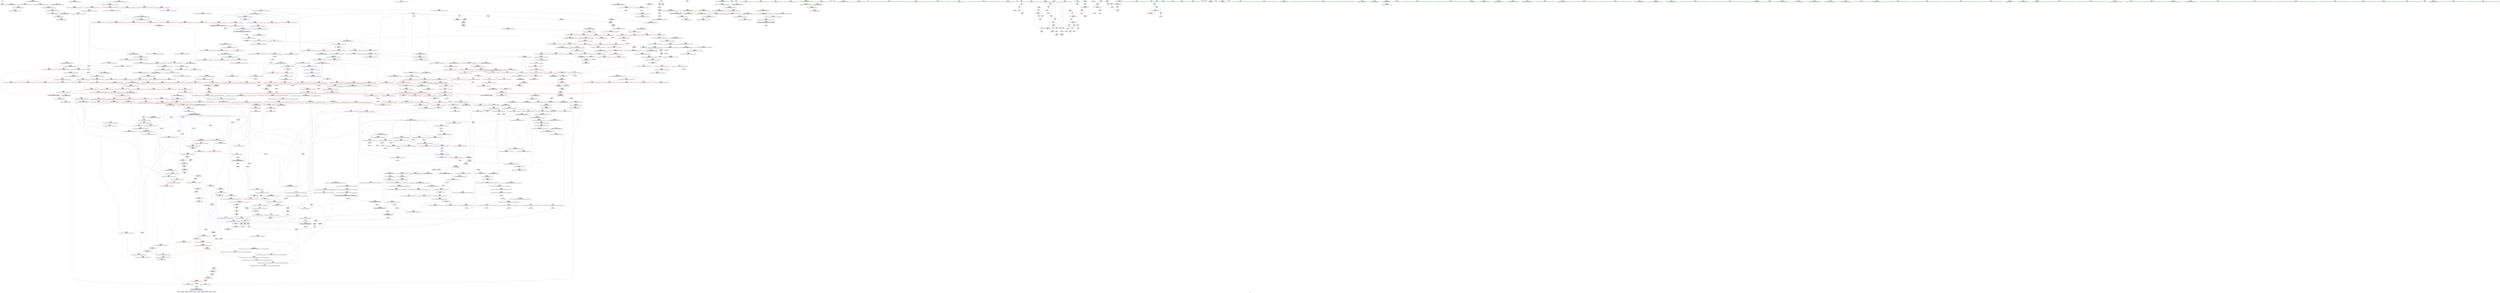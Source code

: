 digraph "SVFG" {
	label="SVFG";

	Node0x5630b06e6270 [shape=record,color=grey,label="{NodeID: 0\nNullPtr}"];
	Node0x5630b06e6270 -> Node0x5630b0743ef0[style=solid];
	Node0x5630b074c5d0 [shape=record,color=red,label="{NodeID: 443\n760\<--757\nthis1\<--this.addr\n_ZN9__gnu_cxx5__ops14_Iter_less_valC2ENS0_15_Iter_less_iterE\n}"];
	Node0x5630b0740800 [shape=record,color=green,label="{NodeID: 111\n602\<--603\nagg.tmp\<--agg.tmp_field_insensitive\n_ZSt10__pop_heapIPiN9__gnu_cxx5__ops15_Iter_less_iterEEvT_S4_S4_RT0_\n}"];
	Node0x5630b0842b80 [shape=record,color=black,label="{NodeID: 1661\n1299 = PHI(1144, )\n1st arg _ZNK9__gnu_cxx5__ops14_Val_less_iterclIiPiEEbRT_T0_ }"];
	Node0x5630b0842b80 -> Node0x5630b076a0e0[style=solid];
	Node0x5630b0761ce0 [shape=record,color=red,label="{NodeID: 554\n1279\<--1253\n\<--__first.addr\n_ZNSt20__copy_move_backwardILb1ELb1ESt26random_access_iterator_tagE13__copy_move_bIiEEPT_PKS3_S6_S4_\n}"];
	Node0x5630b0761ce0 -> Node0x5630b074e1a0[style=solid];
	Node0x5630b0744dc0 [shape=record,color=black,label="{NodeID: 222\n395\<--393\nsub.ptr.rhs.cast\<--\n_ZSt27__unguarded_partition_pivotIPiN9__gnu_cxx5__ops15_Iter_less_iterEET_S4_S4_T0_\n}"];
	Node0x5630b0744dc0 -> Node0x5630b0784eb0[style=solid];
	Node0x5630b0767770 [shape=record,color=blue,label="{NodeID: 665\n861\<--852\n__c.addr\<--__c\n_ZSt22__move_median_to_firstIPiN9__gnu_cxx5__ops15_Iter_less_iterEEvT_S4_S4_S4_T0_\n}"];
	Node0x5630b0767770 -> Node0x5630b075e190[style=dashed];
	Node0x5630b0767770 -> Node0x5630b075e260[style=dashed];
	Node0x5630b0767770 -> Node0x5630b075e330[style=dashed];
	Node0x5630b0767770 -> Node0x5630b075e400[style=dashed];
	Node0x5630b0767770 -> Node0x5630b075e4d0[style=dashed];
	Node0x5630b0767770 -> Node0x5630b075e5a0[style=dashed];
	Node0x5630b0752920 [shape=record,color=red,label="{NodeID: 333\n280\<--233\n\<--__last.addr\n_ZSt16__introsort_loopIPilN9__gnu_cxx5__ops15_Iter_less_iterEEvT_S4_T0_T1_\n|{<s0>13}}"];
	Node0x5630b0752920:s0 -> Node0x5630b0840ab0[style=solid,color=red];
	Node0x5630b0759d60 [shape=record,color=grey,label="{NodeID: 1108\n526 = cmp(525, 210, )\n}"];
	Node0x5630b073c850 [shape=record,color=green,label="{NodeID: 1\n5\<--1\n\<--dummyObj\nCan only get source location for instruction, argument, global var or function.}"];
	Node0x5630b074c6a0 [shape=record,color=red,label="{NodeID: 444\n795\<--768\n\<--__first.addr\n_ZSt11__push_heapIPiliN9__gnu_cxx5__ops14_Iter_less_valEEvT_T0_S5_T1_RT2_\n}"];
	Node0x5630b074c6a0 -> Node0x5630b07503c0[style=solid];
	Node0x5630b07408d0 [shape=record,color=green,label="{NodeID: 112\n631\<--632\n__t.addr\<--__t.addr_field_insensitive\n_ZSt4moveIRiEONSt16remove_referenceIT_E4typeEOS2_\n}"];
	Node0x5630b07408d0 -> Node0x5630b074abd0[style=solid];
	Node0x5630b07408d0 -> Node0x5630b0765d70[style=solid];
	Node0x5630b0842c90 [shape=record,color=black,label="{NodeID: 1662\n1300 = PHI(1159, )\n2nd arg _ZNK9__gnu_cxx5__ops14_Val_less_iterclIiPiEEbRT_T0_ }"];
	Node0x5630b0842c90 -> Node0x5630b076a1b0[style=solid];
	Node0x5630b0761db0 [shape=record,color=red,label="{NodeID: 555\n1264\<--1255\n\<--__last.addr\n_ZNSt20__copy_move_backwardILb1ELb1ESt26random_access_iterator_tagE13__copy_move_bIiEEPT_PKS3_S6_S4_\n}"];
	Node0x5630b0761db0 -> Node0x5630b074df30[style=solid];
	Node0x5630b0744e90 [shape=record,color=black,label="{NodeID: 223\n374\<--414\n_ZSt27__unguarded_partition_pivotIPiN9__gnu_cxx5__ops15_Iter_less_iterEET_S4_S4_T0__ret\<--call\n_ZSt27__unguarded_partition_pivotIPiN9__gnu_cxx5__ops15_Iter_less_iterEET_S4_S4_T0_\n|{<s0>12}}"];
	Node0x5630b0744e90:s0 -> Node0x5630b083a940[style=solid,color=blue];
	Node0x5630b0767840 [shape=record,color=blue,label="{NodeID: 666\n924\<--919\n__first.addr\<--__first\n_ZSt21__unguarded_partitionIPiN9__gnu_cxx5__ops15_Iter_less_iterEET_S4_S4_S4_T0_\n}"];
	Node0x5630b0767840 -> Node0x5630b07bb700[style=dashed];
	Node0x5630b07529f0 [shape=record,color=red,label="{NodeID: 334\n258\<--235\n\<--__depth_limit.addr\n_ZSt16__introsort_loopIPilN9__gnu_cxx5__ops15_Iter_less_iterEEvT_S4_T0_T1_\n}"];
	Node0x5630b07529f0 -> Node0x5630b07598e0[style=solid];
	Node0x5630b0759ee0 [shape=record,color=grey,label="{NodeID: 1109\n672 = cmp(668, 671, )\n}"];
	Node0x5630b073c8e0 [shape=record,color=green,label="{NodeID: 2\n14\<--1\n.str\<--dummyObj\nGlob }"];
	Node0x5630b07c4000 [shape=record,color=yellow,style=double,label="{NodeID: 1552\n8V_2 = CSCHI(MR_8V_1)\npts\{13 \}\nCS[]|{<s0>45|<s1>47|<s2>48|<s3>50|<s4>52|<s5>53|<s6>56}}"];
	Node0x5630b07c4000:s0 -> Node0x5630b07b8000[style=dashed,color=blue];
	Node0x5630b07c4000:s1 -> Node0x5630b07b8000[style=dashed,color=blue];
	Node0x5630b07c4000:s2 -> Node0x5630b07b8000[style=dashed,color=blue];
	Node0x5630b07c4000:s3 -> Node0x5630b07b8000[style=dashed,color=blue];
	Node0x5630b07c4000:s4 -> Node0x5630b07b8000[style=dashed,color=blue];
	Node0x5630b07c4000:s5 -> Node0x5630b07b8000[style=dashed,color=blue];
	Node0x5630b07c4000:s6 -> Node0x5630b07b41f0[style=dashed,color=blue];
	Node0x5630b074c770 [shape=record,color=red,label="{NodeID: 445\n805\<--768\n\<--__first.addr\n_ZSt11__push_heapIPiliN9__gnu_cxx5__ops14_Iter_less_valEEvT_T0_S5_T1_RT2_\n}"];
	Node0x5630b074c770 -> Node0x5630b0750490[style=solid];
	Node0x5630b07d0ce0 [shape=record,color=yellow,style=double,label="{NodeID: 1220\n8V_1 = ENCHI(MR_8V_0)\npts\{13 \}\nFun[_ZSt9iter_swapIPiS0_EvT_T0_]|{<s0>57|<s1>57|<s2>57}}"];
	Node0x5630b07d0ce0:s0 -> Node0x5630b075f5e0[style=dashed,color=red];
	Node0x5630b07d0ce0:s1 -> Node0x5630b075f6b0[style=dashed,color=red];
	Node0x5630b07d0ce0:s2 -> Node0x5630b0768200[style=dashed,color=red];
	Node0x5630b07409a0 [shape=record,color=green,label="{NodeID: 113\n641\<--642\n__comp\<--__comp_field_insensitive\n_ZSt13__adjust_heapIPiliN9__gnu_cxx5__ops15_Iter_less_iterEEvT_T0_S5_T1_T2_\n|{<s0>33|<s1>36}}"];
	Node0x5630b07409a0:s0 -> Node0x5630b0842da0[style=solid,color=red];
	Node0x5630b07409a0:s1 -> Node0x5630b08421f0[style=solid,color=red];
	Node0x5630b0842da0 [shape=record,color=black,label="{NodeID: 1663\n568 = PHI(422, 641, 853, 853, 853, 853, 853, 922, 922, 1014, )\n0th arg _ZNK9__gnu_cxx5__ops15_Iter_less_iterclIPiS3_EEbT_T0_ }"];
	Node0x5630b0842da0 -> Node0x5630b0765620[style=solid];
	Node0x5630b0761e80 [shape=record,color=red,label="{NodeID: 556\n1274\<--1257\n\<--__result.addr\n_ZNSt20__copy_move_backwardILb1ELb1ESt26random_access_iterator_tagE13__copy_move_bIiEEPT_PKS3_S6_S4_\n}"];
	Node0x5630b0761e80 -> Node0x5630b0750700[style=solid];
	Node0x5630b0744f60 [shape=record,color=black,label="{NodeID: 224\n482\<--480\nsub.ptr.lhs.cast\<--\n_ZSt11__sort_heapIPiN9__gnu_cxx5__ops15_Iter_less_iterEEvT_S4_RT0_\n}"];
	Node0x5630b0744f60 -> Node0x5630b0784130[style=solid];
	Node0x5630b0767910 [shape=record,color=blue,label="{NodeID: 667\n926\<--920\n__last.addr\<--__last\n_ZSt21__unguarded_partitionIPiN9__gnu_cxx5__ops15_Iter_less_iterEET_S4_S4_S4_T0_\n}"];
	Node0x5630b0767910 -> Node0x5630b075eb50[style=dashed];
	Node0x5630b0767910 -> Node0x5630b0767b80[style=dashed];
	Node0x5630b0752ac0 [shape=record,color=red,label="{NodeID: 335\n269\<--235\n\<--__depth_limit.addr\n_ZSt16__introsort_loopIPilN9__gnu_cxx5__ops15_Iter_less_iterEEvT_S4_T0_T1_\n}"];
	Node0x5630b0752ac0 -> Node0x5630b0784730[style=solid];
	Node0x5630b075a060 [shape=record,color=grey,label="{NodeID: 1110\n195 = cmp(193, 194, )\n}"];
	Node0x5630b073cb90 [shape=record,color=green,label="{NodeID: 3\n16\<--1\n.str.1\<--dummyObj\nGlob }"];
	Node0x5630b074c840 [shape=record,color=red,label="{NodeID: 446\n810\<--768\n\<--__first.addr\n_ZSt11__push_heapIPiliN9__gnu_cxx5__ops14_Iter_less_valEEvT_T0_S5_T1_RT2_\n}"];
	Node0x5630b074c840 -> Node0x5630b0750560[style=solid];
	Node0x5630b0740a70 [shape=record,color=green,label="{NodeID: 114\n643\<--644\n__first.addr\<--__first.addr_field_insensitive\n_ZSt13__adjust_heapIPiliN9__gnu_cxx5__ops15_Iter_less_iterEEvT_T0_S5_T1_T2_\n}"];
	Node0x5630b0740a70 -> Node0x5630b074aca0[style=solid];
	Node0x5630b0740a70 -> Node0x5630b074ad70[style=solid];
	Node0x5630b0740a70 -> Node0x5630b074ae40[style=solid];
	Node0x5630b0740a70 -> Node0x5630b074af10[style=solid];
	Node0x5630b0740a70 -> Node0x5630b074afe0[style=solid];
	Node0x5630b0740a70 -> Node0x5630b074b0b0[style=solid];
	Node0x5630b0740a70 -> Node0x5630b074b180[style=solid];
	Node0x5630b0740a70 -> Node0x5630b0765e40[style=solid];
	Node0x5630b0843390 [shape=record,color=black,label="{NodeID: 1664\n569 = PHI(447, 680, 867, 871, 881, 895, 903, 935, 947, 1045, )\n1st arg _ZNK9__gnu_cxx5__ops15_Iter_less_iterclIPiS3_EEbT_T0_ }"];
	Node0x5630b0843390 -> Node0x5630b07656f0[style=solid];
	Node0x5630b0761f50 [shape=record,color=red,label="{NodeID: 557\n1287\<--1257\n\<--__result.addr\n_ZNSt20__copy_move_backwardILb1ELb1ESt26random_access_iterator_tagE13__copy_move_bIiEEPT_PKS3_S6_S4_\n}"];
	Node0x5630b0761f50 -> Node0x5630b07507d0[style=solid];
	Node0x5630b0745030 [shape=record,color=black,label="{NodeID: 225\n483\<--481\nsub.ptr.rhs.cast\<--\n_ZSt11__sort_heapIPiN9__gnu_cxx5__ops15_Iter_less_iterEEvT_S4_RT0_\n}"];
	Node0x5630b0745030 -> Node0x5630b0784130[style=solid];
	Node0x5630b07679e0 [shape=record,color=blue,label="{NodeID: 668\n928\<--921\n__pivot.addr\<--__pivot\n_ZSt21__unguarded_partitionIPiN9__gnu_cxx5__ops15_Iter_less_iterEET_S4_S4_S4_T0_\n}"];
	Node0x5630b07679e0 -> Node0x5630b075ef60[style=dashed];
	Node0x5630b07679e0 -> Node0x5630b075f030[style=dashed];
	Node0x5630b0752b90 [shape=record,color=red,label="{NodeID: 336\n281\<--235\n\<--__depth_limit.addr\n_ZSt16__introsort_loopIPilN9__gnu_cxx5__ops15_Iter_less_iterEEvT_S4_T0_T1_\n|{<s0>13}}"];
	Node0x5630b0752b90:s0 -> Node0x5630b0840c00[style=solid,color=red];
	Node0x5630b075a1e0 [shape=record,color=grey,label="{NodeID: 1111\n445 = cmp(443, 444, )\n}"];
	Node0x5630b073cc50 [shape=record,color=green,label="{NodeID: 4\n18\<--1\n.str.2\<--dummyObj\nGlob }"];
	Node0x5630b074c910 [shape=record,color=red,label="{NodeID: 447\n823\<--768\n\<--__first.addr\n_ZSt11__push_heapIPiliN9__gnu_cxx5__ops14_Iter_less_valEEvT_T0_S5_T1_RT2_\n}"];
	Node0x5630b074c910 -> Node0x5630b0750630[style=solid];
	Node0x5630b07454f0 [shape=record,color=green,label="{NodeID: 115\n645\<--646\n__holeIndex.addr\<--__holeIndex.addr_field_insensitive\n_ZSt13__adjust_heapIPiliN9__gnu_cxx5__ops15_Iter_less_iterEEvT_T0_S5_T1_T2_\n}"];
	Node0x5630b07454f0 -> Node0x5630b074b250[style=solid];
	Node0x5630b07454f0 -> Node0x5630b074b320[style=solid];
	Node0x5630b07454f0 -> Node0x5630b074b3f0[style=solid];
	Node0x5630b07454f0 -> Node0x5630b074b4c0[style=solid];
	Node0x5630b07454f0 -> Node0x5630b074b590[style=solid];
	Node0x5630b07454f0 -> Node0x5630b0765f10[style=solid];
	Node0x5630b07454f0 -> Node0x5630b0766590[style=solid];
	Node0x5630b07454f0 -> Node0x5630b0766800[style=solid];
	Node0x5630b0843710 [shape=record,color=black,label="{NodeID: 1665\n570 = PHI(448, 684, 868, 872, 882, 896, 904, 936, 948, 1046, )\n2nd arg _ZNK9__gnu_cxx5__ops15_Iter_less_iterclIPiS3_EEbT_T0_ }"];
	Node0x5630b0843710 -> Node0x5630b07657c0[style=solid];
	Node0x5630b0762020 [shape=record,color=red,label="{NodeID: 558\n1271\<--1259\n\<--_Num\n_ZNSt20__copy_move_backwardILb1ELb1ESt26random_access_iterator_tagE13__copy_move_bIiEEPT_PKS3_S6_S4_\n}"];
	Node0x5630b0762020 -> Node0x5630b07592e0[style=solid];
	Node0x5630b0745100 [shape=record,color=black,label="{NodeID: 226\n522\<--520\nsub.ptr.lhs.cast\<--\n_ZSt11__make_heapIPiN9__gnu_cxx5__ops15_Iter_less_iterEEvT_S4_RT0_\n}"];
	Node0x5630b0745100 -> Node0x5630b0784a30[style=solid];
	Node0x5630b0767ab0 [shape=record,color=blue,label="{NodeID: 669\n924\<--940\n__first.addr\<--incdec.ptr\n_ZSt21__unguarded_partitionIPiN9__gnu_cxx5__ops15_Iter_less_iterEET_S4_S4_S4_T0_\n}"];
	Node0x5630b0767ab0 -> Node0x5630b07bb700[style=dashed];
	Node0x5630b0752c60 [shape=record,color=red,label="{NodeID: 337\n279\<--239\n\<--__cut\n_ZSt16__introsort_loopIPilN9__gnu_cxx5__ops15_Iter_less_iterEEvT_S4_T0_T1_\n|{<s0>13}}"];
	Node0x5630b0752c60:s0 -> Node0x5630b0840960[style=solid,color=red];
	Node0x5630b07b41f0 [shape=record,color=black,label="{NodeID: 1112\nMR_8V_2 = PHI(MR_8V_1, MR_8V_3, )\npts\{13 \}\n|{<s0>21|<s1>54|<s2>55|<s3>56}}"];
	Node0x5630b07b41f0:s0 -> Node0x5630b07e53f0[style=dashed,color=blue];
	Node0x5630b07b41f0:s1 -> Node0x5630b07d5970[style=dashed,color=red];
	Node0x5630b07b41f0:s2 -> Node0x5630b07d5970[style=dashed,color=red];
	Node0x5630b07b41f0:s3 -> Node0x5630b07d0ce0[style=dashed,color=red];
	Node0x5630b073cd10 [shape=record,color=green,label="{NodeID: 5\n41\<--1\n\<--dummyObj\nCan only get source location for instruction, argument, global var or function.}"];
	Node0x5630b074c9e0 [shape=record,color=red,label="{NodeID: 448\n785\<--770\n\<--__holeIndex.addr\n_ZSt11__push_heapIPiliN9__gnu_cxx5__ops14_Iter_less_valEEvT_T0_S5_T1_RT2_\n}"];
	Node0x5630b074c9e0 -> Node0x5630b07824b0[style=solid];
	Node0x5630b0745580 [shape=record,color=green,label="{NodeID: 116\n647\<--648\n__len.addr\<--__len.addr_field_insensitive\n_ZSt13__adjust_heapIPiliN9__gnu_cxx5__ops15_Iter_less_iterEEvT_T0_S5_T1_T2_\n}"];
	Node0x5630b0745580 -> Node0x5630b074b660[style=solid];
	Node0x5630b0745580 -> Node0x5630b074b730[style=solid];
	Node0x5630b0745580 -> Node0x5630b074b800[style=solid];
	Node0x5630b0745580 -> Node0x5630b0765fe0[style=solid];
	Node0x5630b0843a90 [shape=record,color=black,label="{NodeID: 1666\n919 = PHI(411, )\n0th arg _ZSt21__unguarded_partitionIPiN9__gnu_cxx5__ops15_Iter_less_iterEET_S4_S4_S4_T0_ }"];
	Node0x5630b0843a90 -> Node0x5630b0767840[style=solid];
	Node0x5630b07620f0 [shape=record,color=red,label="{NodeID: 559\n1275\<--1259\n\<--_Num\n_ZNSt20__copy_move_backwardILb1ELb1ESt26random_access_iterator_tagE13__copy_move_bIiEEPT_PKS3_S6_S4_\n}"];
	Node0x5630b07620f0 -> Node0x5630b07839b0[style=solid];
	Node0x5630b07451d0 [shape=record,color=black,label="{NodeID: 227\n523\<--521\nsub.ptr.rhs.cast\<--\n_ZSt11__make_heapIPiN9__gnu_cxx5__ops15_Iter_less_iterEEvT_S4_RT0_\n}"];
	Node0x5630b07451d0 -> Node0x5630b0784a30[style=solid];
	Node0x5630b0767b80 [shape=record,color=blue,label="{NodeID: 670\n926\<--944\n__last.addr\<--incdec.ptr3\n_ZSt21__unguarded_partitionIPiN9__gnu_cxx5__ops15_Iter_less_iterEET_S4_S4_S4_T0_\n}"];
	Node0x5630b0767b80 -> Node0x5630b07ce420[style=dashed];
	Node0x5630b0752d30 [shape=record,color=red,label="{NodeID: 338\n283\<--239\n\<--__cut\n_ZSt16__introsort_loopIPilN9__gnu_cxx5__ops15_Iter_less_iterEEvT_S4_T0_T1_\n}"];
	Node0x5630b0752d30 -> Node0x5630b0764100[style=solid];
	Node0x5630b073d580 [shape=record,color=green,label="{NodeID: 6\n49\<--1\n\<--dummyObj\nCan only get source location for instruction, argument, global var or function.}"];
	Node0x5630b07c4580 [shape=record,color=yellow,style=double,label="{NodeID: 1556\n8V_2 = CSCHI(MR_8V_1)\npts\{13 \}\nCS[]|{<s0>63|<s1>63}}"];
	Node0x5630b07c4580:s0 -> Node0x5630b0760480[style=dashed,color=blue];
	Node0x5630b07c4580:s1 -> Node0x5630b07686e0[style=dashed,color=blue];
	Node0x5630b074cab0 [shape=record,color=red,label="{NodeID: 449\n790\<--770\n\<--__holeIndex.addr\n_ZSt11__push_heapIPiliN9__gnu_cxx5__ops14_Iter_less_valEEvT_T0_S5_T1_RT2_\n}"];
	Node0x5630b074cab0 -> Node0x5630b07860b0[style=solid];
	Node0x5630b0745650 [shape=record,color=green,label="{NodeID: 117\n649\<--650\n__value.addr\<--__value.addr_field_insensitive\n_ZSt13__adjust_heapIPiliN9__gnu_cxx5__ops15_Iter_less_iterEEvT_T0_S5_T1_T2_\n|{|<s1>38}}"];
	Node0x5630b0745650 -> Node0x5630b07660b0[style=solid];
	Node0x5630b0745650:s1 -> Node0x5630b083f180[style=solid,color=red];
	Node0x5630b0843ba0 [shape=record,color=black,label="{NodeID: 1667\n920 = PHI(412, )\n1st arg _ZSt21__unguarded_partitionIPiN9__gnu_cxx5__ops15_Iter_less_iterEET_S4_S4_S4_T0_ }"];
	Node0x5630b0843ba0 -> Node0x5630b0767910[style=solid];
	Node0x5630b07621c0 [shape=record,color=red,label="{NodeID: 560\n1281\<--1259\n\<--_Num\n_ZNSt20__copy_move_backwardILb1ELb1ESt26random_access_iterator_tagE13__copy_move_bIiEEPT_PKS3_S6_S4_\n}"];
	Node0x5630b07621c0 -> Node0x5630b07830b0[style=solid];
	Node0x5630b07452a0 [shape=record,color=black,label="{NodeID: 228\n531\<--529\nsub.ptr.lhs.cast1\<--\n_ZSt11__make_heapIPiN9__gnu_cxx5__ops15_Iter_less_iterEEvT_S4_RT0_\n}"];
	Node0x5630b07452a0 -> Node0x5630b0781d30[style=solid];
	Node0x5630b0767c50 [shape=record,color=blue,label="{NodeID: 671\n926\<--952\n__last.addr\<--incdec.ptr7\n_ZSt21__unguarded_partitionIPiN9__gnu_cxx5__ops15_Iter_less_iterEET_S4_S4_S4_T0_\n}"];
	Node0x5630b0767c50 -> Node0x5630b07ce420[style=dashed];
	Node0x5630b0752e00 [shape=record,color=red,label="{NodeID: 339\n292\<--289\n\<--__n.addr\n_ZSt4__lgl\n}"];
	Node0x5630b073d610 [shape=record,color=green,label="{NodeID: 7\n205\<--1\n\<--dummyObj\nCan only get source location for instruction, argument, global var or function.}"];
	Node0x5630b07c46e0 [shape=record,color=yellow,style=double,label="{NodeID: 1557\n8V_2 = CSCHI(MR_8V_1)\npts\{13 \}\nCS[]|{<s0>71}}"];
	Node0x5630b07c46e0:s0 -> Node0x5630b07c4580[style=dashed,color=blue];
	Node0x5630b074cb80 [shape=record,color=red,label="{NodeID: 450\n811\<--770\n\<--__holeIndex.addr\n_ZSt11__push_heapIPiliN9__gnu_cxx5__ops14_Iter_less_valEEvT_T0_S5_T1_RT2_\n}"];
	Node0x5630b0745720 [shape=record,color=green,label="{NodeID: 118\n651\<--652\n__topIndex\<--__topIndex_field_insensitive\n_ZSt13__adjust_heapIPiliN9__gnu_cxx5__ops15_Iter_less_iterEEvT_T0_S5_T1_T2_\n}"];
	Node0x5630b0745720 -> Node0x5630b074b8d0[style=solid];
	Node0x5630b0745720 -> Node0x5630b0766180[style=solid];
	Node0x5630b0843cb0 [shape=record,color=black,label="{NodeID: 1668\n921 = PHI(413, )\n2nd arg _ZSt21__unguarded_partitionIPiN9__gnu_cxx5__ops15_Iter_less_iterEET_S4_S4_S4_T0_ }"];
	Node0x5630b0843cb0 -> Node0x5630b07679e0[style=solid];
	Node0x5630b0762290 [shape=record,color=red,label="{NodeID: 561\n1288\<--1259\n\<--_Num\n_ZNSt20__copy_move_backwardILb1ELb1ESt26random_access_iterator_tagE13__copy_move_bIiEEPT_PKS3_S6_S4_\n}"];
	Node0x5630b0762290 -> Node0x5630b07833b0[style=solid];
	Node0x5630b0745370 [shape=record,color=black,label="{NodeID: 229\n532\<--530\nsub.ptr.rhs.cast2\<--\n_ZSt11__make_heapIPiN9__gnu_cxx5__ops15_Iter_less_iterEEvT_S4_RT0_\n}"];
	Node0x5630b0745370 -> Node0x5630b0781d30[style=solid];
	Node0x5630b0767d20 [shape=record,color=blue,label="{NodeID: 672\n924\<--965\n__first.addr\<--incdec.ptr9\n_ZSt21__unguarded_partitionIPiN9__gnu_cxx5__ops15_Iter_less_iterEET_S4_S4_S4_T0_\n}"];
	Node0x5630b0767d20 -> Node0x5630b07bb700[style=dashed];
	Node0x5630b0752ed0 [shape=record,color=red,label="{NodeID: 340\n320\<--307\n\<--__first.addr\n_ZSt22__final_insertion_sortIPiN9__gnu_cxx5__ops15_Iter_less_iterEEvT_S4_T0_\n}"];
	Node0x5630b0752ed0 -> Node0x5630b0744c20[style=solid];
	Node0x5630b07b48d0 [shape=record,color=black,label="{NodeID: 1115\nMR_8V_5 = PHI(MR_8V_4, MR_8V_2, MR_8V_2, )\npts\{13 \}\n|{|<s1>39}}"];
	Node0x5630b07b48d0 -> Node0x5630b074c430[style=dashed];
	Node0x5630b07b48d0:s1 -> Node0x5630b07c2a00[style=dashed,color=red];
	Node0x5630b073d6d0 [shape=record,color=green,label="{NodeID: 8\n210\<--1\n\<--dummyObj\nCan only get source location for instruction, argument, global var or function.}"];
	Node0x5630b07c4840 [shape=record,color=yellow,style=double,label="{NodeID: 1558\n8V_2 = CSCHI(MR_8V_1)\npts\{13 \}\nCS[]|{<s0>79}}"];
	Node0x5630b07c4840:s0 -> Node0x5630b07c46e0[style=dashed,color=blue];
	Node0x5630b074cc50 [shape=record,color=red,label="{NodeID: 451\n816\<--770\n\<--__holeIndex.addr\n_ZSt11__push_heapIPiliN9__gnu_cxx5__ops14_Iter_less_valEEvT_T0_S5_T1_RT2_\n}"];
	Node0x5630b074cc50 -> Node0x5630b0781430[style=solid];
	Node0x5630b07457f0 [shape=record,color=green,label="{NodeID: 119\n653\<--654\n__secondChild\<--__secondChild_field_insensitive\n_ZSt13__adjust_heapIPiliN9__gnu_cxx5__ops15_Iter_less_iterEEvT_T0_S5_T1_T2_\n}"];
	Node0x5630b07457f0 -> Node0x5630b074b9a0[style=solid];
	Node0x5630b07457f0 -> Node0x5630b074ba70[style=solid];
	Node0x5630b07457f0 -> Node0x5630b074bb40[style=solid];
	Node0x5630b07457f0 -> Node0x5630b074bc10[style=solid];
	Node0x5630b07457f0 -> Node0x5630b074bce0[style=solid];
	Node0x5630b07457f0 -> Node0x5630b074bdb0[style=solid];
	Node0x5630b07457f0 -> Node0x5630b074be80[style=solid];
	Node0x5630b07457f0 -> Node0x5630b074bf50[style=solid];
	Node0x5630b07457f0 -> Node0x5630b074c020[style=solid];
	Node0x5630b07457f0 -> Node0x5630b074c0f0[style=solid];
	Node0x5630b07457f0 -> Node0x5630b074c1c0[style=solid];
	Node0x5630b07457f0 -> Node0x5630b0766250[style=solid];
	Node0x5630b07457f0 -> Node0x5630b0766320[style=solid];
	Node0x5630b07457f0 -> Node0x5630b07663f0[style=solid];
	Node0x5630b07457f0 -> Node0x5630b0766660[style=solid];
	Node0x5630b0843dc0 [shape=record,color=black,label="{NodeID: 1669\n1187 = PHI(1128, )\n0th arg _ZSt23__copy_move_backward_a2ILb1EPiS0_ET1_T0_S2_S1_ }"];
	Node0x5630b0843dc0 -> Node0x5630b07694b0[style=solid];
	Node0x5630b0762360 [shape=record,color=red,label="{NodeID: 562\n1310\<--1301\nthis1\<--this.addr\n_ZNK9__gnu_cxx5__ops14_Val_less_iterclIiPiEEbRT_T0_\n}"];
	Node0x5630b0745440 [shape=record,color=black,label="{NodeID: 230\n567\<--585\n_ZNK9__gnu_cxx5__ops15_Iter_less_iterclIPiS3_EEbT_T0__ret\<--cmp\n_ZNK9__gnu_cxx5__ops15_Iter_less_iterclIPiS3_EEbT_T0_\n|{<s0>23|<s1>33|<s2>43|<s3>44|<s4>46|<s5>49|<s6>51|<s7>54|<s8>55|<s9>61}}"];
	Node0x5630b0745440:s0 -> Node0x5630b083aeb0[style=solid,color=blue];
	Node0x5630b0745440:s1 -> Node0x5630b083a2d0[style=solid,color=blue];
	Node0x5630b0745440:s2 -> Node0x5630b083ab80[style=solid,color=blue];
	Node0x5630b0745440:s3 -> Node0x5630b083ac90[style=solid,color=blue];
	Node0x5630b0745440:s4 -> Node0x5630b083ada0[style=solid,color=blue];
	Node0x5630b0745440:s5 -> Node0x5630b083be40[style=solid,color=blue];
	Node0x5630b0745440:s6 -> Node0x5630b083bf50[style=solid,color=blue];
	Node0x5630b0745440:s7 -> Node0x5630b083c060[style=solid,color=blue];
	Node0x5630b0745440:s8 -> Node0x5630b083c170[style=solid,color=blue];
	Node0x5630b0745440:s9 -> Node0x5630b083c700[style=solid,color=blue];
	Node0x5630b0767df0 [shape=record,color=blue,label="{NodeID: 673\n971\<--969\n__a.addr\<--__a\n_ZSt9iter_swapIPiS0_EvT_T0_\n}"];
	Node0x5630b0767df0 -> Node0x5630b075f100[style=dashed];
	Node0x5630b0752fa0 [shape=record,color=red,label="{NodeID: 341\n327\<--307\n\<--__first.addr\n_ZSt22__final_insertion_sortIPiN9__gnu_cxx5__ops15_Iter_less_iterEEvT_S4_T0_\n|{<s0>15}}"];
	Node0x5630b0752fa0:s0 -> Node0x5630b08406c0[style=solid,color=red];
	Node0x5630b07b6230 [shape=record,color=black,label="{NodeID: 1116\nMR_122V_6 = PHI(MR_122V_5, MR_122V_3, MR_122V_3, )\npts\{646 \}\n}"];
	Node0x5630b07b6230 -> Node0x5630b074b590[style=dashed];
	Node0x5630b073d7d0 [shape=record,color=green,label="{NodeID: 9\n256\<--1\n\<--dummyObj\nCan only get source location for instruction, argument, global var or function.}"];
	Node0x5630b082fc90 [shape=record,color=black,label="{NodeID: 1559\n43 = PHI()\n}"];
	Node0x5630b074cd20 [shape=record,color=red,label="{NodeID: 452\n824\<--770\n\<--__holeIndex.addr\n_ZSt11__push_heapIPiliN9__gnu_cxx5__ops14_Iter_less_valEEvT_T0_S5_T1_RT2_\n}"];
	Node0x5630b07458c0 [shape=record,color=green,label="{NodeID: 120\n655\<--656\n__cmp\<--__cmp_field_insensitive\n_ZSt13__adjust_heapIPiliN9__gnu_cxx5__ops15_Iter_less_iterEEvT_T0_S5_T1_T2_\n|{<s0>37|<s1>39}}"];
	Node0x5630b07458c0:s0 -> Node0x5630b08405b0[style=solid,color=red];
	Node0x5630b07458c0:s1 -> Node0x5630b0844b00[style=solid,color=red];
	Node0x5630b0843ed0 [shape=record,color=black,label="{NodeID: 1670\n1188 = PHI(1132, )\n1st arg _ZSt23__copy_move_backward_a2ILb1EPiS0_ET1_T0_S2_S1_ }"];
	Node0x5630b0843ed0 -> Node0x5630b0769580[style=solid];
	Node0x5630b0762430 [shape=record,color=red,label="{NodeID: 563\n1311\<--1303\n\<--__val.addr\n_ZNK9__gnu_cxx5__ops14_Val_less_iterclIiPiEEbRT_T0_\n}"];
	Node0x5630b0762430 -> Node0x5630b07625d0[style=solid];
	Node0x5630b074d640 [shape=record,color=black,label="{NodeID: 231\n620\<--618\nsub.ptr.lhs.cast\<--\n_ZSt10__pop_heapIPiN9__gnu_cxx5__ops15_Iter_less_iterEEvT_S4_S4_RT0_\n}"];
	Node0x5630b074d640 -> Node0x5630b0780830[style=solid];
	Node0x5630b0767ec0 [shape=record,color=blue,label="{NodeID: 674\n973\<--970\n__b.addr\<--__b\n_ZSt9iter_swapIPiS0_EvT_T0_\n}"];
	Node0x5630b0767ec0 -> Node0x5630b075f1d0[style=dashed];
	Node0x5630b0753070 [shape=record,color=red,label="{NodeID: 342\n328\<--307\n\<--__first.addr\n_ZSt22__final_insertion_sortIPiN9__gnu_cxx5__ops15_Iter_less_iterEEvT_S4_T0_\n}"];
	Node0x5630b0753070 -> Node0x5630b074ed00[style=solid];
	Node0x5630b07b6700 [shape=record,color=black,label="{NodeID: 1117\nMR_130V_8 = PHI(MR_130V_7, MR_130V_3, MR_130V_3, )\npts\{654 \}\n}"];
	Node0x5630b073d8d0 [shape=record,color=green,label="{NodeID: 10\n260\<--1\n\<--dummyObj\nCan only get source location for instruction, argument, global var or function.|{<s0>32}}"];
	Node0x5630b073d8d0:s0 -> Node0x5630b08411d0[style=solid,color=red];
	Node0x5630b082f6d0 [shape=record,color=black,label="{NodeID: 1560\n54 = PHI()\n}"];
	Node0x5630b074cdf0 [shape=record,color=red,label="{NodeID: 453\n791\<--772\n\<--__topIndex.addr\n_ZSt11__push_heapIPiliN9__gnu_cxx5__ops14_Iter_less_valEEvT_T0_S5_T1_RT2_\n}"];
	Node0x5630b074cdf0 -> Node0x5630b07860b0[style=solid];
	Node0x5630b07d1440 [shape=record,color=yellow,style=double,label="{NodeID: 1228\n198V_1 = ENCHI(MR_198V_0)\npts\{514 601 650 775 991 1145 \}\nFun[_ZSt16__insertion_sortIPiN9__gnu_cxx5__ops15_Iter_less_iterEEvT_S4_T0_]}"];
	Node0x5630b07d1440 -> Node0x5630b07603b0[style=dashed];
	Node0x5630b07d1440 -> Node0x5630b0760480[style=dashed];
	Node0x5630b0745990 [shape=record,color=green,label="{NodeID: 121\n657\<--658\nagg.tmp\<--agg.tmp_field_insensitive\n_ZSt13__adjust_heapIPiliN9__gnu_cxx5__ops15_Iter_less_iterEEvT_T0_S5_T1_T2_\n}"];
	Node0x5630b07b0700 [shape=record,color=black,label="{NodeID: 1671\n1189 = PHI(1133, )\n2nd arg _ZSt23__copy_move_backward_a2ILb1EPiS0_ET1_T0_S2_S1_ }"];
	Node0x5630b07b0700 -> Node0x5630b0769650[style=solid];
	Node0x5630b0762500 [shape=record,color=red,label="{NodeID: 564\n1313\<--1305\n\<--__it.addr\n_ZNK9__gnu_cxx5__ops14_Val_less_iterclIiPiEEbRT_T0_\n}"];
	Node0x5630b0762500 -> Node0x5630b07626a0[style=solid];
	Node0x5630b074d710 [shape=record,color=black,label="{NodeID: 232\n621\<--619\nsub.ptr.rhs.cast\<--\n_ZSt10__pop_heapIPiN9__gnu_cxx5__ops15_Iter_less_iterEEvT_S4_S4_RT0_\n}"];
	Node0x5630b074d710 -> Node0x5630b0780830[style=solid];
	Node0x5630b0767f90 [shape=record,color=blue,label="{NodeID: 675\n986\<--984\n__a.addr\<--__a\n_ZSt4swapIiENSt9enable_ifIXsr6__and_ISt6__not_ISt15__is_tuple_likeIT_EESt21is_move_constructibleIS3_ESt18is_move_assignableIS3_EEE5valueEvE4typeERS3_SC_\n}"];
	Node0x5630b0767f90 -> Node0x5630b075f2a0[style=dashed];
	Node0x5630b0767f90 -> Node0x5630b075f370[style=dashed];
	Node0x5630b0753140 [shape=record,color=red,label="{NodeID: 343\n333\<--307\n\<--__first.addr\n_ZSt22__final_insertion_sortIPiN9__gnu_cxx5__ops15_Iter_less_iterEEvT_S4_T0_\n}"];
	Node0x5630b0753140 -> Node0x5630b074edd0[style=solid];
	Node0x5630b07b6c00 [shape=record,color=black,label="{NodeID: 1118\nMR_8V_2 = PHI(MR_8V_4, MR_8V_1, )\npts\{13 \}\n|{<s0>22}}"];
	Node0x5630b07b6c00:s0 -> Node0x5630b07c0700[style=dashed,color=blue];
	Node0x5630b073d9d0 [shape=record,color=green,label="{NodeID: 11\n271\<--1\n\<--dummyObj\nCan only get source location for instruction, argument, global var or function.}"];
	Node0x5630b083a1d0 [shape=record,color=black,label="{NodeID: 1561\n63 = PHI()\n}"];
	Node0x5630b074cec0 [shape=record,color=red,label="{NodeID: 454\n794\<--776\n\<--__comp.addr\n_ZSt11__push_heapIPiliN9__gnu_cxx5__ops14_Iter_less_valEEvT_T0_S5_T1_RT2_\n|{<s0>40}}"];
	Node0x5630b074cec0:s0 -> Node0x5630b083e280[style=solid,color=red];
	Node0x5630b0745a60 [shape=record,color=green,label="{NodeID: 122\n732\<--733\n_ZSt4moveIRN9__gnu_cxx5__ops15_Iter_less_iterEEONSt16remove_referenceIT_E4typeEOS5_\<--_ZSt4moveIRN9__gnu_cxx5__ops15_Iter_less_iterEEONSt16remove_referenceIT_E4typeEOS5__field_insensitive\n}"];
	Node0x5630b07b0810 [shape=record,color=black,label="{NodeID: 1672\n303 = PHI(214, )\n0th arg _ZSt22__final_insertion_sortIPiN9__gnu_cxx5__ops15_Iter_less_iterEEvT_S4_T0_ }"];
	Node0x5630b07b0810 -> Node0x5630b07642a0[style=solid];
	Node0x5630b07625d0 [shape=record,color=red,label="{NodeID: 565\n1312\<--1311\n\<--\n_ZNK9__gnu_cxx5__ops14_Val_less_iterclIiPiEEbRT_T0_\n}"];
	Node0x5630b07625d0 -> Node0x5630b07866b0[style=solid];
	Node0x5630b074d7e0 [shape=record,color=black,label="{NodeID: 233\n629\<--634\n_ZSt4moveIRiEONSt16remove_referenceIT_E4typeEOS2__ret\<--\n_ZSt4moveIRiEONSt16remove_referenceIT_E4typeEOS2_\n|{<s0>26|<s1>27|<s2>29|<s3>30|<s4>31|<s5>34|<s6>35|<s7>38|<s8>41|<s9>42|<s10>58|<s11>59|<s12>60|<s13>62|<s14>64|<s15>72|<s16>74|<s17>75}}"];
	Node0x5630b074d7e0:s0 -> Node0x5630b083aff0[style=solid,color=blue];
	Node0x5630b074d7e0:s1 -> Node0x5630b083b1c0[style=solid,color=blue];
	Node0x5630b074d7e0:s2 -> Node0x5630b083b300[style=solid,color=blue];
	Node0x5630b074d7e0:s3 -> Node0x5630b083b440[style=solid,color=blue];
	Node0x5630b074d7e0:s4 -> Node0x5630b083b580[style=solid,color=blue];
	Node0x5630b074d7e0:s5 -> Node0x5630b083a430[style=solid,color=blue];
	Node0x5630b074d7e0:s6 -> Node0x5630b083b6c0[style=solid,color=blue];
	Node0x5630b074d7e0:s7 -> Node0x5630b083b910[style=solid,color=blue];
	Node0x5630b074d7e0:s8 -> Node0x5630b083bbc0[style=solid,color=blue];
	Node0x5630b074d7e0:s9 -> Node0x5630b083bd00[style=solid,color=blue];
	Node0x5630b074d7e0:s10 -> Node0x5630b083c2b0[style=solid,color=blue];
	Node0x5630b074d7e0:s11 -> Node0x5630b083c480[style=solid,color=blue];
	Node0x5630b074d7e0:s12 -> Node0x5630b083c5c0[style=solid,color=blue];
	Node0x5630b074d7e0:s13 -> Node0x5630b083c810[style=solid,color=blue];
	Node0x5630b074d7e0:s14 -> Node0x5630b083ca90[style=solid,color=blue];
	Node0x5630b074d7e0:s15 -> Node0x5630b083cfc0[style=solid,color=blue];
	Node0x5630b074d7e0:s16 -> Node0x5630b083d210[style=solid,color=blue];
	Node0x5630b074d7e0:s17 -> Node0x5630b083d380[style=solid,color=blue];
	Node0x5630b0768060 [shape=record,color=blue,label="{NodeID: 676\n988\<--985\n__b.addr\<--__b\n_ZSt4swapIiENSt9enable_ifIXsr6__and_ISt6__not_ISt15__is_tuple_likeIT_EESt21is_move_constructibleIS3_ESt18is_move_assignableIS3_EEE5valueEvE4typeERS3_SC_\n}"];
	Node0x5630b0768060 -> Node0x5630b075f440[style=dashed];
	Node0x5630b0768060 -> Node0x5630b075f510[style=dashed];
	Node0x5630b0753210 [shape=record,color=red,label="{NodeID: 344\n340\<--307\n\<--__first.addr\n_ZSt22__final_insertion_sortIPiN9__gnu_cxx5__ops15_Iter_less_iterEEvT_S4_T0_\n|{<s0>17}}"];
	Node0x5630b0753210:s0 -> Node0x5630b08406c0[style=solid,color=red];
	Node0x5630b07b7100 [shape=record,color=black,label="{NodeID: 1119\nMR_89V_2 = PHI(MR_89V_3, MR_89V_1, )\npts\{510 \}\n}"];
	Node0x5630b073dad0 [shape=record,color=green,label="{NodeID: 12\n294\<--1\n\<--dummyObj\nCan only get source location for instruction, argument, global var or function.}"];
	Node0x5630b083a2d0 [shape=record,color=black,label="{NodeID: 1562\n685 = PHI(567, )\n}"];
	Node0x5630b074cf90 [shape=record,color=red,label="{NodeID: 455\n796\<--778\n\<--__parent\n_ZSt11__push_heapIPiliN9__gnu_cxx5__ops14_Iter_less_valEEvT_T0_S5_T1_RT2_\n}"];
	Node0x5630b0745b60 [shape=record,color=green,label="{NodeID: 123\n735\<--736\n_ZN9__gnu_cxx5__ops14_Iter_less_valC2ENS0_15_Iter_less_iterE\<--_ZN9__gnu_cxx5__ops14_Iter_less_valC2ENS0_15_Iter_less_iterE_field_insensitive\n}"];
	Node0x5630b0843fe0 [shape=record,color=black,label="{NodeID: 1673\n304 = PHI(215, )\n1st arg _ZSt22__final_insertion_sortIPiN9__gnu_cxx5__ops15_Iter_less_iterEEvT_S4_T0_ }"];
	Node0x5630b0843fe0 -> Node0x5630b0764370[style=solid];
	Node0x5630b07626a0 [shape=record,color=red,label="{NodeID: 566\n1314\<--1313\n\<--\n_ZNK9__gnu_cxx5__ops14_Val_less_iterclIiPiEEbRT_T0_\n}"];
	Node0x5630b07626a0 -> Node0x5630b07866b0[style=solid];
	Node0x5630b074d8b0 [shape=record,color=black,label="{NodeID: 234\n746\<--751\n_ZSt4moveIRN9__gnu_cxx5__ops15_Iter_less_iterEEONSt16remove_referenceIT_E4typeEOS5__ret\<--\n_ZSt4moveIRN9__gnu_cxx5__ops15_Iter_less_iterEEONSt16remove_referenceIT_E4typeEOS5_\n|{<s0>36}}"];
	Node0x5630b074d8b0:s0 -> Node0x5630b083b800[style=solid,color=blue];
	Node0x5630b0768130 [shape=record,color=blue,label="{NodeID: 677\n990\<--996\n__tmp\<--\n_ZSt4swapIiENSt9enable_ifIXsr6__and_ISt6__not_ISt15__is_tuple_likeIT_EESt21is_move_constructibleIS3_ESt18is_move_assignableIS3_EEE5valueEvE4typeERS3_SC_\n}"];
	Node0x5630b0768130 -> Node0x5630b075f6b0[style=dashed];
	Node0x5630b0768130 -> Node0x5630b075f780[style=dashed];
	Node0x5630b07532e0 [shape=record,color=red,label="{NodeID: 345\n319\<--309\n\<--__last.addr\n_ZSt22__final_insertion_sortIPiN9__gnu_cxx5__ops15_Iter_less_iterEEvT_S4_T0_\n}"];
	Node0x5630b07532e0 -> Node0x5630b0744b50[style=solid];
	Node0x5630b07b7600 [shape=record,color=black,label="{NodeID: 1120\nMR_91V_2 = PHI(MR_91V_4, MR_91V_1, )\npts\{512 \}\n}"];
	Node0x5630b073dbd0 [shape=record,color=green,label="{NodeID: 13\n300\<--1\n\<--dummyObj\nCan only get source location for instruction, argument, global var or function.}"];
	Node0x5630b083a430 [shape=record,color=black,label="{NodeID: 1563\n694 = PHI(629, )\n}"];
	Node0x5630b083a430 -> Node0x5630b074c290[style=solid];
	Node0x5630b074d060 [shape=record,color=red,label="{NodeID: 456\n806\<--778\n\<--__parent\n_ZSt11__push_heapIPiliN9__gnu_cxx5__ops14_Iter_less_valEEvT_T0_S5_T1_RT2_\n}"];
	Node0x5630b0745c60 [shape=record,color=green,label="{NodeID: 124\n743\<--744\n_ZSt11__push_heapIPiliN9__gnu_cxx5__ops14_Iter_less_valEEvT_T0_S5_T1_RT2_\<--_ZSt11__push_heapIPiliN9__gnu_cxx5__ops14_Iter_less_valEEvT_T0_S5_T1_RT2__field_insensitive\n}"];
	Node0x5630b08440b0 [shape=record,color=black,label="{NodeID: 1674\n588 = PHI(453, 492, )\n0th arg _ZSt10__pop_heapIPiN9__gnu_cxx5__ops15_Iter_less_iterEEvT_S4_S4_RT0_ }"];
	Node0x5630b08440b0 -> Node0x5630b0765890[style=solid];
	Node0x5630b0762770 [shape=record,color=red,label="{NodeID: 567\n1319\<--1318\ndummyVal\<--offset_0\n_ZNSt20__copy_move_backwardILb1ELb1ESt26random_access_iterator_tagE13__copy_move_bIiEEPT_PKS3_S6_S4_\n}"];
	Node0x5630b0762770 -> Node0x5630b0769f40[style=solid];
	Node0x5630b074d980 [shape=record,color=black,label="{NodeID: 235\n828\<--846\n_ZNK9__gnu_cxx5__ops14_Iter_less_valclIPiiEEbT_RT0__ret\<--cmp\n_ZNK9__gnu_cxx5__ops14_Iter_less_valclIPiiEEbT_RT0_\n|{<s0>40}}"];
	Node0x5630b074d980:s0 -> Node0x5630b083ba80[style=solid,color=blue];
	Node0x5630b0768200 [shape=record,color=blue,label="{NodeID: 678\n1001\<--1000\n\<--\n_ZSt4swapIiENSt9enable_ifIXsr6__and_ISt6__not_ISt15__is_tuple_likeIT_EESt21is_move_constructibleIS3_ESt18is_move_assignableIS3_EEE5valueEvE4typeERS3_SC_\n}"];
	Node0x5630b0768200 -> Node0x5630b075f780[style=dashed];
	Node0x5630b0768200 -> Node0x5630b07682d0[style=dashed];
	Node0x5630b07533b0 [shape=record,color=red,label="{NodeID: 346\n335\<--309\n\<--__last.addr\n_ZSt22__final_insertion_sortIPiN9__gnu_cxx5__ops15_Iter_less_iterEEvT_S4_T0_\n|{<s0>16}}"];
	Node0x5630b07533b0:s0 -> Node0x5630b0845030[style=solid,color=red];
	Node0x5630b07b7b00 [shape=record,color=black,label="{NodeID: 1121\nMR_93V_2 = PHI(MR_93V_4, MR_93V_1, )\npts\{514 \}\n}"];
	Node0x5630b073dcd0 [shape=record,color=green,label="{NodeID: 14\n487\<--1\n\<--dummyObj\nCan only get source location for instruction, argument, global var or function.}"];
	Node0x5630b083a5c0 [shape=record,color=black,label="{NodeID: 1564\n145 = PHI()\n}"];
	Node0x5630b074d130 [shape=record,color=red,label="{NodeID: 457\n814\<--778\n\<--__parent\n_ZSt11__push_heapIPiliN9__gnu_cxx5__ops14_Iter_less_valEEvT_T0_S5_T1_RT2_\n}"];
	Node0x5630b074d130 -> Node0x5630b0767020[style=solid];
	Node0x5630b0745d60 [shape=record,color=green,label="{NodeID: 125\n748\<--749\n__t.addr\<--__t.addr_field_insensitive\n_ZSt4moveIRN9__gnu_cxx5__ops15_Iter_less_iterEEONSt16remove_referenceIT_E4typeEOS5_\n}"];
	Node0x5630b0745d60 -> Node0x5630b074c500[style=solid];
	Node0x5630b0745d60 -> Node0x5630b07668d0[style=solid];
	Node0x5630b0844210 [shape=record,color=black,label="{NodeID: 1675\n589 = PHI(454, 493, )\n1st arg _ZSt10__pop_heapIPiN9__gnu_cxx5__ops15_Iter_less_iterEEvT_S4_S4_RT0_ }"];
	Node0x5630b0844210 -> Node0x5630b0765960[style=solid];
	Node0x5630b0762840 [shape=record,color=blue,label="{NodeID: 568\n4\<--5\nT\<--\nGlob }"];
	Node0x5630b0762840 -> Node0x5630b07508a0[style=dashed];
	Node0x5630b0762840 -> Node0x5630b0762cb0[style=dashed];
	Node0x5630b074da50 [shape=record,color=black,label="{NodeID: 236\n918\<--959\n_ZSt21__unguarded_partitionIPiN9__gnu_cxx5__ops15_Iter_less_iterEET_S4_S4_S4_T0__ret\<--\n_ZSt21__unguarded_partitionIPiN9__gnu_cxx5__ops15_Iter_less_iterEET_S4_S4_S4_T0_\n|{<s0>21}}"];
	Node0x5630b074da50:s0 -> Node0x5630b083a690[style=solid,color=blue];
	Node0x5630b07682d0 [shape=record,color=blue,label="{NodeID: 679\n1005\<--1004\n\<--\n_ZSt4swapIiENSt9enable_ifIXsr6__and_ISt6__not_ISt15__is_tuple_likeIT_EESt21is_move_constructibleIS3_ESt18is_move_assignableIS3_EEE5valueEvE4typeERS3_SC_\n|{<s0>57}}"];
	Node0x5630b07682d0:s0 -> Node0x5630b07c4000[style=dashed,color=blue];
	Node0x5630b0753480 [shape=record,color=red,label="{NodeID: 347\n341\<--309\n\<--__last.addr\n_ZSt22__final_insertion_sortIPiN9__gnu_cxx5__ops15_Iter_less_iterEEvT_S4_T0_\n|{<s0>17}}"];
	Node0x5630b0753480:s0 -> Node0x5630b0840810[style=solid,color=red];
	Node0x5630b07b8000 [shape=record,color=black,label="{NodeID: 1122\nMR_8V_7 = PHI(MR_8V_9, MR_8V_3, )\npts\{13 \}\n|{<s0>20}}"];
	Node0x5630b07b8000:s0 -> Node0x5630b07e4d10[style=dashed,color=blue];
	Node0x5630b073ddd0 [shape=record,color=green,label="{NodeID: 15\n803\<--1\n\<--dummyObj\nCan only get source location for instruction, argument, global var or function.}"];
	Node0x5630b083a690 [shape=record,color=black,label="{NodeID: 1565\n414 = PHI(918, )\n}"];
	Node0x5630b083a690 -> Node0x5630b0744e90[style=solid];
	Node0x5630b074d200 [shape=record,color=red,label="{NodeID: 458\n809\<--808\n\<--call2\n_ZSt11__push_heapIPiliN9__gnu_cxx5__ops14_Iter_less_valEEvT_T0_S5_T1_RT2_\n}"];
	Node0x5630b074d200 -> Node0x5630b0766f50[style=solid];
	Node0x5630b0745e30 [shape=record,color=green,label="{NodeID: 126\n755\<--756\n\<--field_insensitive\n_ZN9__gnu_cxx5__ops14_Iter_less_valC2ENS0_15_Iter_less_iterE\n}"];
	Node0x5630b0844390 [shape=record,color=black,label="{NodeID: 1676\n590 = PHI(455, 494, )\n2nd arg _ZSt10__pop_heapIPiN9__gnu_cxx5__ops15_Iter_less_iterEEvT_S4_S4_RT0_ }"];
	Node0x5630b0844390 -> Node0x5630b0765a30[style=solid];
	Node0x5630b0762910 [shape=record,color=blue,label="{NodeID: 569\n7\<--5\nC\<--\nGlob }"];
	Node0x5630b0762910 -> Node0x5630b07d2fc0[style=dashed];
	Node0x5630b074db20 [shape=record,color=black,label="{NodeID: 237\n1114\<--1134\n_ZSt13move_backwardIPiS0_ET0_T_S2_S1__ret\<--call2\n_ZSt13move_backwardIPiS0_ET0_T_S2_S1_\n|{<s0>63}}"];
	Node0x5630b074db20:s0 -> Node0x5630b083c980[style=solid,color=blue];
	Node0x5630b07683a0 [shape=record,color=blue,label="{NodeID: 680\n1016\<--1012\n__first.addr\<--__first\n_ZSt16__insertion_sortIPiN9__gnu_cxx5__ops15_Iter_less_iterEEvT_S4_T0_\n}"];
	Node0x5630b07683a0 -> Node0x5630b075f850[style=dashed];
	Node0x5630b07683a0 -> Node0x5630b075f920[style=dashed];
	Node0x5630b07683a0 -> Node0x5630b075f9f0[style=dashed];
	Node0x5630b07683a0 -> Node0x5630b075fac0[style=dashed];
	Node0x5630b07683a0 -> Node0x5630b075fb90[style=dashed];
	Node0x5630b0753550 [shape=record,color=red,label="{NodeID: 348\n362\<--351\n\<--__first.addr\n_ZSt14__partial_sortIPiN9__gnu_cxx5__ops15_Iter_less_iterEEvT_S4_S4_T0_\n|{<s0>18}}"];
	Node0x5630b0753550:s0 -> Node0x5630b083dec0[style=solid,color=red];
	Node0x5630b07b8500 [shape=record,color=black,label="{NodeID: 1123\nMR_8V_6 = PHI(MR_8V_3, MR_8V_8, )\npts\{13 \}\n|{<s0>4}}"];
	Node0x5630b07b8500:s0 -> Node0x5630b07d4510[style=dashed,color=red];
	Node0x5630b073ded0 [shape=record,color=green,label="{NodeID: 16\n1234\<--1\n\<--dummyObj\nCan only get source location for instruction, argument, global var or function.}"];
	Node0x5630b083a800 [shape=record,color=black,label="{NodeID: 1566\n206 = PHI(287, )\n}"];
	Node0x5630b083a800 -> Node0x5630b0783cb0[style=solid];
	Node0x5630b074d2d0 [shape=record,color=red,label="{NodeID: 459\n822\<--821\n\<--call6\n_ZSt11__push_heapIPiliN9__gnu_cxx5__ops14_Iter_less_valEEvT_T0_S5_T1_RT2_\n}"];
	Node0x5630b074d2d0 -> Node0x5630b07671c0[style=solid];
	Node0x5630b0745f00 [shape=record,color=green,label="{NodeID: 127\n757\<--758\nthis.addr\<--this.addr_field_insensitive\n_ZN9__gnu_cxx5__ops14_Iter_less_valC2ENS0_15_Iter_less_iterE\n}"];
	Node0x5630b0745f00 -> Node0x5630b074c5d0[style=solid];
	Node0x5630b0745f00 -> Node0x5630b07669a0[style=solid];
	Node0x5630b0844510 [shape=record,color=black,label="{NodeID: 1677\n591 = PHI(422, 495, )\n3rd arg _ZSt10__pop_heapIPiN9__gnu_cxx5__ops15_Iter_less_iterEEvT_S4_S4_RT0_ }"];
	Node0x5630b0844510 -> Node0x5630b0765b00[style=solid];
	Node0x5630b0762a10 [shape=record,color=blue,label="{NodeID: 570\n9\<--5\nN\<--\nGlob }"];
	Node0x5630b0762a10 -> Node0x5630b07cc120[style=dashed];
	Node0x5630b074dbf0 [shape=record,color=black,label="{NodeID: 238\n1186\<--1207\n_ZSt23__copy_move_backward_a2ILb1EPiS0_ET1_T0_S2_S1__ret\<--call3\n_ZSt23__copy_move_backward_a2ILb1EPiS0_ET1_T0_S2_S1_\n|{<s0>71}}"];
	Node0x5630b074dbf0:s0 -> Node0x5630b083ce80[style=solid,color=blue];
	Node0x5630b0768470 [shape=record,color=blue,label="{NodeID: 681\n1018\<--1013\n__last.addr\<--__last\n_ZSt16__insertion_sortIPiN9__gnu_cxx5__ops15_Iter_less_iterEEvT_S4_T0_\n}"];
	Node0x5630b0768470 -> Node0x5630b075fc60[style=dashed];
	Node0x5630b0768470 -> Node0x5630b075fd30[style=dashed];
	Node0x5630b0753620 [shape=record,color=red,label="{NodeID: 349\n368\<--351\n\<--__first.addr\n_ZSt14__partial_sortIPiN9__gnu_cxx5__ops15_Iter_less_iterEEvT_S4_S4_T0_\n|{<s0>19}}"];
	Node0x5630b0753620:s0 -> Node0x5630b083e640[style=solid,color=red];
	Node0x5630b073dfd0 [shape=record,color=green,label="{NodeID: 17\n4\<--6\nT\<--T_field_insensitive\nGlob }"];
	Node0x5630b073dfd0 -> Node0x5630b07508a0[style=solid];
	Node0x5630b073dfd0 -> Node0x5630b0762840[style=solid];
	Node0x5630b073dfd0 -> Node0x5630b0762cb0[style=solid];
	Node0x5630b083a940 [shape=record,color=black,label="{NodeID: 1567\n275 = PHI(374, )\n}"];
	Node0x5630b083a940 -> Node0x5630b0764030[style=solid];
	Node0x5630b074d3a0 [shape=record,color=red,label="{NodeID: 460\n841\<--832\nthis1\<--this.addr\n_ZNK9__gnu_cxx5__ops14_Iter_less_valclIPiiEEbT_RT0_\n}"];
	Node0x5630b0745fd0 [shape=record,color=green,label="{NodeID: 128\n768\<--769\n__first.addr\<--__first.addr_field_insensitive\n_ZSt11__push_heapIPiliN9__gnu_cxx5__ops14_Iter_less_valEEvT_T0_S5_T1_RT2_\n}"];
	Node0x5630b0745fd0 -> Node0x5630b074c6a0[style=solid];
	Node0x5630b0745fd0 -> Node0x5630b074c770[style=solid];
	Node0x5630b0745fd0 -> Node0x5630b074c840[style=solid];
	Node0x5630b0745fd0 -> Node0x5630b074c910[style=solid];
	Node0x5630b0745fd0 -> Node0x5630b0766a70[style=solid];
	Node0x5630b0844690 [shape=record,color=black,label="{NodeID: 1678\n763 = PHI(737, )\n0th arg _ZSt11__push_heapIPiliN9__gnu_cxx5__ops14_Iter_less_valEEvT_T0_S5_T1_RT2_ }"];
	Node0x5630b0844690 -> Node0x5630b0766a70[style=solid];
	Node0x5630b0762b10 [shape=record,color=blue,label="{NodeID: 571\n23\<--5\nretval\<--\nmain\n}"];
	Node0x5630b074dcc0 [shape=record,color=black,label="{NodeID: 239\n1211\<--1216\n_ZSt12__miter_baseIPiET_S1__ret\<--\n_ZSt12__miter_baseIPiET_S1_\n|{<s0>69|<s1>70}}"];
	Node0x5630b074dcc0:s0 -> Node0x5630b083cc00[style=solid,color=blue];
	Node0x5630b074dcc0:s1 -> Node0x5630b083cd40[style=solid,color=blue];
	Node0x5630b0768540 [shape=record,color=blue,label="{NodeID: 682\n1020\<--1038\n__i\<--add.ptr\n_ZSt16__insertion_sortIPiN9__gnu_cxx5__ops15_Iter_less_iterEEvT_S4_T0_\n}"];
	Node0x5630b0768540 -> Node0x5630b075fe00[style=dashed];
	Node0x5630b0768540 -> Node0x5630b075fed0[style=dashed];
	Node0x5630b0768540 -> Node0x5630b075ffa0[style=dashed];
	Node0x5630b0768540 -> Node0x5630b0760070[style=dashed];
	Node0x5630b0768540 -> Node0x5630b0760140[style=dashed];
	Node0x5630b0768540 -> Node0x5630b0760210[style=dashed];
	Node0x5630b0768540 -> Node0x5630b07602e0[style=dashed];
	Node0x5630b0768540 -> Node0x5630b07687b0[style=dashed];
	Node0x5630b0768540 -> Node0x5630b07c1600[style=dashed];
	Node0x5630b07536f0 [shape=record,color=red,label="{NodeID: 350\n363\<--353\n\<--__middle.addr\n_ZSt14__partial_sortIPiN9__gnu_cxx5__ops15_Iter_less_iterEEvT_S4_S4_T0_\n|{<s0>18}}"];
	Node0x5630b07536f0:s0 -> Node0x5630b083e000[style=solid,color=red];
	Node0x5630b073e0d0 [shape=record,color=green,label="{NodeID: 18\n7\<--8\nC\<--C_field_insensitive\nGlob }"];
	Node0x5630b073e0d0 -> Node0x5630b0750970[style=solid];
	Node0x5630b073e0d0 -> Node0x5630b0762910[style=solid];
	Node0x5630b083aa80 [shape=record,color=black,label="{NodeID: 1568\n293 = PHI()\n}"];
	Node0x5630b083aa80 -> Node0x5630b07448e0[style=solid];
	Node0x5630b083aa80 -> Node0x5630b07449b0[style=solid];
	Node0x5630b074d470 [shape=record,color=red,label="{NodeID: 461\n842\<--834\n\<--__it.addr\n_ZNK9__gnu_cxx5__ops14_Iter_less_valclIPiiEEbT_RT0_\n}"];
	Node0x5630b074d470 -> Node0x5630b075d2f0[style=solid];
	Node0x5630b07460a0 [shape=record,color=green,label="{NodeID: 129\n770\<--771\n__holeIndex.addr\<--__holeIndex.addr_field_insensitive\n_ZSt11__push_heapIPiliN9__gnu_cxx5__ops14_Iter_less_valEEvT_T0_S5_T1_RT2_\n}"];
	Node0x5630b07460a0 -> Node0x5630b074c9e0[style=solid];
	Node0x5630b07460a0 -> Node0x5630b074cab0[style=solid];
	Node0x5630b07460a0 -> Node0x5630b074cb80[style=solid];
	Node0x5630b07460a0 -> Node0x5630b074cc50[style=solid];
	Node0x5630b07460a0 -> Node0x5630b074cd20[style=solid];
	Node0x5630b07460a0 -> Node0x5630b0766b40[style=solid];
	Node0x5630b07460a0 -> Node0x5630b0767020[style=solid];
	Node0x5630b08447a0 [shape=record,color=black,label="{NodeID: 1679\n764 = PHI(738, )\n1st arg _ZSt11__push_heapIPiliN9__gnu_cxx5__ops14_Iter_less_valEEvT_T0_S5_T1_RT2_ }"];
	Node0x5630b08447a0 -> Node0x5630b0766b40[style=solid];
	Node0x5630b0762be0 [shape=record,color=blue,label="{NodeID: 572\n29\<--41\nCase\<--\nmain\n}"];
	Node0x5630b0762be0 -> Node0x5630b07cd020[style=dashed];
	Node0x5630b074dd90 [shape=record,color=black,label="{NodeID: 240\n1218\<--1238\n_ZSt22__copy_move_backward_aILb1EPiS0_ET1_T0_S2_S1__ret\<--call\n_ZSt22__copy_move_backward_aILb1EPiS0_ET1_T0_S2_S1_\n|{<s0>79}}"];
	Node0x5630b074dd90:s0 -> Node0x5630b083d880[style=solid,color=blue];
	Node0x5630b0768610 [shape=record,color=blue,label="{NodeID: 683\n1022\<--1051\n__val\<--\n_ZSt16__insertion_sortIPiN9__gnu_cxx5__ops15_Iter_less_iterEEvT_S4_T0_\n}"];
	Node0x5630b0768610 -> Node0x5630b0760480[style=dashed];
	Node0x5630b0768610 -> Node0x5630b07bfd00[style=dashed];
	Node0x5630b07537c0 [shape=record,color=red,label="{NodeID: 351\n369\<--353\n\<--__middle.addr\n_ZSt14__partial_sortIPiN9__gnu_cxx5__ops15_Iter_less_iterEEvT_S4_S4_T0_\n|{<s0>19}}"];
	Node0x5630b07537c0:s0 -> Node0x5630b083e780[style=solid,color=red];
	Node0x5630b073e1d0 [shape=record,color=green,label="{NodeID: 19\n9\<--10\nN\<--N_field_insensitive\nGlob }"];
	Node0x5630b073e1d0 -> Node0x5630b0750a40[style=solid];
	Node0x5630b073e1d0 -> Node0x5630b0750b10[style=solid];
	Node0x5630b073e1d0 -> Node0x5630b0750be0[style=solid];
	Node0x5630b073e1d0 -> Node0x5630b0762a10[style=solid];
	Node0x5630b073e1d0 -> Node0x5630b0762d80[style=solid];
	Node0x5630b073e1d0 -> Node0x5630b0762ff0[style=solid];
	Node0x5630b083ab80 [shape=record,color=black,label="{NodeID: 1569\n869 = PHI(567, )\n}"];
	Node0x5630b074d540 [shape=record,color=red,label="{NodeID: 462\n844\<--836\n\<--__val.addr\n_ZNK9__gnu_cxx5__ops14_Iter_less_valclIPiiEEbT_RT0_\n}"];
	Node0x5630b074d540 -> Node0x5630b075d3c0[style=solid];
	Node0x5630b0746170 [shape=record,color=green,label="{NodeID: 130\n772\<--773\n__topIndex.addr\<--__topIndex.addr_field_insensitive\n_ZSt11__push_heapIPiliN9__gnu_cxx5__ops14_Iter_less_valEEvT_T0_S5_T1_RT2_\n}"];
	Node0x5630b0746170 -> Node0x5630b074cdf0[style=solid];
	Node0x5630b0746170 -> Node0x5630b0766c10[style=solid];
	Node0x5630b08448b0 [shape=record,color=black,label="{NodeID: 1680\n765 = PHI(739, )\n2nd arg _ZSt11__push_heapIPiliN9__gnu_cxx5__ops14_Iter_less_valEEvT_T0_S5_T1_RT2_ }"];
	Node0x5630b08448b0 -> Node0x5630b0766c10[style=solid];
	Node0x5630b0762cb0 [shape=record,color=blue,label="{NodeID: 573\n4\<--48\nT\<--dec\nmain\n}"];
	Node0x5630b0762cb0 -> Node0x5630b07508a0[style=dashed];
	Node0x5630b0762cb0 -> Node0x5630b0762cb0[style=dashed];
	Node0x5630b074de60 [shape=record,color=black,label="{NodeID: 241\n1242\<--1247\n_ZSt12__niter_baseIPiET_S1__ret\<--\n_ZSt12__niter_baseIPiET_S1_\n|{<s0>76|<s1>77|<s2>78}}"];
	Node0x5630b074de60:s0 -> Node0x5630b083d4c0[style=solid,color=blue];
	Node0x5630b074de60:s1 -> Node0x5630b083d600[style=solid,color=blue];
	Node0x5630b074de60:s2 -> Node0x5630b083d740[style=solid,color=blue];
	Node0x5630b07686e0 [shape=record,color=blue,label="{NodeID: 684\n1062\<--1061\n\<--\n_ZSt16__insertion_sortIPiN9__gnu_cxx5__ops15_Iter_less_iterEEvT_S4_T0_\n}"];
	Node0x5630b07686e0 -> Node0x5630b07bbc00[style=dashed];
	Node0x5630b0753890 [shape=record,color=red,label="{NodeID: 352\n364\<--355\n\<--__last.addr\n_ZSt14__partial_sortIPiN9__gnu_cxx5__ops15_Iter_less_iterEEvT_S4_S4_T0_\n|{<s0>18}}"];
	Node0x5630b0753890:s0 -> Node0x5630b083e140[style=solid,color=red];
	Node0x5630b07b9900 [shape=record,color=black,label="{NodeID: 1127\nMR_8V_4 = PHI(MR_8V_3, MR_8V_1, )\npts\{13 \}\n|{<s0>7}}"];
	Node0x5630b07b9900:s0 -> Node0x5630b07e5290[style=dashed,color=blue];
	Node0x5630b073e2d0 [shape=record,color=green,label="{NodeID: 20\n11\<--13\nall\<--all_field_insensitive\nGlob }"];
	Node0x5630b073e2d0 -> Node0x5630b074e410[style=solid];
	Node0x5630b073e2d0 -> Node0x5630b074e4e0[style=solid];
	Node0x5630b073e2d0 -> Node0x5630b074e5b0[style=solid];
	Node0x5630b073e2d0 -> Node0x5630b074e680[style=solid];
	Node0x5630b073e2d0 -> Node0x5630b074e750[style=solid];
	Node0x5630b073e2d0 -> Node0x5630b074e820[style=solid];
	Node0x5630b073e2d0 -> Node0x5630b074e8f0[style=solid];
	Node0x5630b073e2d0 -> Node0x5630b074fc70[style=solid];
	Node0x5630b083ac90 [shape=record,color=black,label="{NodeID: 1570\n873 = PHI(567, )\n}"];
	Node0x5630b075d2f0 [shape=record,color=red,label="{NodeID: 463\n843\<--842\n\<--\n_ZNK9__gnu_cxx5__ops14_Iter_less_valclIPiiEEbT_RT0_\n}"];
	Node0x5630b075d2f0 -> Node0x5630b0785db0[style=solid];
	Node0x5630b0746240 [shape=record,color=green,label="{NodeID: 131\n774\<--775\n__value.addr\<--__value.addr_field_insensitive\n_ZSt11__push_heapIPiliN9__gnu_cxx5__ops14_Iter_less_valEEvT_T0_S5_T1_RT2_\n|{|<s1>40|<s2>42}}"];
	Node0x5630b0746240 -> Node0x5630b0766ce0[style=solid];
	Node0x5630b0746240:s1 -> Node0x5630b083e500[style=solid,color=red];
	Node0x5630b0746240:s2 -> Node0x5630b083f180[style=solid,color=red];
	Node0x5630b08449c0 [shape=record,color=black,label="{NodeID: 1681\n766 = PHI(741, )\n3rd arg _ZSt11__push_heapIPiliN9__gnu_cxx5__ops14_Iter_less_valEEvT_T0_S5_T1_RT2_ }"];
	Node0x5630b08449c0 -> Node0x5630b0766ce0[style=solid];
	Node0x5630b0762d80 [shape=record,color=blue,label="{NodeID: 574\n9\<--5\nN\<--\nmain\n}"];
	Node0x5630b0762d80 -> Node0x5630b07c6220[style=dashed];
	Node0x5630b074df30 [shape=record,color=black,label="{NodeID: 242\n1266\<--1264\nsub.ptr.lhs.cast\<--\n_ZNSt20__copy_move_backwardILb1ELb1ESt26random_access_iterator_tagE13__copy_move_bIiEEPT_PKS3_S6_S4_\n}"];
	Node0x5630b074df30 -> Node0x5630b0782ab0[style=solid];
	Node0x5630b07687b0 [shape=record,color=blue,label="{NodeID: 685\n1020\<--1075\n__i\<--incdec.ptr\n_ZSt16__insertion_sortIPiN9__gnu_cxx5__ops15_Iter_less_iterEEvT_S4_T0_\n}"];
	Node0x5630b07687b0 -> Node0x5630b075fe00[style=dashed];
	Node0x5630b07687b0 -> Node0x5630b075fed0[style=dashed];
	Node0x5630b07687b0 -> Node0x5630b075ffa0[style=dashed];
	Node0x5630b07687b0 -> Node0x5630b0760070[style=dashed];
	Node0x5630b07687b0 -> Node0x5630b0760140[style=dashed];
	Node0x5630b07687b0 -> Node0x5630b0760210[style=dashed];
	Node0x5630b07687b0 -> Node0x5630b07602e0[style=dashed];
	Node0x5630b07687b0 -> Node0x5630b07687b0[style=dashed];
	Node0x5630b07687b0 -> Node0x5630b07c1600[style=dashed];
	Node0x5630b0753960 [shape=record,color=red,label="{NodeID: 353\n391\<--379\n\<--__first.addr\n_ZSt27__unguarded_partition_pivotIPiN9__gnu_cxx5__ops15_Iter_less_iterEET_S4_S4_T0_\n}"];
	Node0x5630b0753960 -> Node0x5630b074fd40[style=solid];
	Node0x5630b073e3d0 [shape=record,color=green,label="{NodeID: 21\n20\<--21\nmain\<--main_field_insensitive\n}"];
	Node0x5630b083ada0 [shape=record,color=black,label="{NodeID: 1571\n883 = PHI(567, )\n}"];
	Node0x5630b075d3c0 [shape=record,color=red,label="{NodeID: 464\n845\<--844\n\<--\n_ZNK9__gnu_cxx5__ops14_Iter_less_valclIPiiEEbT_RT0_\n}"];
	Node0x5630b075d3c0 -> Node0x5630b0785db0[style=solid];
	Node0x5630b0746310 [shape=record,color=green,label="{NodeID: 132\n776\<--777\n__comp.addr\<--__comp.addr_field_insensitive\n_ZSt11__push_heapIPiliN9__gnu_cxx5__ops14_Iter_less_valEEvT_T0_S5_T1_RT2_\n}"];
	Node0x5630b0746310 -> Node0x5630b074cec0[style=solid];
	Node0x5630b0746310 -> Node0x5630b0766db0[style=solid];
	Node0x5630b0844b00 [shape=record,color=black,label="{NodeID: 1682\n767 = PHI(655, )\n4th arg _ZSt11__push_heapIPiliN9__gnu_cxx5__ops14_Iter_less_valEEvT_T0_S5_T1_RT2_ }"];
	Node0x5630b0844b00 -> Node0x5630b0766db0[style=solid];
	Node0x5630b0762e50 [shape=record,color=blue,label="{NodeID: 575\n25\<--5\ni\<--\nmain\n}"];
	Node0x5630b0762e50 -> Node0x5630b0750cb0[style=dashed];
	Node0x5630b0762e50 -> Node0x5630b0750d80[style=dashed];
	Node0x5630b0762e50 -> Node0x5630b0763190[style=dashed];
	Node0x5630b0762e50 -> Node0x5630b0763400[style=dashed];
	Node0x5630b074e000 [shape=record,color=black,label="{NodeID: 243\n1267\<--1265\nsub.ptr.rhs.cast\<--\n_ZNSt20__copy_move_backwardILb1ELb1ESt26random_access_iterator_tagE13__copy_move_bIiEEPT_PKS3_S6_S4_\n}"];
	Node0x5630b074e000 -> Node0x5630b0782ab0[style=solid];
	Node0x5630b0768880 [shape=record,color=blue,label="{NodeID: 686\n1084\<--1080\n__first.addr\<--__first\n_ZSt26__unguarded_insertion_sortIPiN9__gnu_cxx5__ops15_Iter_less_iterEEvT_S4_T0_\n}"];
	Node0x5630b0768880 -> Node0x5630b0760550[style=dashed];
	Node0x5630b0753a30 [shape=record,color=red,label="{NodeID: 354\n393\<--379\n\<--__first.addr\n_ZSt27__unguarded_partition_pivotIPiN9__gnu_cxx5__ops15_Iter_less_iterEET_S4_S4_T0_\n}"];
	Node0x5630b0753a30 -> Node0x5630b0744dc0[style=solid];
	Node0x5630b073e4d0 [shape=record,color=green,label="{NodeID: 22\n23\<--24\nretval\<--retval_field_insensitive\nmain\n}"];
	Node0x5630b073e4d0 -> Node0x5630b0762b10[style=solid];
	Node0x5630b083aeb0 [shape=record,color=black,label="{NodeID: 1572\n449 = PHI(567, )\n}"];
	Node0x5630b075d490 [shape=record,color=red,label="{NodeID: 465\n875\<--855\n\<--__result.addr\n_ZSt22__move_median_to_firstIPiN9__gnu_cxx5__ops15_Iter_less_iterEEvT_S4_S4_S4_T0_\n|{<s0>45}}"];
	Node0x5630b075d490:s0 -> Node0x5630b0840090[style=solid,color=red];
	Node0x5630b07463e0 [shape=record,color=green,label="{NodeID: 133\n778\<--779\n__parent\<--__parent_field_insensitive\n_ZSt11__push_heapIPiliN9__gnu_cxx5__ops14_Iter_less_valEEvT_T0_S5_T1_RT2_\n}"];
	Node0x5630b07463e0 -> Node0x5630b074cf90[style=solid];
	Node0x5630b07463e0 -> Node0x5630b074d060[style=solid];
	Node0x5630b07463e0 -> Node0x5630b074d130[style=solid];
	Node0x5630b07463e0 -> Node0x5630b0766e80[style=solid];
	Node0x5630b07463e0 -> Node0x5630b07670f0[style=solid];
	Node0x5630b0844c40 [shape=record,color=black,label="{NodeID: 1683\n1243 = PHI(1199, 1203, 1205, )\n0th arg _ZSt12__niter_baseIPiET_S1_ }"];
	Node0x5630b0844c40 -> Node0x5630b0769b30[style=solid];
	Node0x5630b0762f20 [shape=record,color=blue,label="{NodeID: 576\n33\<--66\nn\<--dec4\nmain\n}"];
	Node0x5630b0762f20 -> Node0x5630b07514d0[style=dashed];
	Node0x5630b0762f20 -> Node0x5630b0762f20[style=dashed];
	Node0x5630b0762f20 -> Node0x5630b07cd520[style=dashed];
	Node0x5630b074e0d0 [shape=record,color=black,label="{NodeID: 244\n1278\<--1277\n\<--add.ptr\n_ZNSt20__copy_move_backwardILb1ELb1ESt26random_access_iterator_tagE13__copy_move_bIiEEPT_PKS3_S6_S4_\n}"];
	Node0x5630b074e0d0 -> Node0x5630b074fad0[style=solid];
	Node0x5630b0768950 [shape=record,color=blue,label="{NodeID: 687\n1086\<--1081\n__last.addr\<--__last\n_ZSt26__unguarded_insertion_sortIPiN9__gnu_cxx5__ops15_Iter_less_iterEEvT_S4_T0_\n}"];
	Node0x5630b0768950 -> Node0x5630b0760620[style=dashed];
	Node0x5630b0753b00 [shape=record,color=red,label="{NodeID: 355\n401\<--379\n\<--__first.addr\n_ZSt27__unguarded_partition_pivotIPiN9__gnu_cxx5__ops15_Iter_less_iterEET_S4_S4_T0_\n|{<s0>20}}"];
	Node0x5630b0753b00:s0 -> Node0x5630b0842300[style=solid,color=red];
	Node0x5630b07ba800 [shape=record,color=black,label="{NodeID: 1130\nMR_20V_5 = PHI(MR_20V_7, MR_20V_4, )\npts\{36 \}\n}"];
	Node0x5630b07ba800 -> Node0x5630b07515a0[style=dashed];
	Node0x5630b07ba800 -> Node0x5630b0751670[style=dashed];
	Node0x5630b07ba800 -> Node0x5630b0763670[style=dashed];
	Node0x5630b07ba800 -> Node0x5630b07ba800[style=dashed];
	Node0x5630b07ba800 -> Node0x5630b07cda20[style=dashed];
	Node0x5630b073e5a0 [shape=record,color=green,label="{NodeID: 23\n25\<--26\ni\<--i_field_insensitive\nmain\n}"];
	Node0x5630b073e5a0 -> Node0x5630b0750cb0[style=solid];
	Node0x5630b073e5a0 -> Node0x5630b0750d80[style=solid];
	Node0x5630b073e5a0 -> Node0x5630b0750e50[style=solid];
	Node0x5630b073e5a0 -> Node0x5630b0750f20[style=solid];
	Node0x5630b073e5a0 -> Node0x5630b0750ff0[style=solid];
	Node0x5630b073e5a0 -> Node0x5630b07510c0[style=solid];
	Node0x5630b073e5a0 -> Node0x5630b0751190[style=solid];
	Node0x5630b073e5a0 -> Node0x5630b0751260[style=solid];
	Node0x5630b073e5a0 -> Node0x5630b0762e50[style=solid];
	Node0x5630b073e5a0 -> Node0x5630b0763190[style=solid];
	Node0x5630b073e5a0 -> Node0x5630b0763400[style=solid];
	Node0x5630b073e5a0 -> Node0x5630b0763810[style=solid];
	Node0x5630b083aff0 [shape=record,color=black,label="{NodeID: 1573\n544 = PHI(629, )\n}"];
	Node0x5630b083aff0 -> Node0x5630b0749e00[style=solid];
	Node0x5630b075d560 [shape=record,color=red,label="{NodeID: 466\n885\<--855\n\<--__result.addr\n_ZSt22__move_median_to_firstIPiN9__gnu_cxx5__ops15_Iter_less_iterEEvT_S4_S4_S4_T0_\n|{<s0>47}}"];
	Node0x5630b075d560:s0 -> Node0x5630b0840090[style=solid,color=red];
	Node0x5630b07464b0 [shape=record,color=green,label="{NodeID: 134\n799\<--800\n_ZNK9__gnu_cxx5__ops14_Iter_less_valclIPiiEEbT_RT0_\<--_ZNK9__gnu_cxx5__ops14_Iter_less_valclIPiiEEbT_RT0__field_insensitive\n}"];
	Node0x5630b0844f20 [shape=record,color=black,label="{NodeID: 1684\n1080 = PHI(334, )\n0th arg _ZSt26__unguarded_insertion_sortIPiN9__gnu_cxx5__ops15_Iter_less_iterEEvT_S4_T0_ }"];
	Node0x5630b0844f20 -> Node0x5630b0768880[style=solid];
	Node0x5630b0762ff0 [shape=record,color=blue,label="{NodeID: 577\n9\<--72\nN\<--inc\nmain\n}"];
	Node0x5630b0762ff0 -> Node0x5630b0750a40[style=dashed];
	Node0x5630b0762ff0 -> Node0x5630b0762ff0[style=dashed];
	Node0x5630b0762ff0 -> Node0x5630b07c6220[style=dashed];
	Node0x5630b074e1a0 [shape=record,color=black,label="{NodeID: 245\n1280\<--1279\n\<--\n_ZNSt20__copy_move_backwardILb1ELb1ESt26random_access_iterator_tagE13__copy_move_bIiEEPT_PKS3_S6_S4_\n}"];
	Node0x5630b074e1a0 -> Node0x5630b074fba0[style=solid];
	Node0x5630b0768a20 [shape=record,color=blue,label="{NodeID: 688\n1088\<--1098\n__i\<--\n_ZSt26__unguarded_insertion_sortIPiN9__gnu_cxx5__ops15_Iter_less_iterEEvT_S4_T0_\n}"];
	Node0x5630b0768a20 -> Node0x5630b07c8520[style=dashed];
	Node0x5630b0753bd0 [shape=record,color=red,label="{NodeID: 356\n402\<--379\n\<--__first.addr\n_ZSt27__unguarded_partition_pivotIPiN9__gnu_cxx5__ops15_Iter_less_iterEET_S4_S4_T0_\n}"];
	Node0x5630b0753bd0 -> Node0x5630b074eea0[style=solid];
	Node0x5630b073e670 [shape=record,color=green,label="{NodeID: 24\n27\<--28\nj\<--j_field_insensitive\nmain\n}"];
	Node0x5630b083b1c0 [shape=record,color=black,label="{NodeID: 1574\n552 = PHI(629, )\n}"];
	Node0x5630b083b1c0 -> Node0x5630b0749ed0[style=solid];
	Node0x5630b075d630 [shape=record,color=red,label="{NodeID: 467\n889\<--855\n\<--__result.addr\n_ZSt22__move_median_to_firstIPiN9__gnu_cxx5__ops15_Iter_less_iterEEvT_S4_S4_S4_T0_\n|{<s0>48}}"];
	Node0x5630b075d630:s0 -> Node0x5630b0840090[style=solid,color=red];
	Node0x5630b07465b0 [shape=record,color=green,label="{NodeID: 135\n832\<--833\nthis.addr\<--this.addr_field_insensitive\n_ZNK9__gnu_cxx5__ops14_Iter_less_valclIPiiEEbT_RT0_\n}"];
	Node0x5630b07465b0 -> Node0x5630b074d3a0[style=solid];
	Node0x5630b07465b0 -> Node0x5630b0767290[style=solid];
	Node0x5630b0845030 [shape=record,color=black,label="{NodeID: 1685\n1081 = PHI(335, )\n1st arg _ZSt26__unguarded_insertion_sortIPiN9__gnu_cxx5__ops15_Iter_less_iterEEvT_S4_T0_ }"];
	Node0x5630b0845030 -> Node0x5630b0768950[style=solid];
	Node0x5630b07630c0 [shape=record,color=blue,label="{NodeID: 578\n75\<--70\narrayidx\<--\nmain\n}"];
	Node0x5630b07630c0 -> Node0x5630b07630c0[style=dashed];
	Node0x5630b07630c0 -> Node0x5630b07c6720[style=dashed];
	Node0x5630b074e270 [shape=record,color=black,label="{NodeID: 246\n1249\<--1290\n_ZNSt20__copy_move_backwardILb1ELb1ESt26random_access_iterator_tagE13__copy_move_bIiEEPT_PKS3_S6_S4__ret\<--add.ptr2\n_ZNSt20__copy_move_backwardILb1ELb1ESt26random_access_iterator_tagE13__copy_move_bIiEEPT_PKS3_S6_S4_\n|{<s0>80}}"];
	Node0x5630b074e270:s0 -> Node0x5630b083d9c0[style=solid,color=blue];
	Node0x5630b0768af0 [shape=record,color=blue,label="{NodeID: 689\n1088\<--1110\n__i\<--incdec.ptr\n_ZSt26__unguarded_insertion_sortIPiN9__gnu_cxx5__ops15_Iter_less_iterEEvT_S4_T0_\n}"];
	Node0x5630b0768af0 -> Node0x5630b07c8520[style=dashed];
	Node0x5630b0753ca0 [shape=record,color=red,label="{NodeID: 357\n410\<--379\n\<--__first.addr\n_ZSt27__unguarded_partition_pivotIPiN9__gnu_cxx5__ops15_Iter_less_iterEET_S4_S4_T0_\n}"];
	Node0x5630b0753ca0 -> Node0x5630b074f040[style=solid];
	Node0x5630b073e740 [shape=record,color=green,label="{NodeID: 25\n29\<--30\nCase\<--Case_field_insensitive\nmain\n}"];
	Node0x5630b073e740 -> Node0x5630b0751330[style=solid];
	Node0x5630b073e740 -> Node0x5630b0762be0[style=solid];
	Node0x5630b073e740 -> Node0x5630b07638e0[style=solid];
	Node0x5630b083b300 [shape=record,color=black,label="{NodeID: 1575\n609 = PHI(629, )\n}"];
	Node0x5630b083b300 -> Node0x5630b074a960[style=solid];
	Node0x5630b075d700 [shape=record,color=red,label="{NodeID: 468\n899\<--855\n\<--__result.addr\n_ZSt22__move_median_to_firstIPiN9__gnu_cxx5__ops15_Iter_less_iterEEvT_S4_S4_S4_T0_\n|{<s0>50}}"];
	Node0x5630b075d700:s0 -> Node0x5630b0840090[style=solid,color=red];
	Node0x5630b0746680 [shape=record,color=green,label="{NodeID: 136\n834\<--835\n__it.addr\<--__it.addr_field_insensitive\n_ZNK9__gnu_cxx5__ops14_Iter_less_valclIPiiEEbT_RT0_\n}"];
	Node0x5630b0746680 -> Node0x5630b074d470[style=solid];
	Node0x5630b0746680 -> Node0x5630b0767360[style=solid];
	Node0x5630b0763190 [shape=record,color=blue,label="{NodeID: 579\n25\<--80\ni\<--inc7\nmain\n}"];
	Node0x5630b0763190 -> Node0x5630b0750cb0[style=dashed];
	Node0x5630b0763190 -> Node0x5630b0750d80[style=dashed];
	Node0x5630b0763190 -> Node0x5630b0763190[style=dashed];
	Node0x5630b0763190 -> Node0x5630b0763400[style=dashed];
	Node0x5630b074e340 [shape=record,color=black,label="{NodeID: 247\n1297\<--1315\n_ZNK9__gnu_cxx5__ops14_Val_less_iterclIiPiEEbRT_T0__ret\<--cmp\n_ZNK9__gnu_cxx5__ops14_Val_less_iterclIiPiEEbRT_T0_\n|{<s0>73}}"];
	Node0x5630b074e340:s0 -> Node0x5630b083d100[style=solid,color=blue];
	Node0x5630b0768bc0 [shape=record,color=blue,label="{NodeID: 690\n1118\<--1115\n__first.addr\<--__first\n_ZSt13move_backwardIPiS0_ET0_T_S2_S1_\n}"];
	Node0x5630b0768bc0 -> Node0x5630b0760960[style=dashed];
	Node0x5630b0753d70 [shape=record,color=red,label="{NodeID: 358\n413\<--379\n\<--__first.addr\n_ZSt27__unguarded_partition_pivotIPiN9__gnu_cxx5__ops15_Iter_less_iterEET_S4_S4_T0_\n|{<s0>21}}"];
	Node0x5630b0753d70:s0 -> Node0x5630b0843cb0[style=solid,color=red];
	Node0x5630b07bb700 [shape=record,color=black,label="{NodeID: 1133\nMR_169V_4 = PHI(MR_169V_5, MR_169V_3, )\npts\{925 \}\n}"];
	Node0x5630b07bb700 -> Node0x5630b075e670[style=dashed];
	Node0x5630b07bb700 -> Node0x5630b075e740[style=dashed];
	Node0x5630b07bb700 -> Node0x5630b075e810[style=dashed];
	Node0x5630b07bb700 -> Node0x5630b075e8e0[style=dashed];
	Node0x5630b07bb700 -> Node0x5630b075e9b0[style=dashed];
	Node0x5630b07bb700 -> Node0x5630b075ea80[style=dashed];
	Node0x5630b07bb700 -> Node0x5630b0767ab0[style=dashed];
	Node0x5630b07bb700 -> Node0x5630b0767d20[style=dashed];
	Node0x5630b073e810 [shape=record,color=green,label="{NodeID: 26\n31\<--32\np\<--p_field_insensitive\nmain\n}"];
	Node0x5630b073e810 -> Node0x5630b0751400[style=solid];
	Node0x5630b083b440 [shape=record,color=black,label="{NodeID: 1576\n613 = PHI(629, )\n}"];
	Node0x5630b083b440 -> Node0x5630b074aa30[style=solid];
	Node0x5630b075d7d0 [shape=record,color=red,label="{NodeID: 469\n907\<--855\n\<--__result.addr\n_ZSt22__move_median_to_firstIPiN9__gnu_cxx5__ops15_Iter_less_iterEEvT_S4_S4_S4_T0_\n|{<s0>52}}"];
	Node0x5630b075d7d0:s0 -> Node0x5630b0840090[style=solid,color=red];
	Node0x5630b0746750 [shape=record,color=green,label="{NodeID: 137\n836\<--837\n__val.addr\<--__val.addr_field_insensitive\n_ZNK9__gnu_cxx5__ops14_Iter_less_valclIPiiEEbT_RT0_\n}"];
	Node0x5630b0746750 -> Node0x5630b074d540[style=solid];
	Node0x5630b0746750 -> Node0x5630b0767430[style=solid];
	Node0x5630b0763260 [shape=record,color=blue,label="{NodeID: 580\n35\<--5\nret\<--\nmain\n}"];
	Node0x5630b0763260 -> Node0x5630b07ba800[style=dashed];
	Node0x5630b074e410 [shape=record,color=purple,label="{NodeID: 248\n75\<--11\narrayidx\<--all\nmain\n}"];
	Node0x5630b074e410 -> Node0x5630b07630c0[style=solid];
	Node0x5630b0768c90 [shape=record,color=blue,label="{NodeID: 691\n1120\<--1116\n__last.addr\<--__last\n_ZSt13move_backwardIPiS0_ET0_T_S2_S1_\n}"];
	Node0x5630b0768c90 -> Node0x5630b0760a30[style=dashed];
	Node0x5630b0753e40 [shape=record,color=red,label="{NodeID: 359\n392\<--381\n\<--__last.addr\n_ZSt27__unguarded_partition_pivotIPiN9__gnu_cxx5__ops15_Iter_less_iterEET_S4_S4_T0_\n}"];
	Node0x5630b0753e40 -> Node0x5630b0744cf0[style=solid];
	Node0x5630b07bbc00 [shape=record,color=black,label="{NodeID: 1134\nMR_8V_3 = PHI(MR_8V_6, MR_8V_1, )\npts\{13 \}\n|{|<s2>61|<s3>63|<s4>66|<s5>66}}"];
	Node0x5630b07bbc00 -> Node0x5630b07603b0[style=dashed];
	Node0x5630b07bbc00 -> Node0x5630b07c1100[style=dashed];
	Node0x5630b07bbc00:s2 -> Node0x5630b07d5970[style=dashed,color=red];
	Node0x5630b07bbc00:s3 -> Node0x5630b07d0710[style=dashed,color=red];
	Node0x5630b07bbc00:s4 -> Node0x5630b0761320[style=dashed,color=red];
	Node0x5630b07bbc00:s5 -> Node0x5630b07c7620[style=dashed,color=red];
	Node0x5630b073e8e0 [shape=record,color=green,label="{NodeID: 27\n33\<--34\nn\<--n_field_insensitive\nmain\n}"];
	Node0x5630b073e8e0 -> Node0x5630b07514d0[style=solid];
	Node0x5630b073e8e0 -> Node0x5630b0762f20[style=solid];
	Node0x5630b083b580 [shape=record,color=black,label="{NodeID: 1577\n624 = PHI(629, )\n}"];
	Node0x5630b083b580 -> Node0x5630b074ab00[style=solid];
	Node0x5630b075d8a0 [shape=record,color=red,label="{NodeID: 470\n911\<--855\n\<--__result.addr\n_ZSt22__move_median_to_firstIPiN9__gnu_cxx5__ops15_Iter_less_iterEEvT_S4_S4_S4_T0_\n|{<s0>53}}"];
	Node0x5630b075d8a0:s0 -> Node0x5630b0840090[style=solid,color=red];
	Node0x5630b0746820 [shape=record,color=green,label="{NodeID: 138\n853\<--854\n__comp\<--__comp_field_insensitive\n_ZSt22__move_median_to_firstIPiN9__gnu_cxx5__ops15_Iter_less_iterEEvT_S4_S4_S4_T0_\n|{<s0>43|<s1>44|<s2>46|<s3>49|<s4>51}}"];
	Node0x5630b0746820:s0 -> Node0x5630b0842da0[style=solid,color=red];
	Node0x5630b0746820:s1 -> Node0x5630b0842da0[style=solid,color=red];
	Node0x5630b0746820:s2 -> Node0x5630b0842da0[style=solid,color=red];
	Node0x5630b0746820:s3 -> Node0x5630b0842da0[style=solid,color=red];
	Node0x5630b0746820:s4 -> Node0x5630b0842da0[style=solid,color=red];
	Node0x5630b0763330 [shape=record,color=blue,label="{NodeID: 581\n37\<--41\ndone\<--\nmain\n}"];
	Node0x5630b0763330 -> Node0x5630b0751740[style=dashed];
	Node0x5630b0763330 -> Node0x5630b0763330[style=dashed];
	Node0x5630b0763330 -> Node0x5630b0763740[style=dashed];
	Node0x5630b0763330 -> Node0x5630b07ca320[style=dashed];
	Node0x5630b0763330 -> Node0x5630b07cdf20[style=dashed];
	Node0x5630b074e4e0 [shape=record,color=purple,label="{NodeID: 249\n88\<--11\n\<--all\nmain\n}"];
	Node0x5630b0768d60 [shape=record,color=blue,label="{NodeID: 692\n1122\<--1117\n__result.addr\<--__result\n_ZSt13move_backwardIPiS0_ET0_T_S2_S1_\n}"];
	Node0x5630b0768d60 -> Node0x5630b0760b00[style=dashed];
	Node0x5630b0753f10 [shape=record,color=red,label="{NodeID: 360\n405\<--381\n\<--__last.addr\n_ZSt27__unguarded_partition_pivotIPiN9__gnu_cxx5__ops15_Iter_less_iterEET_S4_S4_T0_\n}"];
	Node0x5630b0753f10 -> Node0x5630b074ef70[style=solid];
	Node0x5630b073e9b0 [shape=record,color=green,label="{NodeID: 28\n35\<--36\nret\<--ret_field_insensitive\nmain\n}"];
	Node0x5630b073e9b0 -> Node0x5630b07515a0[style=solid];
	Node0x5630b073e9b0 -> Node0x5630b0751670[style=solid];
	Node0x5630b073e9b0 -> Node0x5630b0763260[style=solid];
	Node0x5630b073e9b0 -> Node0x5630b0763670[style=solid];
	Node0x5630b083b6c0 [shape=record,color=black,label="{NodeID: 1578\n721 = PHI(629, )\n}"];
	Node0x5630b083b6c0 -> Node0x5630b074c360[style=solid];
	Node0x5630b075d970 [shape=record,color=red,label="{NodeID: 471\n867\<--857\n\<--__a.addr\n_ZSt22__move_median_to_firstIPiN9__gnu_cxx5__ops15_Iter_less_iterEEvT_S4_S4_S4_T0_\n|{<s0>43}}"];
	Node0x5630b075d970:s0 -> Node0x5630b0843390[style=solid,color=red];
	Node0x5630b07d2550 [shape=record,color=yellow,style=double,label="{NodeID: 1246\n132V_1 = ENCHI(MR_132V_0)\npts\{514 601 775 991 1023 1145 \}\nFun[_ZSt13__adjust_heapIPiliN9__gnu_cxx5__ops15_Iter_less_iterEEvT_T0_S5_T1_T2_]}"];
	Node0x5630b07d2550 -> Node0x5630b074c290[style=dashed];
	Node0x5630b07d2550 -> Node0x5630b074c360[style=dashed];
	Node0x5630b07d2550 -> Node0x5630b074c430[style=dashed];
	Node0x5630b07468f0 [shape=record,color=green,label="{NodeID: 139\n855\<--856\n__result.addr\<--__result.addr_field_insensitive\n_ZSt22__move_median_to_firstIPiN9__gnu_cxx5__ops15_Iter_less_iterEEvT_S4_S4_S4_T0_\n}"];
	Node0x5630b07468f0 -> Node0x5630b075d490[style=solid];
	Node0x5630b07468f0 -> Node0x5630b075d560[style=solid];
	Node0x5630b07468f0 -> Node0x5630b075d630[style=solid];
	Node0x5630b07468f0 -> Node0x5630b075d700[style=solid];
	Node0x5630b07468f0 -> Node0x5630b075d7d0[style=solid];
	Node0x5630b07468f0 -> Node0x5630b075d8a0[style=solid];
	Node0x5630b07468f0 -> Node0x5630b0767500[style=solid];
	Node0x5630b0763400 [shape=record,color=blue,label="{NodeID: 582\n25\<--5\ni\<--\nmain\n}"];
	Node0x5630b0763400 -> Node0x5630b0750e50[style=dashed];
	Node0x5630b0763400 -> Node0x5630b0750f20[style=dashed];
	Node0x5630b0763400 -> Node0x5630b0750ff0[style=dashed];
	Node0x5630b0763400 -> Node0x5630b07510c0[style=dashed];
	Node0x5630b0763400 -> Node0x5630b0751190[style=dashed];
	Node0x5630b0763400 -> Node0x5630b0751260[style=dashed];
	Node0x5630b0763400 -> Node0x5630b0763400[style=dashed];
	Node0x5630b0763400 -> Node0x5630b0763810[style=dashed];
	Node0x5630b0763400 -> Node0x5630b07ccb20[style=dashed];
	Node0x5630b074e5b0 [shape=record,color=purple,label="{NodeID: 250\n90\<--11\n\<--all\nmain\n|{<s0>4}}"];
	Node0x5630b074e5b0:s0 -> Node0x5630b0841db0[style=solid,color=red];
	Node0x5630b0768e30 [shape=record,color=blue,label="{NodeID: 693\n1142\<--1139\n__last.addr\<--__last\n_ZSt25__unguarded_linear_insertIPiN9__gnu_cxx5__ops14_Val_less_iterEEvT_T0_\n}"];
	Node0x5630b0768e30 -> Node0x5630b0760bd0[style=dashed];
	Node0x5630b0768e30 -> Node0x5630b0760ca0[style=dashed];
	Node0x5630b0768e30 -> Node0x5630b07c7b20[style=dashed];
	Node0x5630b0753fe0 [shape=record,color=red,label="{NodeID: 361\n412\<--381\n\<--__last.addr\n_ZSt27__unguarded_partition_pivotIPiN9__gnu_cxx5__ops15_Iter_less_iterEET_S4_S4_T0_\n|{<s0>21}}"];
	Node0x5630b0753fe0:s0 -> Node0x5630b0843ba0[style=solid,color=red];
	Node0x5630b073ea80 [shape=record,color=green,label="{NodeID: 29\n37\<--38\ndone\<--done_field_insensitive\nmain\n}"];
	Node0x5630b073ea80 -> Node0x5630b0751740[style=solid];
	Node0x5630b073ea80 -> Node0x5630b0763330[style=solid];
	Node0x5630b073ea80 -> Node0x5630b0763740[style=solid];
	Node0x5630b083b800 [shape=record,color=black,label="{NodeID: 1579\n731 = PHI(746, )\n}"];
	Node0x5630b075da40 [shape=record,color=red,label="{NodeID: 472\n881\<--857\n\<--__a.addr\n_ZSt22__move_median_to_firstIPiN9__gnu_cxx5__ops15_Iter_less_iterEEvT_S4_S4_S4_T0_\n|{<s0>46}}"];
	Node0x5630b075da40:s0 -> Node0x5630b0843390[style=solid,color=red];
	Node0x5630b07469c0 [shape=record,color=green,label="{NodeID: 140\n857\<--858\n__a.addr\<--__a.addr_field_insensitive\n_ZSt22__move_median_to_firstIPiN9__gnu_cxx5__ops15_Iter_less_iterEEvT_S4_S4_S4_T0_\n}"];
	Node0x5630b07469c0 -> Node0x5630b075d970[style=solid];
	Node0x5630b07469c0 -> Node0x5630b075da40[style=solid];
	Node0x5630b07469c0 -> Node0x5630b075db10[style=solid];
	Node0x5630b07469c0 -> Node0x5630b075dbe0[style=solid];
	Node0x5630b07469c0 -> Node0x5630b075dcb0[style=solid];
	Node0x5630b07469c0 -> Node0x5630b07675d0[style=solid];
	Node0x5630b07634d0 [shape=record,color=blue,label="{NodeID: 583\n114\<--116\narrayidx19\<--dec20\nmain\n}"];
	Node0x5630b07634d0 -> Node0x5630b0751a80[style=dashed];
	Node0x5630b07634d0 -> Node0x5630b07635a0[style=dashed];
	Node0x5630b074e680 [shape=record,color=purple,label="{NodeID: 251\n103\<--11\narrayidx14\<--all\nmain\n}"];
	Node0x5630b074e680 -> Node0x5630b0751810[style=solid];
	Node0x5630b0768f00 [shape=record,color=blue,label="{NodeID: 694\n1144\<--1151\n__val\<--\n_ZSt25__unguarded_linear_insertIPiN9__gnu_cxx5__ops14_Val_less_iterEEvT_T0_\n|{|<s2>73}}"];
	Node0x5630b0768f00 -> Node0x5630b07613f0[style=dashed];
	Node0x5630b0768f00 -> Node0x5630b07614c0[style=dashed];
	Node0x5630b0768f00:s2 -> Node0x5630b07d54e0[style=dashed,color=red];
	Node0x5630b07540b0 [shape=record,color=red,label="{NodeID: 362\n404\<--383\n\<--__mid\n_ZSt27__unguarded_partition_pivotIPiN9__gnu_cxx5__ops15_Iter_less_iterEET_S4_S4_T0_\n|{<s0>20}}"];
	Node0x5630b07540b0:s0 -> Node0x5630b0842520[style=solid,color=red];
	Node0x5630b073eb50 [shape=record,color=green,label="{NodeID: 30\n44\<--45\nscanf\<--scanf_field_insensitive\n}"];
	Node0x5630b083b910 [shape=record,color=black,label="{NodeID: 1580\n740 = PHI(629, )\n}"];
	Node0x5630b083b910 -> Node0x5630b074c430[style=solid];
	Node0x5630b075db10 [shape=record,color=red,label="{NodeID: 473\n890\<--857\n\<--__a.addr\n_ZSt22__move_median_to_firstIPiN9__gnu_cxx5__ops15_Iter_less_iterEEvT_S4_S4_S4_T0_\n|{<s0>48}}"];
	Node0x5630b075db10:s0 -> Node0x5630b0840320[style=solid,color=red];
	Node0x5630b0746a90 [shape=record,color=green,label="{NodeID: 141\n859\<--860\n__b.addr\<--__b.addr_field_insensitive\n_ZSt22__move_median_to_firstIPiN9__gnu_cxx5__ops15_Iter_less_iterEEvT_S4_S4_S4_T0_\n}"];
	Node0x5630b0746a90 -> Node0x5630b075dd80[style=solid];
	Node0x5630b0746a90 -> Node0x5630b075de50[style=solid];
	Node0x5630b0746a90 -> Node0x5630b075df20[style=solid];
	Node0x5630b0746a90 -> Node0x5630b075dff0[style=solid];
	Node0x5630b0746a90 -> Node0x5630b075e0c0[style=solid];
	Node0x5630b0746a90 -> Node0x5630b07676a0[style=solid];
	Node0x5630b07635a0 [shape=record,color=blue,label="{NodeID: 584\n121\<--123\narrayidx23\<--inc24\nmain\n}"];
	Node0x5630b07635a0 -> Node0x5630b07c9920[style=dashed];
	Node0x5630b074e750 [shape=record,color=purple,label="{NodeID: 252\n108\<--11\narrayidx16\<--all\nmain\n}"];
	Node0x5630b074e750 -> Node0x5630b07518e0[style=solid];
	Node0x5630b0768fd0 [shape=record,color=blue,label="{NodeID: 695\n1146\<--1153\n__next\<--\n_ZSt25__unguarded_linear_insertIPiN9__gnu_cxx5__ops14_Val_less_iterEEvT_T0_\n}"];
	Node0x5630b0768fd0 -> Node0x5630b0760f10[style=dashed];
	Node0x5630b0768fd0 -> Node0x5630b07690a0[style=dashed];
	Node0x5630b0754180 [shape=record,color=red,label="{NodeID: 363\n435\<--424\n\<--__first.addr\n_ZSt13__heap_selectIPiN9__gnu_cxx5__ops15_Iter_less_iterEEvT_S4_S4_T0_\n|{<s0>22}}"];
	Node0x5630b0754180:s0 -> Node0x5630b08415c0[style=solid,color=red];
	Node0x5630b073ec50 [shape=record,color=green,label="{NodeID: 31\n92\<--93\n_ZSt4sortIPiEvT_S1_\<--_ZSt4sortIPiEvT_S1__field_insensitive\n}"];
	Node0x5630b083ba80 [shape=record,color=black,label="{NodeID: 1581\n798 = PHI(828, )\n}"];
	Node0x5630b083ba80 -> Node0x5630b0780220[style=solid];
	Node0x5630b075dbe0 [shape=record,color=red,label="{NodeID: 474\n895\<--857\n\<--__a.addr\n_ZSt22__move_median_to_firstIPiN9__gnu_cxx5__ops15_Iter_less_iterEEvT_S4_S4_S4_T0_\n|{<s0>49}}"];
	Node0x5630b075dbe0:s0 -> Node0x5630b0843390[style=solid,color=red];
	Node0x5630b0746b60 [shape=record,color=green,label="{NodeID: 142\n861\<--862\n__c.addr\<--__c.addr_field_insensitive\n_ZSt22__move_median_to_firstIPiN9__gnu_cxx5__ops15_Iter_less_iterEEvT_S4_S4_S4_T0_\n}"];
	Node0x5630b0746b60 -> Node0x5630b075e190[style=solid];
	Node0x5630b0746b60 -> Node0x5630b075e260[style=solid];
	Node0x5630b0746b60 -> Node0x5630b075e330[style=solid];
	Node0x5630b0746b60 -> Node0x5630b075e400[style=solid];
	Node0x5630b0746b60 -> Node0x5630b075e4d0[style=solid];
	Node0x5630b0746b60 -> Node0x5630b075e5a0[style=solid];
	Node0x5630b0746b60 -> Node0x5630b0767770[style=solid];
	Node0x5630b0763670 [shape=record,color=blue,label="{NodeID: 585\n35\<--126\nret\<--inc25\nmain\n}"];
	Node0x5630b0763670 -> Node0x5630b07ba800[style=dashed];
	Node0x5630b074e820 [shape=record,color=purple,label="{NodeID: 253\n114\<--11\narrayidx19\<--all\nmain\n}"];
	Node0x5630b074e820 -> Node0x5630b07519b0[style=solid];
	Node0x5630b074e820 -> Node0x5630b07634d0[style=solid];
	Node0x5630b0780220 [shape=record,color=black,label="{NodeID: 1028\n802 = PHI(803, 798, )\n}"];
	Node0x5630b07690a0 [shape=record,color=blue,label="{NodeID: 696\n1146\<--1156\n__next\<--incdec.ptr\n_ZSt25__unguarded_linear_insertIPiN9__gnu_cxx5__ops14_Val_less_iterEEvT_T0_\n}"];
	Node0x5630b07690a0 -> Node0x5630b07c8020[style=dashed];
	Node0x5630b0754250 [shape=record,color=red,label="{NodeID: 364\n448\<--424\n\<--__first.addr\n_ZSt13__heap_selectIPiN9__gnu_cxx5__ops15_Iter_less_iterEEvT_S4_S4_T0_\n|{<s0>23}}"];
	Node0x5630b0754250:s0 -> Node0x5630b0843710[style=solid,color=red];
	Node0x5630b073ed50 [shape=record,color=green,label="{NodeID: 32\n146\<--147\nprintf\<--printf_field_insensitive\n}"];
	Node0x5630b083bbc0 [shape=record,color=black,label="{NodeID: 1582\n808 = PHI(629, )\n}"];
	Node0x5630b083bbc0 -> Node0x5630b074d200[style=solid];
	Node0x5630b075dcb0 [shape=record,color=red,label="{NodeID: 475\n900\<--857\n\<--__a.addr\n_ZSt22__move_median_to_firstIPiN9__gnu_cxx5__ops15_Iter_less_iterEEvT_S4_S4_S4_T0_\n|{<s0>50}}"];
	Node0x5630b075dcb0:s0 -> Node0x5630b0840320[style=solid,color=red];
	Node0x5630b0746c30 [shape=record,color=green,label="{NodeID: 143\n878\<--879\n_ZSt9iter_swapIPiS0_EvT_T0_\<--_ZSt9iter_swapIPiS0_EvT_T0__field_insensitive\n}"];
	Node0x5630b0763740 [shape=record,color=blue,label="{NodeID: 586\n37\<--5\ndone\<--\nmain\n}"];
	Node0x5630b0763740 -> Node0x5630b07ca320[style=dashed];
	Node0x5630b074e8f0 [shape=record,color=purple,label="{NodeID: 254\n121\<--11\narrayidx23\<--all\nmain\n}"];
	Node0x5630b074e8f0 -> Node0x5630b0751a80[style=solid];
	Node0x5630b074e8f0 -> Node0x5630b07635a0[style=solid];
	Node0x5630b07803b0 [shape=record,color=grey,label="{NodeID: 1029\n119 = Binary(118, 41, )\n}"];
	Node0x5630b07803b0 -> Node0x5630b07444d0[style=solid];
	Node0x5630b0769170 [shape=record,color=blue,label="{NodeID: 697\n1167\<--1166\n\<--\n_ZSt25__unguarded_linear_insertIPiN9__gnu_cxx5__ops14_Val_less_iterEEvT_T0_\n}"];
	Node0x5630b0769170 -> Node0x5630b07c7620[style=dashed];
	Node0x5630b0754320 [shape=record,color=red,label="{NodeID: 365\n453\<--424\n\<--__first.addr\n_ZSt13__heap_selectIPiN9__gnu_cxx5__ops15_Iter_less_iterEEvT_S4_S4_T0_\n|{<s0>24}}"];
	Node0x5630b0754320:s0 -> Node0x5630b08440b0[style=solid,color=red];
	Node0x5630b073ee50 [shape=record,color=green,label="{NodeID: 33\n156\<--157\n__first.addr\<--__first.addr_field_insensitive\n_ZSt4sortIPiEvT_S1_\n}"];
	Node0x5630b073ee50 -> Node0x5630b0751b50[style=solid];
	Node0x5630b073ee50 -> Node0x5630b07639b0[style=solid];
	Node0x5630b083bd00 [shape=record,color=black,label="{NodeID: 1583\n821 = PHI(629, )\n}"];
	Node0x5630b083bd00 -> Node0x5630b074d2d0[style=solid];
	Node0x5630b075dd80 [shape=record,color=red,label="{NodeID: 476\n868\<--859\n\<--__b.addr\n_ZSt22__move_median_to_firstIPiN9__gnu_cxx5__ops15_Iter_less_iterEEvT_S4_S4_S4_T0_\n|{<s0>43}}"];
	Node0x5630b075dd80:s0 -> Node0x5630b0843710[style=solid,color=red];
	Node0x5630b0746d30 [shape=record,color=green,label="{NodeID: 144\n922\<--923\n__comp\<--__comp_field_insensitive\n_ZSt21__unguarded_partitionIPiN9__gnu_cxx5__ops15_Iter_less_iterEET_S4_S4_S4_T0_\n|{<s0>54|<s1>55}}"];
	Node0x5630b0746d30:s0 -> Node0x5630b0842da0[style=solid,color=red];
	Node0x5630b0746d30:s1 -> Node0x5630b0842da0[style=solid,color=red];
	Node0x5630b0763810 [shape=record,color=blue,label="{NodeID: 587\n25\<--132\ni\<--inc27\nmain\n}"];
	Node0x5630b0763810 -> Node0x5630b0750e50[style=dashed];
	Node0x5630b0763810 -> Node0x5630b0750f20[style=dashed];
	Node0x5630b0763810 -> Node0x5630b0750ff0[style=dashed];
	Node0x5630b0763810 -> Node0x5630b07510c0[style=dashed];
	Node0x5630b0763810 -> Node0x5630b0751190[style=dashed];
	Node0x5630b0763810 -> Node0x5630b0751260[style=dashed];
	Node0x5630b0763810 -> Node0x5630b0763400[style=dashed];
	Node0x5630b0763810 -> Node0x5630b0763810[style=dashed];
	Node0x5630b0763810 -> Node0x5630b07ccb20[style=dashed];
	Node0x5630b074e9c0 [shape=record,color=purple,label="{NodeID: 255\n42\<--14\n\<--.str\nmain\n}"];
	Node0x5630b0780530 [shape=record,color=grey,label="{NodeID: 1030\n116 = Binary(115, 49, )\n}"];
	Node0x5630b0780530 -> Node0x5630b07634d0[style=solid];
	Node0x5630b0769240 [shape=record,color=blue,label="{NodeID: 698\n1142\<--1169\n__last.addr\<--\n_ZSt25__unguarded_linear_insertIPiN9__gnu_cxx5__ops14_Val_less_iterEEvT_T0_\n}"];
	Node0x5630b0769240 -> Node0x5630b07c7b20[style=dashed];
	Node0x5630b07543f0 [shape=record,color=red,label="{NodeID: 366\n436\<--426\n\<--__middle.addr\n_ZSt13__heap_selectIPiN9__gnu_cxx5__ops15_Iter_less_iterEEvT_S4_S4_T0_\n|{<s0>22}}"];
	Node0x5630b07543f0:s0 -> Node0x5630b08416d0[style=solid,color=red];
	Node0x5630b073ef20 [shape=record,color=green,label="{NodeID: 34\n158\<--159\n__last.addr\<--__last.addr_field_insensitive\n_ZSt4sortIPiEvT_S1_\n}"];
	Node0x5630b073ef20 -> Node0x5630b0751c20[style=solid];
	Node0x5630b073ef20 -> Node0x5630b0763a80[style=solid];
	Node0x5630b083be40 [shape=record,color=black,label="{NodeID: 1584\n897 = PHI(567, )\n}"];
	Node0x5630b075de50 [shape=record,color=red,label="{NodeID: 477\n871\<--859\n\<--__b.addr\n_ZSt22__move_median_to_firstIPiN9__gnu_cxx5__ops15_Iter_less_iterEEvT_S4_S4_S4_T0_\n|{<s0>44}}"];
	Node0x5630b075de50:s0 -> Node0x5630b0843390[style=solid,color=red];
	Node0x5630b0746e00 [shape=record,color=green,label="{NodeID: 145\n924\<--925\n__first.addr\<--__first.addr_field_insensitive\n_ZSt21__unguarded_partitionIPiN9__gnu_cxx5__ops15_Iter_less_iterEET_S4_S4_S4_T0_\n}"];
	Node0x5630b0746e00 -> Node0x5630b075e670[style=solid];
	Node0x5630b0746e00 -> Node0x5630b075e740[style=solid];
	Node0x5630b0746e00 -> Node0x5630b075e810[style=solid];
	Node0x5630b0746e00 -> Node0x5630b075e8e0[style=solid];
	Node0x5630b0746e00 -> Node0x5630b075e9b0[style=solid];
	Node0x5630b0746e00 -> Node0x5630b075ea80[style=solid];
	Node0x5630b0746e00 -> Node0x5630b0767840[style=solid];
	Node0x5630b0746e00 -> Node0x5630b0767ab0[style=solid];
	Node0x5630b0746e00 -> Node0x5630b0767d20[style=solid];
	Node0x5630b07638e0 [shape=record,color=blue,label="{NodeID: 588\n29\<--141\nCase\<--inc33\nmain\n}"];
	Node0x5630b07638e0 -> Node0x5630b07cd020[style=dashed];
	Node0x5630b074ea90 [shape=record,color=purple,label="{NodeID: 256\n53\<--14\n\<--.str\nmain\n}"];
	Node0x5630b07806b0 [shape=record,color=grey,label="{NodeID: 1031\n123 = Binary(122, 41, )\n}"];
	Node0x5630b07806b0 -> Node0x5630b07635a0[style=solid];
	Node0x5630b0769310 [shape=record,color=blue,label="{NodeID: 699\n1146\<--1172\n__next\<--incdec.ptr3\n_ZSt25__unguarded_linear_insertIPiN9__gnu_cxx5__ops14_Val_less_iterEEvT_T0_\n}"];
	Node0x5630b0769310 -> Node0x5630b07c8020[style=dashed];
	Node0x5630b07544c0 [shape=record,color=red,label="{NodeID: 367\n440\<--426\n\<--__middle.addr\n_ZSt13__heap_selectIPiN9__gnu_cxx5__ops15_Iter_less_iterEEvT_S4_S4_T0_\n}"];
	Node0x5630b07544c0 -> Node0x5630b0764b90[style=solid];
	Node0x5630b07be400 [shape=record,color=black,label="{NodeID: 1142\nMR_8V_6 = PHI(MR_8V_3, MR_8V_2, )\npts\{13 \}\n|{<s0>9|<s1>13}}"];
	Node0x5630b07be400:s0 -> Node0x5630b07e4e70[style=dashed,color=blue];
	Node0x5630b07be400:s1 -> Node0x5630b07ca820[style=dashed,color=blue];
	Node0x5630b073eff0 [shape=record,color=green,label="{NodeID: 35\n160\<--161\nagg.tmp\<--agg.tmp_field_insensitive\n_ZSt4sortIPiEvT_S1_\n}"];
	Node0x5630b083bf50 [shape=record,color=black,label="{NodeID: 1585\n905 = PHI(567, )\n}"];
	Node0x5630b075df20 [shape=record,color=red,label="{NodeID: 478\n876\<--859\n\<--__b.addr\n_ZSt22__move_median_to_firstIPiN9__gnu_cxx5__ops15_Iter_less_iterEEvT_S4_S4_S4_T0_\n|{<s0>45}}"];
	Node0x5630b075df20:s0 -> Node0x5630b0840320[style=solid,color=red];
	Node0x5630b0746ed0 [shape=record,color=green,label="{NodeID: 146\n926\<--927\n__last.addr\<--__last.addr_field_insensitive\n_ZSt21__unguarded_partitionIPiN9__gnu_cxx5__ops15_Iter_less_iterEET_S4_S4_S4_T0_\n}"];
	Node0x5630b0746ed0 -> Node0x5630b075eb50[style=solid];
	Node0x5630b0746ed0 -> Node0x5630b075ec20[style=solid];
	Node0x5630b0746ed0 -> Node0x5630b075ecf0[style=solid];
	Node0x5630b0746ed0 -> Node0x5630b075edc0[style=solid];
	Node0x5630b0746ed0 -> Node0x5630b075ee90[style=solid];
	Node0x5630b0746ed0 -> Node0x5630b0767910[style=solid];
	Node0x5630b0746ed0 -> Node0x5630b0767b80[style=solid];
	Node0x5630b0746ed0 -> Node0x5630b0767c50[style=solid];
	Node0x5630b07639b0 [shape=record,color=blue,label="{NodeID: 589\n156\<--154\n__first.addr\<--__first\n_ZSt4sortIPiEvT_S1_\n}"];
	Node0x5630b07639b0 -> Node0x5630b0751b50[style=dashed];
	Node0x5630b074eb60 [shape=record,color=purple,label="{NodeID: 257\n62\<--16\n\<--.str.1\nmain\n}"];
	Node0x5630b0780830 [shape=record,color=grey,label="{NodeID: 1032\n622 = Binary(620, 621, )\n}"];
	Node0x5630b0780830 -> Node0x5630b07809b0[style=solid];
	Node0x5630b07693e0 [shape=record,color=blue,label="{NodeID: 700\n1177\<--1176\n\<--\n_ZSt25__unguarded_linear_insertIPiN9__gnu_cxx5__ops14_Val_less_iterEEvT_T0_\n|{<s0>66|<s1>68}}"];
	Node0x5630b07693e0:s0 -> Node0x5630b07bbc00[style=dashed,color=blue];
	Node0x5630b07693e0:s1 -> Node0x5630b07c8a20[style=dashed,color=blue];
	Node0x5630b0754590 [shape=record,color=red,label="{NodeID: 368\n454\<--426\n\<--__middle.addr\n_ZSt13__heap_selectIPiN9__gnu_cxx5__ops15_Iter_less_iterEEvT_S4_S4_T0_\n|{<s0>24}}"];
	Node0x5630b0754590:s0 -> Node0x5630b0844210[style=solid,color=red];
	Node0x5630b073f0c0 [shape=record,color=green,label="{NodeID: 36\n162\<--163\nundef.agg.tmp\<--undef.agg.tmp_field_insensitive\n_ZSt4sortIPiEvT_S1_\n}"];
	Node0x5630b083c060 [shape=record,color=black,label="{NodeID: 1586\n937 = PHI(567, )\n}"];
	Node0x5630b075dff0 [shape=record,color=red,label="{NodeID: 479\n903\<--859\n\<--__b.addr\n_ZSt22__move_median_to_firstIPiN9__gnu_cxx5__ops15_Iter_less_iterEEvT_S4_S4_S4_T0_\n|{<s0>51}}"];
	Node0x5630b075dff0:s0 -> Node0x5630b0843390[style=solid,color=red];
	Node0x5630b07d2d10 [shape=record,color=yellow,style=double,label="{NodeID: 1254\n95V_1 = ENCHI(MR_95V_0)\npts\{601 650 775 991 1023 1145 \}\nFun[_ZSt11__make_heapIPiN9__gnu_cxx5__ops15_Iter_less_iterEEvT_S4_RT0_]}"];
	Node0x5630b07d2d10 -> Node0x5630b0749e00[style=dashed];
	Node0x5630b07d2d10 -> Node0x5630b0749ed0[style=dashed];
	Node0x5630b0746fa0 [shape=record,color=green,label="{NodeID: 147\n928\<--929\n__pivot.addr\<--__pivot.addr_field_insensitive\n_ZSt21__unguarded_partitionIPiN9__gnu_cxx5__ops15_Iter_less_iterEET_S4_S4_S4_T0_\n}"];
	Node0x5630b0746fa0 -> Node0x5630b075ef60[style=solid];
	Node0x5630b0746fa0 -> Node0x5630b075f030[style=solid];
	Node0x5630b0746fa0 -> Node0x5630b07679e0[style=solid];
	Node0x5630b0763a80 [shape=record,color=blue,label="{NodeID: 590\n158\<--155\n__last.addr\<--__last\n_ZSt4sortIPiEvT_S1_\n}"];
	Node0x5630b0763a80 -> Node0x5630b0751c20[style=dashed];
	Node0x5630b074ec30 [shape=record,color=purple,label="{NodeID: 258\n144\<--18\n\<--.str.2\nmain\n}"];
	Node0x5630b07809b0 [shape=record,color=grey,label="{NodeID: 1033\n623 = Binary(622, 205, )\n|{<s0>32}}"];
	Node0x5630b07809b0:s0 -> Node0x5630b0841320[style=solid,color=red];
	Node0x5630b07694b0 [shape=record,color=blue,label="{NodeID: 701\n1190\<--1187\n__first.addr\<--__first\n_ZSt23__copy_move_backward_a2ILb1EPiS0_ET1_T0_S2_S1_\n}"];
	Node0x5630b07694b0 -> Node0x5630b0761590[style=dashed];
	Node0x5630b0754660 [shape=record,color=red,label="{NodeID: 369\n444\<--428\n\<--__last.addr\n_ZSt13__heap_selectIPiN9__gnu_cxx5__ops15_Iter_less_iterEEvT_S4_S4_T0_\n}"];
	Node0x5630b0754660 -> Node0x5630b075a1e0[style=solid];
	Node0x5630b073f190 [shape=record,color=green,label="{NodeID: 37\n169\<--170\n_ZN9__gnu_cxx5__ops16__iter_less_iterEv\<--_ZN9__gnu_cxx5__ops16__iter_less_iterEv_field_insensitive\n}"];
	Node0x5630b083c170 [shape=record,color=black,label="{NodeID: 1587\n949 = PHI(567, )\n}"];
	Node0x5630b075e0c0 [shape=record,color=red,label="{NodeID: 480\n912\<--859\n\<--__b.addr\n_ZSt22__move_median_to_firstIPiN9__gnu_cxx5__ops15_Iter_less_iterEEvT_S4_S4_S4_T0_\n|{<s0>53}}"];
	Node0x5630b075e0c0:s0 -> Node0x5630b0840320[style=solid,color=red];
	Node0x5630b0747070 [shape=record,color=green,label="{NodeID: 148\n971\<--972\n__a.addr\<--__a.addr_field_insensitive\n_ZSt9iter_swapIPiS0_EvT_T0_\n}"];
	Node0x5630b0747070 -> Node0x5630b075f100[style=solid];
	Node0x5630b0747070 -> Node0x5630b0767df0[style=solid];
	Node0x5630b0763b50 [shape=record,color=blue,label="{NodeID: 591\n183\<--179\n__first.addr\<--__first\n_ZSt6__sortIPiN9__gnu_cxx5__ops15_Iter_less_iterEEvT_S4_T0_\n}"];
	Node0x5630b0763b50 -> Node0x5630b0751cf0[style=dashed];
	Node0x5630b0763b50 -> Node0x5630b0751dc0[style=dashed];
	Node0x5630b0763b50 -> Node0x5630b0751e90[style=dashed];
	Node0x5630b0763b50 -> Node0x5630b0751f60[style=dashed];
	Node0x5630b074ed00 [shape=record,color=purple,label="{NodeID: 259\n329\<--328\nadd.ptr\<--\n_ZSt22__final_insertion_sortIPiN9__gnu_cxx5__ops15_Iter_less_iterEEvT_S4_T0_\n|{<s0>15}}"];
	Node0x5630b074ed00:s0 -> Node0x5630b0840810[style=solid,color=red];
	Node0x5630b0780b30 [shape=record,color=grey,label="{NodeID: 1034\n126 = Binary(125, 41, )\n}"];
	Node0x5630b0780b30 -> Node0x5630b0763670[style=solid];
	Node0x5630b0769580 [shape=record,color=blue,label="{NodeID: 702\n1192\<--1188\n__last.addr\<--__last\n_ZSt23__copy_move_backward_a2ILb1EPiS0_ET1_T0_S2_S1_\n}"];
	Node0x5630b0769580 -> Node0x5630b0761660[style=dashed];
	Node0x5630b0754730 [shape=record,color=red,label="{NodeID: 370\n443\<--430\n\<--__i\n_ZSt13__heap_selectIPiN9__gnu_cxx5__ops15_Iter_less_iterEEvT_S4_S4_T0_\n}"];
	Node0x5630b0754730 -> Node0x5630b075a1e0[style=solid];
	Node0x5630b07bf300 [shape=record,color=black,label="{NodeID: 1145\nMR_8V_3 = PHI(MR_8V_1, MR_8V_4, )\npts\{13 \}\n|{|<s2>28}}"];
	Node0x5630b07bf300 -> Node0x5630b0749e00[style=dashed];
	Node0x5630b07bf300 -> Node0x5630b0749ed0[style=dashed];
	Node0x5630b07bf300:s2 -> Node0x5630b07b5900[style=dashed,color=red];
	Node0x5630b073f290 [shape=record,color=green,label="{NodeID: 38\n172\<--173\n_ZSt6__sortIPiN9__gnu_cxx5__ops15_Iter_less_iterEEvT_S4_T0_\<--_ZSt6__sortIPiN9__gnu_cxx5__ops15_Iter_less_iterEEvT_S4_T0__field_insensitive\n}"];
	Node0x5630b083c2b0 [shape=record,color=black,label="{NodeID: 1588\n995 = PHI(629, )\n}"];
	Node0x5630b083c2b0 -> Node0x5630b075f5e0[style=solid];
	Node0x5630b075e190 [shape=record,color=red,label="{NodeID: 481\n872\<--861\n\<--__c.addr\n_ZSt22__move_median_to_firstIPiN9__gnu_cxx5__ops15_Iter_less_iterEEvT_S4_S4_S4_T0_\n|{<s0>44}}"];
	Node0x5630b075e190:s0 -> Node0x5630b0843710[style=solid,color=red];
	Node0x5630b07d2fc0 [shape=record,color=yellow,style=double,label="{NodeID: 1256\n4V_1 = ENCHI(MR_4V_0)\npts\{8 \}\nFun[main]}"];
	Node0x5630b07d2fc0 -> Node0x5630b0750970[style=dashed];
	Node0x5630b0747140 [shape=record,color=green,label="{NodeID: 149\n973\<--974\n__b.addr\<--__b.addr_field_insensitive\n_ZSt9iter_swapIPiS0_EvT_T0_\n}"];
	Node0x5630b0747140 -> Node0x5630b075f1d0[style=solid];
	Node0x5630b0747140 -> Node0x5630b0767ec0[style=solid];
	Node0x5630b0763c20 [shape=record,color=blue,label="{NodeID: 592\n185\<--180\n__last.addr\<--__last\n_ZSt6__sortIPiN9__gnu_cxx5__ops15_Iter_less_iterEEvT_S4_T0_\n}"];
	Node0x5630b0763c20 -> Node0x5630b0752030[style=dashed];
	Node0x5630b0763c20 -> Node0x5630b0752100[style=dashed];
	Node0x5630b0763c20 -> Node0x5630b07521d0[style=dashed];
	Node0x5630b0763c20 -> Node0x5630b07522a0[style=dashed];
	Node0x5630b074edd0 [shape=record,color=purple,label="{NodeID: 260\n334\<--333\nadd.ptr1\<--\n_ZSt22__final_insertion_sortIPiN9__gnu_cxx5__ops15_Iter_less_iterEEvT_S4_T0_\n|{<s0>16}}"];
	Node0x5630b074edd0:s0 -> Node0x5630b0844f20[style=solid,color=red];
	Node0x5630b0780cb0 [shape=record,color=grey,label="{NodeID: 1035\n141 = Binary(140, 41, )\n}"];
	Node0x5630b0780cb0 -> Node0x5630b07638e0[style=solid];
	Node0x5630b0769650 [shape=record,color=blue,label="{NodeID: 703\n1194\<--1189\n__result.addr\<--__result\n_ZSt23__copy_move_backward_a2ILb1EPiS0_ET1_T0_S2_S1_\n}"];
	Node0x5630b0769650 -> Node0x5630b0761730[style=dashed];
	Node0x5630b0754800 [shape=record,color=red,label="{NodeID: 371\n447\<--430\n\<--__i\n_ZSt13__heap_selectIPiN9__gnu_cxx5__ops15_Iter_less_iterEEvT_S4_S4_T0_\n|{<s0>23}}"];
	Node0x5630b0754800:s0 -> Node0x5630b0843390[style=solid,color=red];
	Node0x5630b073f390 [shape=record,color=green,label="{NodeID: 39\n181\<--182\n__comp\<--__comp_field_insensitive\n_ZSt6__sortIPiN9__gnu_cxx5__ops15_Iter_less_iterEEvT_S4_T0_\n}"];
	Node0x5630b083c480 [shape=record,color=black,label="{NodeID: 1589\n999 = PHI(629, )\n}"];
	Node0x5630b083c480 -> Node0x5630b075f6b0[style=solid];
	Node0x5630b075e260 [shape=record,color=red,label="{NodeID: 482\n882\<--861\n\<--__c.addr\n_ZSt22__move_median_to_firstIPiN9__gnu_cxx5__ops15_Iter_less_iterEEvT_S4_S4_S4_T0_\n|{<s0>46}}"];
	Node0x5630b075e260:s0 -> Node0x5630b0843710[style=solid,color=red];
	Node0x5630b0747210 [shape=record,color=green,label="{NodeID: 150\n980\<--981\n_ZSt4swapIiENSt9enable_ifIXsr6__and_ISt6__not_ISt15__is_tuple_likeIT_EESt21is_move_constructibleIS3_ESt18is_move_assignableIS3_EEE5valueEvE4typeERS3_SC_\<--_ZSt4swapIiENSt9enable_ifIXsr6__and_ISt6__not_ISt15__is_tuple_likeIT_EESt21is_move_constructibleIS3_ESt18is_move_assignableIS3_EEE5valueEvE4typeERS3_SC__field_insensitive\n}"];
	Node0x5630b0763cf0 [shape=record,color=blue,label="{NodeID: 593\n231\<--226\n__first.addr\<--__first\n_ZSt16__introsort_loopIPilN9__gnu_cxx5__ops15_Iter_less_iterEEvT_S4_T0_T1_\n}"];
	Node0x5630b0763cf0 -> Node0x5630b0752370[style=dashed];
	Node0x5630b0763cf0 -> Node0x5630b0752440[style=dashed];
	Node0x5630b0763cf0 -> Node0x5630b0752510[style=dashed];
	Node0x5630b074eea0 [shape=record,color=purple,label="{NodeID: 261\n403\<--402\nadd.ptr1\<--\n_ZSt27__unguarded_partition_pivotIPiN9__gnu_cxx5__ops15_Iter_less_iterEET_S4_S4_T0_\n|{<s0>20}}"];
	Node0x5630b074eea0:s0 -> Node0x5630b0842410[style=solid,color=red];
	Node0x5630b0780e30 [shape=record,color=grey,label="{NodeID: 1036\n132 = Binary(131, 41, )\n}"];
	Node0x5630b0780e30 -> Node0x5630b0763810[style=solid];
	Node0x5630b0769720 [shape=record,color=blue,label="{NodeID: 704\n1213\<--1212\n__it.addr\<--__it\n_ZSt12__miter_baseIPiET_S1_\n}"];
	Node0x5630b0769720 -> Node0x5630b0761800[style=dashed];
	Node0x5630b07548d0 [shape=record,color=red,label="{NodeID: 372\n455\<--430\n\<--__i\n_ZSt13__heap_selectIPiN9__gnu_cxx5__ops15_Iter_less_iterEEvT_S4_S4_T0_\n|{<s0>24}}"];
	Node0x5630b07548d0:s0 -> Node0x5630b0844390[style=solid,color=red];
	Node0x5630b07bfd00 [shape=record,color=black,label="{NodeID: 1147\nMR_196V_5 = PHI(MR_196V_3, MR_196V_4, )\npts\{1023 \}\n}"];
	Node0x5630b07bfd00 -> Node0x5630b07603b0[style=dashed];
	Node0x5630b07bfd00 -> Node0x5630b0768610[style=dashed];
	Node0x5630b07bfd00 -> Node0x5630b07bfd00[style=dashed];
	Node0x5630b07bfd00 -> Node0x5630b07c1b00[style=dashed];
	Node0x5630b073f460 [shape=record,color=green,label="{NodeID: 40\n183\<--184\n__first.addr\<--__first.addr_field_insensitive\n_ZSt6__sortIPiN9__gnu_cxx5__ops15_Iter_less_iterEEvT_S4_T0_\n}"];
	Node0x5630b073f460 -> Node0x5630b0751cf0[style=solid];
	Node0x5630b073f460 -> Node0x5630b0751dc0[style=solid];
	Node0x5630b073f460 -> Node0x5630b0751e90[style=solid];
	Node0x5630b073f460 -> Node0x5630b0751f60[style=solid];
	Node0x5630b073f460 -> Node0x5630b0763b50[style=solid];
	Node0x5630b083c5c0 [shape=record,color=black,label="{NodeID: 1590\n1003 = PHI(629, )\n}"];
	Node0x5630b083c5c0 -> Node0x5630b075f780[style=solid];
	Node0x5630b075e330 [shape=record,color=red,label="{NodeID: 483\n886\<--861\n\<--__c.addr\n_ZSt22__move_median_to_firstIPiN9__gnu_cxx5__ops15_Iter_less_iterEEvT_S4_S4_S4_T0_\n|{<s0>47}}"];
	Node0x5630b075e330:s0 -> Node0x5630b0840320[style=solid,color=red];
	Node0x5630b0747310 [shape=record,color=green,label="{NodeID: 151\n986\<--987\n__a.addr\<--__a.addr_field_insensitive\n_ZSt4swapIiENSt9enable_ifIXsr6__and_ISt6__not_ISt15__is_tuple_likeIT_EESt21is_move_constructibleIS3_ESt18is_move_assignableIS3_EEE5valueEvE4typeERS3_SC_\n}"];
	Node0x5630b0747310 -> Node0x5630b075f2a0[style=solid];
	Node0x5630b0747310 -> Node0x5630b075f370[style=solid];
	Node0x5630b0747310 -> Node0x5630b0767f90[style=solid];
	Node0x5630b0763dc0 [shape=record,color=blue,label="{NodeID: 594\n233\<--227\n__last.addr\<--__last\n_ZSt16__introsort_loopIPilN9__gnu_cxx5__ops15_Iter_less_iterEEvT_S4_T0_T1_\n}"];
	Node0x5630b0763dc0 -> Node0x5630b07cad20[style=dashed];
	Node0x5630b074ef70 [shape=record,color=purple,label="{NodeID: 262\n406\<--405\nadd.ptr2\<--\n_ZSt27__unguarded_partition_pivotIPiN9__gnu_cxx5__ops15_Iter_less_iterEET_S4_S4_T0_\n|{<s0>20}}"];
	Node0x5630b074ef70:s0 -> Node0x5630b0842630[style=solid,color=red];
	Node0x5630b0780fb0 [shape=record,color=grey,label="{NodeID: 1037\n48 = Binary(47, 49, )\n}"];
	Node0x5630b0780fb0 -> Node0x5630b0762cb0[style=solid];
	Node0x5630b07697f0 [shape=record,color=blue,label="{NodeID: 705\n1222\<--1219\n__first.addr\<--__first\n_ZSt22__copy_move_backward_aILb1EPiS0_ET1_T0_S2_S1_\n}"];
	Node0x5630b07697f0 -> Node0x5630b07618d0[style=dashed];
	Node0x5630b07549a0 [shape=record,color=red,label="{NodeID: 373\n461\<--430\n\<--__i\n_ZSt13__heap_selectIPiN9__gnu_cxx5__ops15_Iter_less_iterEEvT_S4_S4_T0_\n}"];
	Node0x5630b07549a0 -> Node0x5630b074f110[style=solid];
	Node0x5630b07c0200 [shape=record,color=black,label="{NodeID: 1148\nMR_8V_4 = PHI(MR_8V_5, MR_8V_3, )\npts\{13 \}\n|{<s0>10}}"];
	Node0x5630b07c0200:s0 -> Node0x5630b07b9900[style=dashed,color=blue];
	Node0x5630b073f530 [shape=record,color=green,label="{NodeID: 41\n185\<--186\n__last.addr\<--__last.addr_field_insensitive\n_ZSt6__sortIPiN9__gnu_cxx5__ops15_Iter_less_iterEEvT_S4_T0_\n}"];
	Node0x5630b073f530 -> Node0x5630b0752030[style=solid];
	Node0x5630b073f530 -> Node0x5630b0752100[style=solid];
	Node0x5630b073f530 -> Node0x5630b07521d0[style=solid];
	Node0x5630b073f530 -> Node0x5630b07522a0[style=solid];
	Node0x5630b073f530 -> Node0x5630b0763c20[style=solid];
	Node0x5630b083c700 [shape=record,color=black,label="{NodeID: 1591\n1047 = PHI(567, )\n}"];
	Node0x5630b075e400 [shape=record,color=red,label="{NodeID: 484\n896\<--861\n\<--__c.addr\n_ZSt22__move_median_to_firstIPiN9__gnu_cxx5__ops15_Iter_less_iterEEvT_S4_S4_S4_T0_\n|{<s0>49}}"];
	Node0x5630b075e400:s0 -> Node0x5630b0843710[style=solid,color=red];
	Node0x5630b07473e0 [shape=record,color=green,label="{NodeID: 152\n988\<--989\n__b.addr\<--__b.addr_field_insensitive\n_ZSt4swapIiENSt9enable_ifIXsr6__and_ISt6__not_ISt15__is_tuple_likeIT_EESt21is_move_constructibleIS3_ESt18is_move_assignableIS3_EEE5valueEvE4typeERS3_SC_\n}"];
	Node0x5630b07473e0 -> Node0x5630b075f440[style=solid];
	Node0x5630b07473e0 -> Node0x5630b075f510[style=solid];
	Node0x5630b07473e0 -> Node0x5630b0768060[style=solid];
	Node0x5630b0763e90 [shape=record,color=blue,label="{NodeID: 595\n235\<--228\n__depth_limit.addr\<--__depth_limit\n_ZSt16__introsort_loopIPilN9__gnu_cxx5__ops15_Iter_less_iterEEvT_S4_T0_T1_\n}"];
	Node0x5630b0763e90 -> Node0x5630b07cb220[style=dashed];
	Node0x5630b074f040 [shape=record,color=purple,label="{NodeID: 263\n411\<--410\nadd.ptr3\<--\n_ZSt27__unguarded_partition_pivotIPiN9__gnu_cxx5__ops15_Iter_less_iterEET_S4_S4_T0_\n|{<s0>21}}"];
	Node0x5630b074f040:s0 -> Node0x5630b0843a90[style=solid,color=red];
	Node0x5630b0781130 [shape=record,color=grey,label="{NodeID: 1038\n683 = Binary(682, 487, )\n}"];
	Node0x5630b07698c0 [shape=record,color=blue,label="{NodeID: 706\n1224\<--1220\n__last.addr\<--__last\n_ZSt22__copy_move_backward_aILb1EPiS0_ET1_T0_S2_S1_\n}"];
	Node0x5630b07698c0 -> Node0x5630b07619a0[style=dashed];
	Node0x5630b0754a70 [shape=record,color=red,label="{NodeID: 374\n481\<--470\n\<--__first.addr\n_ZSt11__sort_heapIPiN9__gnu_cxx5__ops15_Iter_less_iterEEvT_S4_RT0_\n}"];
	Node0x5630b0754a70 -> Node0x5630b0745030[style=solid];
	Node0x5630b07c0700 [shape=record,color=black,label="{NodeID: 1149\nMR_8V_3 = PHI(MR_8V_5, MR_8V_2, )\npts\{13 \}\n|{|<s1>18|<s2>23|<s3>24|<s4>24|<s5>24}}"];
	Node0x5630b07c0700 -> Node0x5630b07c0700[style=dashed];
	Node0x5630b07c0700:s1 -> Node0x5630b076ce20[style=dashed,color=blue];
	Node0x5630b07c0700:s2 -> Node0x5630b07d5970[style=dashed,color=red];
	Node0x5630b07c0700:s3 -> Node0x5630b074a960[style=dashed,color=red];
	Node0x5630b07c0700:s4 -> Node0x5630b074aa30[style=dashed,color=red];
	Node0x5630b07c0700:s5 -> Node0x5630b0765ca0[style=dashed,color=red];
	Node0x5630b073f600 [shape=record,color=green,label="{NodeID: 42\n187\<--188\nagg.tmp\<--agg.tmp_field_insensitive\n_ZSt6__sortIPiN9__gnu_cxx5__ops15_Iter_less_iterEEvT_S4_T0_\n}"];
	Node0x5630b083c810 [shape=record,color=black,label="{NodeID: 1592\n1050 = PHI(629, )\n}"];
	Node0x5630b083c810 -> Node0x5630b07603b0[style=solid];
	Node0x5630b075e4d0 [shape=record,color=red,label="{NodeID: 485\n904\<--861\n\<--__c.addr\n_ZSt22__move_median_to_firstIPiN9__gnu_cxx5__ops15_Iter_less_iterEEvT_S4_S4_S4_T0_\n|{<s0>51}}"];
	Node0x5630b075e4d0:s0 -> Node0x5630b0843710[style=solid,color=red];
	Node0x5630b07474b0 [shape=record,color=green,label="{NodeID: 153\n990\<--991\n__tmp\<--__tmp_field_insensitive\n_ZSt4swapIiENSt9enable_ifIXsr6__and_ISt6__not_ISt15__is_tuple_likeIT_EESt21is_move_constructibleIS3_ESt18is_move_assignableIS3_EEE5valueEvE4typeERS3_SC_\n|{|<s1>60}}"];
	Node0x5630b07474b0 -> Node0x5630b0768130[style=solid];
	Node0x5630b07474b0:s1 -> Node0x5630b083f180[style=solid,color=red];
	Node0x5630b0763f60 [shape=record,color=blue,label="{NodeID: 596\n235\<--270\n__depth_limit.addr\<--dec\n_ZSt16__introsort_loopIPilN9__gnu_cxx5__ops15_Iter_less_iterEEvT_S4_T0_T1_\n}"];
	Node0x5630b0763f60 -> Node0x5630b0752b90[style=dashed];
	Node0x5630b0763f60 -> Node0x5630b07cb220[style=dashed];
	Node0x5630b074f110 [shape=record,color=purple,label="{NodeID: 264\n462\<--461\nincdec.ptr\<--\n_ZSt13__heap_selectIPiN9__gnu_cxx5__ops15_Iter_less_iterEEvT_S4_S4_T0_\n}"];
	Node0x5630b074f110 -> Node0x5630b0764c60[style=solid];
	Node0x5630b07812b0 [shape=record,color=grey,label="{NodeID: 1039\n818 = Binary(817, 210, )\n}"];
	Node0x5630b07812b0 -> Node0x5630b07670f0[style=solid];
	Node0x5630b0769990 [shape=record,color=blue,label="{NodeID: 707\n1226\<--1221\n__result.addr\<--__result\n_ZSt22__copy_move_backward_aILb1EPiS0_ET1_T0_S2_S1_\n}"];
	Node0x5630b0769990 -> Node0x5630b0761a70[style=dashed];
	Node0x5630b0754b40 [shape=record,color=red,label="{NodeID: 375\n492\<--470\n\<--__first.addr\n_ZSt11__sort_heapIPiN9__gnu_cxx5__ops15_Iter_less_iterEEvT_S4_RT0_\n|{<s0>25}}"];
	Node0x5630b0754b40:s0 -> Node0x5630b08440b0[style=solid,color=red];
	Node0x5630b07c0c00 [shape=record,color=black,label="{NodeID: 1150\nMR_73V_3 = PHI(MR_73V_4, MR_73V_2, )\npts\{431 \}\n}"];
	Node0x5630b07c0c00 -> Node0x5630b0754730[style=dashed];
	Node0x5630b07c0c00 -> Node0x5630b0754800[style=dashed];
	Node0x5630b07c0c00 -> Node0x5630b07548d0[style=dashed];
	Node0x5630b07c0c00 -> Node0x5630b07549a0[style=dashed];
	Node0x5630b07c0c00 -> Node0x5630b0764c60[style=dashed];
	Node0x5630b073f6d0 [shape=record,color=green,label="{NodeID: 43\n189\<--190\nagg.tmp1\<--agg.tmp1_field_insensitive\n_ZSt6__sortIPiN9__gnu_cxx5__ops15_Iter_less_iterEEvT_S4_T0_\n}"];
	Node0x5630b083c980 [shape=record,color=black,label="{NodeID: 1593\n1057 = PHI(1114, )\n}"];
	Node0x5630b075e5a0 [shape=record,color=red,label="{NodeID: 486\n908\<--861\n\<--__c.addr\n_ZSt22__move_median_to_firstIPiN9__gnu_cxx5__ops15_Iter_less_iterEEvT_S4_S4_S4_T0_\n|{<s0>52}}"];
	Node0x5630b075e5a0:s0 -> Node0x5630b0840320[style=solid,color=red];
	Node0x5630b0747580 [shape=record,color=green,label="{NodeID: 154\n1014\<--1015\n__comp\<--__comp_field_insensitive\n_ZSt16__insertion_sortIPiN9__gnu_cxx5__ops15_Iter_less_iterEEvT_S4_T0_\n|{<s0>61}}"];
	Node0x5630b0747580:s0 -> Node0x5630b0842da0[style=solid,color=red];
	Node0x5630b0764030 [shape=record,color=blue,label="{NodeID: 597\n239\<--275\n__cut\<--call\n_ZSt16__introsort_loopIPilN9__gnu_cxx5__ops15_Iter_less_iterEEvT_S4_T0_T1_\n}"];
	Node0x5630b0764030 -> Node0x5630b0752c60[style=dashed];
	Node0x5630b0764030 -> Node0x5630b0752d30[style=dashed];
	Node0x5630b0764030 -> Node0x5630b07cb720[style=dashed];
	Node0x5630b074f1e0 [shape=record,color=purple,label="{NodeID: 265\n490\<--489\nincdec.ptr\<--\n_ZSt11__sort_heapIPiN9__gnu_cxx5__ops15_Iter_less_iterEEvT_S4_RT0_\n}"];
	Node0x5630b074f1e0 -> Node0x5630b0764fa0[style=solid];
	Node0x5630b0781430 [shape=record,color=grey,label="{NodeID: 1040\n817 = Binary(816, 487, )\n}"];
	Node0x5630b0781430 -> Node0x5630b07812b0[style=solid];
	Node0x5630b0769a60 [shape=record,color=blue,label="{NodeID: 708\n1228\<--1234\n__simple\<--\n_ZSt22__copy_move_backward_aILb1EPiS0_ET1_T0_S2_S1_\n}"];
	Node0x5630b0754c10 [shape=record,color=red,label="{NodeID: 376\n480\<--472\n\<--__last.addr\n_ZSt11__sort_heapIPiN9__gnu_cxx5__ops15_Iter_less_iterEEvT_S4_RT0_\n}"];
	Node0x5630b0754c10 -> Node0x5630b0744f60[style=solid];
	Node0x5630b07c1100 [shape=record,color=black,label="{NodeID: 1151\nMR_8V_2 = PHI(MR_8V_1, MR_8V_3, )\npts\{13 \}\n|{<s0>15|<s1>17}}"];
	Node0x5630b07c1100:s0 -> Node0x5630b07e5ad0[style=dashed,color=blue];
	Node0x5630b07c1100:s1 -> Node0x5630b07c0200[style=dashed,color=blue];
	Node0x5630b073f7a0 [shape=record,color=green,label="{NodeID: 44\n207\<--208\n_ZSt4__lgl\<--_ZSt4__lgl_field_insensitive\n}"];
	Node0x5630b083ca90 [shape=record,color=black,label="{NodeID: 1594\n1060 = PHI(629, )\n}"];
	Node0x5630b083ca90 -> Node0x5630b0760480[style=solid];
	Node0x5630b075e670 [shape=record,color=red,label="{NodeID: 487\n935\<--924\n\<--__first.addr\n_ZSt21__unguarded_partitionIPiN9__gnu_cxx5__ops15_Iter_less_iterEET_S4_S4_S4_T0_\n|{<s0>54}}"];
	Node0x5630b075e670:s0 -> Node0x5630b0843390[style=solid,color=red];
	Node0x5630b07d3500 [shape=record,color=yellow,style=double,label="{NodeID: 1262\n16V_1 = ENCHI(MR_16V_0)\npts\{32 \}\nFun[main]}"];
	Node0x5630b07d3500 -> Node0x5630b0751400[style=dashed];
	Node0x5630b0747650 [shape=record,color=green,label="{NodeID: 155\n1016\<--1017\n__first.addr\<--__first.addr_field_insensitive\n_ZSt16__insertion_sortIPiN9__gnu_cxx5__ops15_Iter_less_iterEEvT_S4_T0_\n}"];
	Node0x5630b0747650 -> Node0x5630b075f850[style=solid];
	Node0x5630b0747650 -> Node0x5630b075f920[style=solid];
	Node0x5630b0747650 -> Node0x5630b075f9f0[style=solid];
	Node0x5630b0747650 -> Node0x5630b075fac0[style=solid];
	Node0x5630b0747650 -> Node0x5630b075fb90[style=solid];
	Node0x5630b0747650 -> Node0x5630b07683a0[style=solid];
	Node0x5630b0764100 [shape=record,color=blue,label="{NodeID: 598\n233\<--283\n__last.addr\<--\n_ZSt16__introsort_loopIPilN9__gnu_cxx5__ops15_Iter_less_iterEEvT_S4_T0_T1_\n}"];
	Node0x5630b0764100 -> Node0x5630b07cad20[style=dashed];
	Node0x5630b074f2b0 [shape=record,color=purple,label="{NodeID: 266\n940\<--939\nincdec.ptr\<--\n_ZSt21__unguarded_partitionIPiN9__gnu_cxx5__ops15_Iter_less_iterEET_S4_S4_S4_T0_\n}"];
	Node0x5630b074f2b0 -> Node0x5630b0767ab0[style=solid];
	Node0x5630b07815b0 [shape=record,color=grey,label="{NodeID: 1041\n72 = Binary(71, 41, )\n}"];
	Node0x5630b07815b0 -> Node0x5630b0762ff0[style=solid];
	Node0x5630b0769b30 [shape=record,color=blue,label="{NodeID: 709\n1244\<--1243\n__it.addr\<--__it\n_ZSt12__niter_baseIPiET_S1_\n}"];
	Node0x5630b0769b30 -> Node0x5630b0761b40[style=dashed];
	Node0x5630b0754ce0 [shape=record,color=red,label="{NodeID: 377\n489\<--472\n\<--__last.addr\n_ZSt11__sort_heapIPiN9__gnu_cxx5__ops15_Iter_less_iterEEvT_S4_RT0_\n}"];
	Node0x5630b0754ce0 -> Node0x5630b074f1e0[style=solid];
	Node0x5630b07c1600 [shape=record,color=black,label="{NodeID: 1152\nMR_194V_2 = PHI(MR_194V_1, MR_194V_4, )\npts\{1021 \}\n}"];
	Node0x5630b073f8a0 [shape=record,color=green,label="{NodeID: 45\n212\<--213\n_ZSt16__introsort_loopIPilN9__gnu_cxx5__ops15_Iter_less_iterEEvT_S4_T0_T1_\<--_ZSt16__introsort_loopIPilN9__gnu_cxx5__ops15_Iter_less_iterEEvT_S4_T0_T1__field_insensitive\n}"];
	Node0x5630b083cc00 [shape=record,color=black,label="{NodeID: 1595\n1128 = PHI(1211, )\n|{<s0>71}}"];
	Node0x5630b083cc00:s0 -> Node0x5630b0843dc0[style=solid,color=red];
	Node0x5630b075e740 [shape=record,color=red,label="{NodeID: 488\n939\<--924\n\<--__first.addr\n_ZSt21__unguarded_partitionIPiN9__gnu_cxx5__ops15_Iter_less_iterEET_S4_S4_S4_T0_\n}"];
	Node0x5630b075e740 -> Node0x5630b074f2b0[style=solid];
	Node0x5630b0747720 [shape=record,color=green,label="{NodeID: 156\n1018\<--1019\n__last.addr\<--__last.addr_field_insensitive\n_ZSt16__insertion_sortIPiN9__gnu_cxx5__ops15_Iter_less_iterEEvT_S4_T0_\n}"];
	Node0x5630b0747720 -> Node0x5630b075fc60[style=solid];
	Node0x5630b0747720 -> Node0x5630b075fd30[style=solid];
	Node0x5630b0747720 -> Node0x5630b0768470[style=solid];
	Node0x5630b07641d0 [shape=record,color=blue,label="{NodeID: 599\n289\<--288\n__n.addr\<--__n\n_ZSt4__lgl\n}"];
	Node0x5630b07641d0 -> Node0x5630b0752e00[style=dashed];
	Node0x5630b074f380 [shape=record,color=purple,label="{NodeID: 267\n944\<--943\nincdec.ptr3\<--\n_ZSt21__unguarded_partitionIPiN9__gnu_cxx5__ops15_Iter_less_iterEET_S4_S4_S4_T0_\n}"];
	Node0x5630b074f380 -> Node0x5630b0767b80[style=solid];
	Node0x5630b0781730 [shape=record,color=grey,label="{NodeID: 1042\n563 = Binary(562, 271, )\n}"];
	Node0x5630b0781730 -> Node0x5630b0765550[style=solid];
	Node0x5630b0769c00 [shape=record,color=blue,label="{NodeID: 710\n1253\<--1250\n__first.addr\<--__first\n_ZNSt20__copy_move_backwardILb1ELb1ESt26random_access_iterator_tagE13__copy_move_bIiEEPT_PKS3_S6_S4_\n}"];
	Node0x5630b0769c00 -> Node0x5630b0761c10[style=dashed];
	Node0x5630b0769c00 -> Node0x5630b0761ce0[style=dashed];
	Node0x5630b0754db0 [shape=record,color=red,label="{NodeID: 378\n493\<--472\n\<--__last.addr\n_ZSt11__sort_heapIPiN9__gnu_cxx5__ops15_Iter_less_iterEEvT_S4_RT0_\n|{<s0>25}}"];
	Node0x5630b0754db0:s0 -> Node0x5630b0844210[style=solid,color=red];
	Node0x5630b07c1b00 [shape=record,color=black,label="{NodeID: 1153\nMR_196V_2 = PHI(MR_196V_1, MR_196V_3, )\npts\{1023 \}\n}"];
	Node0x5630b073f9a0 [shape=record,color=green,label="{NodeID: 46\n217\<--218\n_ZSt22__final_insertion_sortIPiN9__gnu_cxx5__ops15_Iter_less_iterEEvT_S4_T0_\<--_ZSt22__final_insertion_sortIPiN9__gnu_cxx5__ops15_Iter_less_iterEEvT_S4_T0__field_insensitive\n}"];
	Node0x5630b083cd40 [shape=record,color=black,label="{NodeID: 1596\n1132 = PHI(1211, )\n|{<s0>71}}"];
	Node0x5630b083cd40:s0 -> Node0x5630b0843ed0[style=solid,color=red];
	Node0x5630b075e810 [shape=record,color=red,label="{NodeID: 489\n955\<--924\n\<--__first.addr\n_ZSt21__unguarded_partitionIPiN9__gnu_cxx5__ops15_Iter_less_iterEET_S4_S4_S4_T0_\n}"];
	Node0x5630b075e810 -> Node0x5630b0759a60[style=solid];
	Node0x5630b07477f0 [shape=record,color=green,label="{NodeID: 157\n1020\<--1021\n__i\<--__i_field_insensitive\n_ZSt16__insertion_sortIPiN9__gnu_cxx5__ops15_Iter_less_iterEEvT_S4_T0_\n}"];
	Node0x5630b07477f0 -> Node0x5630b075fe00[style=solid];
	Node0x5630b07477f0 -> Node0x5630b075fed0[style=solid];
	Node0x5630b07477f0 -> Node0x5630b075ffa0[style=solid];
	Node0x5630b07477f0 -> Node0x5630b0760070[style=solid];
	Node0x5630b07477f0 -> Node0x5630b0760140[style=solid];
	Node0x5630b07477f0 -> Node0x5630b0760210[style=solid];
	Node0x5630b07477f0 -> Node0x5630b07602e0[style=solid];
	Node0x5630b07477f0 -> Node0x5630b0768540[style=solid];
	Node0x5630b07477f0 -> Node0x5630b07687b0[style=solid];
	Node0x5630b07642a0 [shape=record,color=blue,label="{NodeID: 600\n307\<--303\n__first.addr\<--__first\n_ZSt22__final_insertion_sortIPiN9__gnu_cxx5__ops15_Iter_less_iterEEvT_S4_T0_\n}"];
	Node0x5630b07642a0 -> Node0x5630b0752ed0[style=dashed];
	Node0x5630b07642a0 -> Node0x5630b0752fa0[style=dashed];
	Node0x5630b07642a0 -> Node0x5630b0753070[style=dashed];
	Node0x5630b07642a0 -> Node0x5630b0753140[style=dashed];
	Node0x5630b07642a0 -> Node0x5630b0753210[style=dashed];
	Node0x5630b074f450 [shape=record,color=purple,label="{NodeID: 268\n952\<--951\nincdec.ptr7\<--\n_ZSt21__unguarded_partitionIPiN9__gnu_cxx5__ops15_Iter_less_iterEET_S4_S4_S4_T0_\n}"];
	Node0x5630b074f450 -> Node0x5630b0767c50[style=solid];
	Node0x5630b07818b0 [shape=record,color=grey,label="{NodeID: 1043\n80 = Binary(79, 41, )\n}"];
	Node0x5630b07818b0 -> Node0x5630b0763190[style=solid];
	Node0x5630b0769cd0 [shape=record,color=blue,label="{NodeID: 711\n1255\<--1251\n__last.addr\<--__last\n_ZNSt20__copy_move_backwardILb1ELb1ESt26random_access_iterator_tagE13__copy_move_bIiEEPT_PKS3_S6_S4_\n}"];
	Node0x5630b0769cd0 -> Node0x5630b0761db0[style=dashed];
	Node0x5630b0754e80 [shape=record,color=red,label="{NodeID: 379\n494\<--472\n\<--__last.addr\n_ZSt11__sort_heapIPiN9__gnu_cxx5__ops15_Iter_less_iterEEvT_S4_RT0_\n|{<s0>25}}"];
	Node0x5630b0754e80:s0 -> Node0x5630b0844390[style=solid,color=red];
	Node0x5630b07c2000 [shape=record,color=black,label="{NodeID: 1154\nMR_8V_3 = PHI(MR_8V_2, MR_8V_1, )\npts\{13 \}\n|{<s0>80}}"];
	Node0x5630b07c2000:s0 -> Node0x5630b07c4840[style=dashed,color=blue];
	Node0x5630b073faa0 [shape=record,color=green,label="{NodeID: 47\n222\<--223\nretval\<--retval_field_insensitive\n_ZN9__gnu_cxx5__ops16__iter_less_iterEv\n}"];
	Node0x5630b083ce80 [shape=record,color=black,label="{NodeID: 1597\n1134 = PHI(1186, )\n}"];
	Node0x5630b083ce80 -> Node0x5630b074db20[style=solid];
	Node0x5630b075e8e0 [shape=record,color=red,label="{NodeID: 490\n959\<--924\n\<--__first.addr\n_ZSt21__unguarded_partitionIPiN9__gnu_cxx5__ops15_Iter_less_iterEET_S4_S4_S4_T0_\n}"];
	Node0x5630b075e8e0 -> Node0x5630b074da50[style=solid];
	Node0x5630b07478c0 [shape=record,color=green,label="{NodeID: 158\n1022\<--1023\n__val\<--__val_field_insensitive\n_ZSt16__insertion_sortIPiN9__gnu_cxx5__ops15_Iter_less_iterEEvT_S4_T0_\n|{|<s1>64}}"];
	Node0x5630b07478c0 -> Node0x5630b0768610[style=solid];
	Node0x5630b07478c0:s1 -> Node0x5630b083f180[style=solid,color=red];
	Node0x5630b0764370 [shape=record,color=blue,label="{NodeID: 601\n309\<--304\n__last.addr\<--__last\n_ZSt22__final_insertion_sortIPiN9__gnu_cxx5__ops15_Iter_less_iterEEvT_S4_T0_\n}"];
	Node0x5630b0764370 -> Node0x5630b07532e0[style=dashed];
	Node0x5630b0764370 -> Node0x5630b07533b0[style=dashed];
	Node0x5630b0764370 -> Node0x5630b0753480[style=dashed];
	Node0x5630b074f520 [shape=record,color=purple,label="{NodeID: 269\n965\<--964\nincdec.ptr9\<--\n_ZSt21__unguarded_partitionIPiN9__gnu_cxx5__ops15_Iter_less_iterEET_S4_S4_S4_T0_\n}"];
	Node0x5630b074f520 -> Node0x5630b0767d20[style=solid];
	Node0x5630b0781a30 [shape=record,color=grey,label="{NodeID: 1044\n106 = Binary(105, 41, )\n}"];
	Node0x5630b0781a30 -> Node0x5630b0744330[style=solid];
	Node0x5630b0769da0 [shape=record,color=blue,label="{NodeID: 712\n1257\<--1252\n__result.addr\<--__result\n_ZNSt20__copy_move_backwardILb1ELb1ESt26random_access_iterator_tagE13__copy_move_bIiEEPT_PKS3_S6_S4_\n}"];
	Node0x5630b0769da0 -> Node0x5630b0761e80[style=dashed];
	Node0x5630b0769da0 -> Node0x5630b0761f50[style=dashed];
	Node0x5630b0754f50 [shape=record,color=red,label="{NodeID: 380\n495\<--474\n\<--__comp.addr\n_ZSt11__sort_heapIPiN9__gnu_cxx5__ops15_Iter_less_iterEEvT_S4_RT0_\n|{<s0>25}}"];
	Node0x5630b0754f50:s0 -> Node0x5630b0844510[style=solid,color=red];
	Node0x5630b07c2500 [shape=record,color=black,label="{NodeID: 1155\nMR_139V_3 = PHI(MR_139V_4, MR_139V_2, )\npts\{771 \}\n}"];
	Node0x5630b07c2500 -> Node0x5630b074cab0[style=dashed];
	Node0x5630b07c2500 -> Node0x5630b074cb80[style=dashed];
	Node0x5630b07c2500 -> Node0x5630b074cd20[style=dashed];
	Node0x5630b07c2500 -> Node0x5630b0767020[style=dashed];
	Node0x5630b0740b90 [shape=record,color=green,label="{NodeID: 48\n229\<--230\n__comp\<--__comp_field_insensitive\n_ZSt16__introsort_loopIPilN9__gnu_cxx5__ops15_Iter_less_iterEEvT_S4_T0_T1_\n}"];
	Node0x5630b083cfc0 [shape=record,color=black,label="{NodeID: 1598\n1150 = PHI(629, )\n}"];
	Node0x5630b083cfc0 -> Node0x5630b0761320[style=solid];
	Node0x5630b075e9b0 [shape=record,color=red,label="{NodeID: 491\n961\<--924\n\<--__first.addr\n_ZSt21__unguarded_partitionIPiN9__gnu_cxx5__ops15_Iter_less_iterEET_S4_S4_S4_T0_\n|{<s0>56}}"];
	Node0x5630b075e9b0:s0 -> Node0x5630b0840090[style=solid,color=red];
	Node0x5630b0747990 [shape=record,color=green,label="{NodeID: 159\n1024\<--1025\nagg.tmp\<--agg.tmp_field_insensitive\n_ZSt16__insertion_sortIPiN9__gnu_cxx5__ops15_Iter_less_iterEEvT_S4_T0_\n}"];
	Node0x5630b0764440 [shape=record,color=blue,label="{NodeID: 602\n351\<--346\n__first.addr\<--__first\n_ZSt14__partial_sortIPiN9__gnu_cxx5__ops15_Iter_less_iterEEvT_S4_S4_T0_\n}"];
	Node0x5630b0764440 -> Node0x5630b0753550[style=dashed];
	Node0x5630b0764440 -> Node0x5630b0753620[style=dashed];
	Node0x5630b074f5f0 [shape=record,color=purple,label="{NodeID: 270\n1038\<--1037\nadd.ptr\<--\n_ZSt16__insertion_sortIPiN9__gnu_cxx5__ops15_Iter_less_iterEEvT_S4_T0_\n}"];
	Node0x5630b074f5f0 -> Node0x5630b0768540[style=solid];
	Node0x5630b0781bb0 [shape=record,color=grey,label="{NodeID: 1045\n299 = Binary(300, 298, )\n}"];
	Node0x5630b0781bb0 -> Node0x5630b0744a80[style=solid];
	Node0x5630b0769e70 [shape=record,color=blue,label="{NodeID: 713\n1259\<--1269\n_Num\<--sub.ptr.div\n_ZNSt20__copy_move_backwardILb1ELb1ESt26random_access_iterator_tagE13__copy_move_bIiEEPT_PKS3_S6_S4_\n}"];
	Node0x5630b0769e70 -> Node0x5630b0762020[style=dashed];
	Node0x5630b0769e70 -> Node0x5630b07620f0[style=dashed];
	Node0x5630b0769e70 -> Node0x5630b07621c0[style=dashed];
	Node0x5630b0769e70 -> Node0x5630b0762290[style=dashed];
	Node0x5630b0755020 [shape=record,color=red,label="{NodeID: 381\n521\<--503\n\<--__first.addr\n_ZSt11__make_heapIPiN9__gnu_cxx5__ops15_Iter_less_iterEEvT_S4_RT0_\n}"];
	Node0x5630b0755020 -> Node0x5630b07451d0[style=solid];
	Node0x5630b07c2a00 [shape=record,color=black,label="{NodeID: 1156\nMR_8V_2 = PHI(MR_8V_3, MR_8V_1, )\npts\{13 \}\n|{|<s4>40}}"];
	Node0x5630b07c2a00 -> Node0x5630b074d200[style=dashed];
	Node0x5630b07c2a00 -> Node0x5630b074d2d0[style=dashed];
	Node0x5630b07c2a00 -> Node0x5630b0766f50[style=dashed];
	Node0x5630b07c2a00 -> Node0x5630b07671c0[style=dashed];
	Node0x5630b07c2a00:s4 -> Node0x5630b07cfa40[style=dashed,color=red];
	Node0x5630b0740c60 [shape=record,color=green,label="{NodeID: 49\n231\<--232\n__first.addr\<--__first.addr_field_insensitive\n_ZSt16__introsort_loopIPilN9__gnu_cxx5__ops15_Iter_less_iterEEvT_S4_T0_T1_\n}"];
	Node0x5630b0740c60 -> Node0x5630b0752370[style=solid];
	Node0x5630b0740c60 -> Node0x5630b0752440[style=solid];
	Node0x5630b0740c60 -> Node0x5630b0752510[style=solid];
	Node0x5630b0740c60 -> Node0x5630b0763cf0[style=solid];
	Node0x5630b083d100 [shape=record,color=black,label="{NodeID: 1599\n1160 = PHI(1297, )\n}"];
	Node0x5630b075ea80 [shape=record,color=red,label="{NodeID: 492\n964\<--924\n\<--__first.addr\n_ZSt21__unguarded_partitionIPiN9__gnu_cxx5__ops15_Iter_less_iterEET_S4_S4_S4_T0_\n}"];
	Node0x5630b075ea80 -> Node0x5630b074f520[style=solid];
	Node0x5630b07d3990 [shape=record,color=yellow,style=double,label="{NodeID: 1267\n221V_1 = ENCHI(MR_221V_0)\npts\{514 601 650 775 991 1023 \}\nFun[_ZSt25__unguarded_linear_insertIPiN9__gnu_cxx5__ops14_Val_less_iterEEvT_T0_]}"];
	Node0x5630b07d3990 -> Node0x5630b0761320[style=dashed];
	Node0x5630b07d3990 -> Node0x5630b07613f0[style=dashed];
	Node0x5630b07d3990 -> Node0x5630b07614c0[style=dashed];
	Node0x5630b0747a60 [shape=record,color=green,label="{NodeID: 160\n1026\<--1027\nagg.tmp7\<--agg.tmp7_field_insensitive\n_ZSt16__insertion_sortIPiN9__gnu_cxx5__ops15_Iter_less_iterEEvT_S4_T0_\n}"];
	Node0x5630b0764510 [shape=record,color=blue,label="{NodeID: 603\n353\<--347\n__middle.addr\<--__middle\n_ZSt14__partial_sortIPiN9__gnu_cxx5__ops15_Iter_less_iterEEvT_S4_S4_T0_\n}"];
	Node0x5630b0764510 -> Node0x5630b07536f0[style=dashed];
	Node0x5630b0764510 -> Node0x5630b07537c0[style=dashed];
	Node0x5630b074f6c0 [shape=record,color=purple,label="{NodeID: 271\n1056\<--1055\nadd.ptr4\<--\n_ZSt16__insertion_sortIPiN9__gnu_cxx5__ops15_Iter_less_iterEEvT_S4_T0_\n|{<s0>63}}"];
	Node0x5630b074f6c0:s0 -> Node0x5630b083f040[style=solid,color=red];
	Node0x5630b0781d30 [shape=record,color=grey,label="{NodeID: 1046\n533 = Binary(531, 532, )\n}"];
	Node0x5630b0781d30 -> Node0x5630b0781eb0[style=solid];
	Node0x5630b0769f40 [shape=record,color=blue, style = dotted,label="{NodeID: 714\n1317\<--1319\noffset_0\<--dummyVal\n_ZNSt20__copy_move_backwardILb1ELb1ESt26random_access_iterator_tagE13__copy_move_bIiEEPT_PKS3_S6_S4_\n}"];
	Node0x5630b0769f40 -> Node0x5630b07c2000[style=dashed];
	Node0x5630b07550f0 [shape=record,color=red,label="{NodeID: 382\n530\<--503\n\<--__first.addr\n_ZSt11__make_heapIPiN9__gnu_cxx5__ops15_Iter_less_iterEEvT_S4_RT0_\n}"];
	Node0x5630b07550f0 -> Node0x5630b0745370[style=solid];
	Node0x5630b07b4a00 [shape=record,color=black,label="{NodeID: 1157\nMR_147V_3 = PHI(MR_147V_4, MR_147V_2, )\npts\{779 \}\n}"];
	Node0x5630b07b4a00 -> Node0x5630b074cf90[style=dashed];
	Node0x5630b07b4a00 -> Node0x5630b074d060[style=dashed];
	Node0x5630b07b4a00 -> Node0x5630b074d130[style=dashed];
	Node0x5630b07b4a00 -> Node0x5630b07670f0[style=dashed];
	Node0x5630b0740d30 [shape=record,color=green,label="{NodeID: 50\n233\<--234\n__last.addr\<--__last.addr_field_insensitive\n_ZSt16__introsort_loopIPilN9__gnu_cxx5__ops15_Iter_less_iterEEvT_S4_T0_T1_\n}"];
	Node0x5630b0740d30 -> Node0x5630b07525e0[style=solid];
	Node0x5630b0740d30 -> Node0x5630b07526b0[style=solid];
	Node0x5630b0740d30 -> Node0x5630b0752780[style=solid];
	Node0x5630b0740d30 -> Node0x5630b0752850[style=solid];
	Node0x5630b0740d30 -> Node0x5630b0752920[style=solid];
	Node0x5630b0740d30 -> Node0x5630b0763dc0[style=solid];
	Node0x5630b0740d30 -> Node0x5630b0764100[style=solid];
	Node0x5630b083d210 [shape=record,color=black,label="{NodeID: 1600\n1165 = PHI(629, )\n}"];
	Node0x5630b083d210 -> Node0x5630b07613f0[style=solid];
	Node0x5630b075eb50 [shape=record,color=red,label="{NodeID: 493\n943\<--926\n\<--__last.addr\n_ZSt21__unguarded_partitionIPiN9__gnu_cxx5__ops15_Iter_less_iterEET_S4_S4_S4_T0_\n}"];
	Node0x5630b075eb50 -> Node0x5630b074f380[style=solid];
	Node0x5630b0747b30 [shape=record,color=green,label="{NodeID: 161\n1028\<--1029\nundef.agg.tmp\<--undef.agg.tmp_field_insensitive\n_ZSt16__insertion_sortIPiN9__gnu_cxx5__ops15_Iter_less_iterEEvT_S4_T0_\n}"];
	Node0x5630b07645e0 [shape=record,color=blue,label="{NodeID: 604\n355\<--348\n__last.addr\<--__last\n_ZSt14__partial_sortIPiN9__gnu_cxx5__ops15_Iter_less_iterEEvT_S4_S4_T0_\n}"];
	Node0x5630b07645e0 -> Node0x5630b0753890[style=dashed];
	Node0x5630b074f790 [shape=record,color=purple,label="{NodeID: 272\n1075\<--1074\nincdec.ptr\<--\n_ZSt16__insertion_sortIPiN9__gnu_cxx5__ops15_Iter_less_iterEEvT_S4_T0_\n}"];
	Node0x5630b074f790 -> Node0x5630b07687b0[style=solid];
	Node0x5630b0781eb0 [shape=record,color=grey,label="{NodeID: 1047\n534 = Binary(533, 205, )\n}"];
	Node0x5630b0781eb0 -> Node0x5630b07652e0[style=solid];
	Node0x5630b076a010 [shape=record,color=blue,label="{NodeID: 715\n1301\<--1298\nthis.addr\<--this\n_ZNK9__gnu_cxx5__ops14_Val_less_iterclIiPiEEbRT_T0_\n}"];
	Node0x5630b076a010 -> Node0x5630b0762360[style=dashed];
	Node0x5630b07551c0 [shape=record,color=red,label="{NodeID: 383\n541\<--503\n\<--__first.addr\n_ZSt11__make_heapIPiN9__gnu_cxx5__ops15_Iter_less_iterEEvT_S4_RT0_\n}"];
	Node0x5630b07551c0 -> Node0x5630b074fe10[style=solid];
	Node0x5630b07b4f00 [shape=record,color=black,label="{NodeID: 1158\nMR_8V_2 = PHI(MR_8V_3, MR_8V_1, )\npts\{13 \}\n|{<s0>19|<s1>25|<s2>25|<s3>25}}"];
	Node0x5630b07b4f00:s0 -> Node0x5630b076cf80[style=dashed,color=blue];
	Node0x5630b07b4f00:s1 -> Node0x5630b074a960[style=dashed,color=red];
	Node0x5630b07b4f00:s2 -> Node0x5630b074aa30[style=dashed,color=red];
	Node0x5630b07b4f00:s3 -> Node0x5630b0765ca0[style=dashed,color=red];
	Node0x5630b0740e00 [shape=record,color=green,label="{NodeID: 51\n235\<--236\n__depth_limit.addr\<--__depth_limit.addr_field_insensitive\n_ZSt16__introsort_loopIPilN9__gnu_cxx5__ops15_Iter_less_iterEEvT_S4_T0_T1_\n}"];
	Node0x5630b0740e00 -> Node0x5630b07529f0[style=solid];
	Node0x5630b0740e00 -> Node0x5630b0752ac0[style=solid];
	Node0x5630b0740e00 -> Node0x5630b0752b90[style=solid];
	Node0x5630b0740e00 -> Node0x5630b0763e90[style=solid];
	Node0x5630b0740e00 -> Node0x5630b0763f60[style=solid];
	Node0x5630b083d380 [shape=record,color=black,label="{NodeID: 1601\n1175 = PHI(629, )\n}"];
	Node0x5630b083d380 -> Node0x5630b07614c0[style=solid];
	Node0x5630b075ec20 [shape=record,color=red,label="{NodeID: 494\n948\<--926\n\<--__last.addr\n_ZSt21__unguarded_partitionIPiN9__gnu_cxx5__ops15_Iter_less_iterEET_S4_S4_S4_T0_\n|{<s0>55}}"];
	Node0x5630b075ec20:s0 -> Node0x5630b0843710[style=solid,color=red];
	Node0x5630b0747c00 [shape=record,color=green,label="{NodeID: 162\n1058\<--1059\n_ZSt13move_backwardIPiS0_ET0_T_S2_S1_\<--_ZSt13move_backwardIPiS0_ET0_T_S2_S1__field_insensitive\n}"];
	Node0x5630b07646b0 [shape=record,color=blue,label="{NodeID: 605\n379\<--375\n__first.addr\<--__first\n_ZSt27__unguarded_partition_pivotIPiN9__gnu_cxx5__ops15_Iter_less_iterEET_S4_S4_T0_\n}"];
	Node0x5630b07646b0 -> Node0x5630b0753960[style=dashed];
	Node0x5630b07646b0 -> Node0x5630b0753a30[style=dashed];
	Node0x5630b07646b0 -> Node0x5630b0753b00[style=dashed];
	Node0x5630b07646b0 -> Node0x5630b0753bd0[style=dashed];
	Node0x5630b07646b0 -> Node0x5630b0753ca0[style=dashed];
	Node0x5630b07646b0 -> Node0x5630b0753d70[style=dashed];
	Node0x5630b074f860 [shape=record,color=purple,label="{NodeID: 273\n1110\<--1109\nincdec.ptr\<--\n_ZSt26__unguarded_insertion_sortIPiN9__gnu_cxx5__ops15_Iter_less_iterEEvT_S4_T0_\n}"];
	Node0x5630b074f860 -> Node0x5630b0768af0[style=solid];
	Node0x5630b0782030 [shape=record,color=grey,label="{NodeID: 1048\n98 = Binary(97, 41, )\n}"];
	Node0x5630b0782030 -> Node0x5630b0786530[style=solid];
	Node0x5630b076a0e0 [shape=record,color=blue,label="{NodeID: 716\n1303\<--1299\n__val.addr\<--__val\n_ZNK9__gnu_cxx5__ops14_Val_less_iterclIiPiEEbRT_T0_\n}"];
	Node0x5630b076a0e0 -> Node0x5630b0762430[style=dashed];
	Node0x5630b07495e0 [shape=record,color=red,label="{NodeID: 384\n549\<--503\n\<--__first.addr\n_ZSt11__make_heapIPiN9__gnu_cxx5__ops15_Iter_less_iterEEvT_S4_RT0_\n|{<s0>28}}"];
	Node0x5630b07495e0:s0 -> Node0x5630b0841080[style=solid,color=red];
	Node0x5630b07b5400 [shape=record,color=black,label="{NodeID: 1159\nMR_78V_3 = PHI(MR_78V_4, MR_78V_2, )\npts\{473 \}\n}"];
	Node0x5630b07b5400 -> Node0x5630b0754c10[style=dashed];
	Node0x5630b07b5400 -> Node0x5630b0754ce0[style=dashed];
	Node0x5630b07b5400 -> Node0x5630b0764fa0[style=dashed];
	Node0x5630b0740ed0 [shape=record,color=green,label="{NodeID: 52\n237\<--238\nagg.tmp\<--agg.tmp_field_insensitive\n_ZSt16__introsort_loopIPilN9__gnu_cxx5__ops15_Iter_less_iterEEvT_S4_T0_T1_\n}"];
	Node0x5630b083d4c0 [shape=record,color=black,label="{NodeID: 1602\n1200 = PHI(1242, )\n|{<s0>79}}"];
	Node0x5630b083d4c0:s0 -> Node0x5630b083ea00[style=solid,color=red];
	Node0x5630b075ecf0 [shape=record,color=red,label="{NodeID: 495\n951\<--926\n\<--__last.addr\n_ZSt21__unguarded_partitionIPiN9__gnu_cxx5__ops15_Iter_less_iterEET_S4_S4_S4_T0_\n}"];
	Node0x5630b075ecf0 -> Node0x5630b074f450[style=solid];
	Node0x5630b0747d00 [shape=record,color=green,label="{NodeID: 163\n1067\<--1068\n_ZN9__gnu_cxx5__ops15__val_comp_iterENS0_15_Iter_less_iterE\<--_ZN9__gnu_cxx5__ops15__val_comp_iterENS0_15_Iter_less_iterE_field_insensitive\n}"];
	Node0x5630b0764780 [shape=record,color=blue,label="{NodeID: 606\n381\<--376\n__last.addr\<--__last\n_ZSt27__unguarded_partition_pivotIPiN9__gnu_cxx5__ops15_Iter_less_iterEET_S4_S4_T0_\n}"];
	Node0x5630b0764780 -> Node0x5630b0753e40[style=dashed];
	Node0x5630b0764780 -> Node0x5630b0753f10[style=dashed];
	Node0x5630b0764780 -> Node0x5630b0753fe0[style=dashed];
	Node0x5630b074f930 [shape=record,color=purple,label="{NodeID: 274\n1156\<--1155\nincdec.ptr\<--\n_ZSt25__unguarded_linear_insertIPiN9__gnu_cxx5__ops14_Val_less_iterEEvT_T0_\n}"];
	Node0x5630b074f930 -> Node0x5630b07690a0[style=solid];
	Node0x5630b07821b0 [shape=record,color=grey,label="{NodeID: 1049\n537 = Binary(536, 210, )\n}"];
	Node0x5630b07821b0 -> Node0x5630b0782330[style=solid];
	Node0x5630b076a1b0 [shape=record,color=blue,label="{NodeID: 717\n1305\<--1300\n__it.addr\<--__it\n_ZNK9__gnu_cxx5__ops14_Val_less_iterclIiPiEEbRT_T0_\n}"];
	Node0x5630b076a1b0 -> Node0x5630b0762500[style=dashed];
	Node0x5630b07496b0 [shape=record,color=red,label="{NodeID: 385\n520\<--505\n\<--__last.addr\n_ZSt11__make_heapIPiN9__gnu_cxx5__ops15_Iter_less_iterEEvT_S4_RT0_\n}"];
	Node0x5630b07496b0 -> Node0x5630b0745100[style=solid];
	Node0x5630b07b5900 [shape=record,color=black,label="{NodeID: 1160\nMR_8V_2 = PHI(MR_8V_3, MR_8V_1, )\npts\{13 \}\n|{|<s5>33}}"];
	Node0x5630b07b5900 -> Node0x5630b074c290[style=dashed];
	Node0x5630b07b5900 -> Node0x5630b074c360[style=dashed];
	Node0x5630b07b5900 -> Node0x5630b07664c0[style=dashed];
	Node0x5630b07b5900 -> Node0x5630b0766730[style=dashed];
	Node0x5630b07b5900 -> Node0x5630b07b48d0[style=dashed];
	Node0x5630b07b5900:s5 -> Node0x5630b07d5970[style=dashed,color=red];
	Node0x5630b0740fa0 [shape=record,color=green,label="{NodeID: 53\n239\<--240\n__cut\<--__cut_field_insensitive\n_ZSt16__introsort_loopIPilN9__gnu_cxx5__ops15_Iter_less_iterEEvT_S4_T0_T1_\n}"];
	Node0x5630b0740fa0 -> Node0x5630b0752c60[style=solid];
	Node0x5630b0740fa0 -> Node0x5630b0752d30[style=solid];
	Node0x5630b0740fa0 -> Node0x5630b0764030[style=solid];
	Node0x5630b083d600 [shape=record,color=black,label="{NodeID: 1603\n1204 = PHI(1242, )\n|{<s0>79}}"];
	Node0x5630b083d600:s0 -> Node0x5630b083eb40[style=solid,color=red];
	Node0x5630b075edc0 [shape=record,color=red,label="{NodeID: 496\n956\<--926\n\<--__last.addr\n_ZSt21__unguarded_partitionIPiN9__gnu_cxx5__ops15_Iter_less_iterEET_S4_S4_S4_T0_\n}"];
	Node0x5630b075edc0 -> Node0x5630b0759a60[style=solid];
	Node0x5630b0747e00 [shape=record,color=green,label="{NodeID: 164\n1070\<--1071\n_ZSt25__unguarded_linear_insertIPiN9__gnu_cxx5__ops14_Val_less_iterEEvT_T0_\<--_ZSt25__unguarded_linear_insertIPiN9__gnu_cxx5__ops14_Val_less_iterEEvT_T0__field_insensitive\n}"];
	Node0x5630b0764850 [shape=record,color=blue,label="{NodeID: 607\n383\<--399\n__mid\<--add.ptr\n_ZSt27__unguarded_partition_pivotIPiN9__gnu_cxx5__ops15_Iter_less_iterEET_S4_S4_T0_\n}"];
	Node0x5630b0764850 -> Node0x5630b07540b0[style=dashed];
	Node0x5630b074fa00 [shape=record,color=purple,label="{NodeID: 275\n1172\<--1171\nincdec.ptr3\<--\n_ZSt25__unguarded_linear_insertIPiN9__gnu_cxx5__ops14_Val_less_iterEEvT_T0_\n}"];
	Node0x5630b074fa00 -> Node0x5630b0769310[style=solid];
	Node0x5630b0782330 [shape=record,color=grey,label="{NodeID: 1050\n538 = Binary(537, 210, )\n}"];
	Node0x5630b0782330 -> Node0x5630b07653b0[style=solid];
	Node0x5630b0749780 [shape=record,color=red,label="{NodeID: 386\n529\<--505\n\<--__last.addr\n_ZSt11__make_heapIPiN9__gnu_cxx5__ops15_Iter_less_iterEEvT_S4_RT0_\n}"];
	Node0x5630b0749780 -> Node0x5630b07452a0[style=solid];
	Node0x5630b0741070 [shape=record,color=green,label="{NodeID: 54\n241\<--242\nagg.tmp2\<--agg.tmp2_field_insensitive\n_ZSt16__introsort_loopIPilN9__gnu_cxx5__ops15_Iter_less_iterEEvT_S4_T0_T1_\n}"];
	Node0x5630b083d740 [shape=record,color=black,label="{NodeID: 1604\n1206 = PHI(1242, )\n|{<s0>79}}"];
	Node0x5630b083d740:s0 -> Node0x5630b083ec80[style=solid,color=red];
	Node0x5630b075ee90 [shape=record,color=red,label="{NodeID: 497\n962\<--926\n\<--__last.addr\n_ZSt21__unguarded_partitionIPiN9__gnu_cxx5__ops15_Iter_less_iterEET_S4_S4_S4_T0_\n|{<s0>56}}"];
	Node0x5630b075ee90:s0 -> Node0x5630b0840320[style=solid,color=red];
	Node0x5630b0747f00 [shape=record,color=green,label="{NodeID: 165\n1082\<--1083\n__comp\<--__comp_field_insensitive\n_ZSt26__unguarded_insertion_sortIPiN9__gnu_cxx5__ops15_Iter_less_iterEEvT_S4_T0_\n}"];
	Node0x5630b0764920 [shape=record,color=blue,label="{NodeID: 608\n424\<--419\n__first.addr\<--__first\n_ZSt13__heap_selectIPiN9__gnu_cxx5__ops15_Iter_less_iterEEvT_S4_S4_T0_\n}"];
	Node0x5630b0764920 -> Node0x5630b0754180[style=dashed];
	Node0x5630b0764920 -> Node0x5630b0754250[style=dashed];
	Node0x5630b0764920 -> Node0x5630b0754320[style=dashed];
	Node0x5630b074fad0 [shape=record,color=purple,label="{NodeID: 276\n1317\<--1278\noffset_0\<--\n}"];
	Node0x5630b074fad0 -> Node0x5630b0769f40[style=solid];
	Node0x5630b07824b0 [shape=record,color=grey,label="{NodeID: 1051\n786 = Binary(785, 487, )\n}"];
	Node0x5630b07824b0 -> Node0x5630b0782630[style=solid];
	Node0x5630b0749850 [shape=record,color=red,label="{NodeID: 387\n554\<--507\n\<--__comp.addr\n_ZSt11__make_heapIPiN9__gnu_cxx5__ops15_Iter_less_iterEEvT_S4_RT0_\n}"];
	Node0x5630b0741140 [shape=record,color=green,label="{NodeID: 55\n243\<--244\nagg.tmp3\<--agg.tmp3_field_insensitive\n_ZSt16__introsort_loopIPilN9__gnu_cxx5__ops15_Iter_less_iterEEvT_S4_T0_T1_\n}"];
	Node0x5630b083d880 [shape=record,color=black,label="{NodeID: 1605\n1207 = PHI(1218, )\n}"];
	Node0x5630b083d880 -> Node0x5630b074dbf0[style=solid];
	Node0x5630b075ef60 [shape=record,color=red,label="{NodeID: 498\n936\<--928\n\<--__pivot.addr\n_ZSt21__unguarded_partitionIPiN9__gnu_cxx5__ops15_Iter_less_iterEET_S4_S4_S4_T0_\n|{<s0>54}}"];
	Node0x5630b075ef60:s0 -> Node0x5630b0843710[style=solid,color=red];
	Node0x5630b0747fd0 [shape=record,color=green,label="{NodeID: 166\n1084\<--1085\n__first.addr\<--__first.addr_field_insensitive\n_ZSt26__unguarded_insertion_sortIPiN9__gnu_cxx5__ops15_Iter_less_iterEEvT_S4_T0_\n}"];
	Node0x5630b0747fd0 -> Node0x5630b0760550[style=solid];
	Node0x5630b0747fd0 -> Node0x5630b0768880[style=solid];
	Node0x5630b07649f0 [shape=record,color=blue,label="{NodeID: 609\n426\<--420\n__middle.addr\<--__middle\n_ZSt13__heap_selectIPiN9__gnu_cxx5__ops15_Iter_less_iterEEvT_S4_S4_T0_\n}"];
	Node0x5630b07649f0 -> Node0x5630b07543f0[style=dashed];
	Node0x5630b07649f0 -> Node0x5630b07544c0[style=dashed];
	Node0x5630b07649f0 -> Node0x5630b0754590[style=dashed];
	Node0x5630b074fba0 [shape=record,color=purple,label="{NodeID: 277\n1318\<--1280\noffset_0\<--\n}"];
	Node0x5630b074fba0 -> Node0x5630b0762770[style=solid];
	Node0x5630b0782630 [shape=record,color=grey,label="{NodeID: 1052\n787 = Binary(786, 210, )\n}"];
	Node0x5630b0782630 -> Node0x5630b0766e80[style=solid];
	Node0x5630b0749920 [shape=record,color=red,label="{NodeID: 388\n536\<--509\n\<--__len\n_ZSt11__make_heapIPiN9__gnu_cxx5__ops15_Iter_less_iterEEvT_S4_RT0_\n}"];
	Node0x5630b0749920 -> Node0x5630b07821b0[style=solid];
	Node0x5630b0741210 [shape=record,color=green,label="{NodeID: 56\n266\<--267\n_ZSt14__partial_sortIPiN9__gnu_cxx5__ops15_Iter_less_iterEEvT_S4_S4_T0_\<--_ZSt14__partial_sortIPiN9__gnu_cxx5__ops15_Iter_less_iterEEvT_S4_S4_T0__field_insensitive\n}"];
	Node0x5630b083d9c0 [shape=record,color=black,label="{NodeID: 1606\n1238 = PHI(1249, )\n}"];
	Node0x5630b083d9c0 -> Node0x5630b074dd90[style=solid];
	Node0x5630b075f030 [shape=record,color=red,label="{NodeID: 499\n947\<--928\n\<--__pivot.addr\n_ZSt21__unguarded_partitionIPiN9__gnu_cxx5__ops15_Iter_less_iterEET_S4_S4_S4_T0_\n|{<s0>55}}"];
	Node0x5630b075f030:s0 -> Node0x5630b0843390[style=solid,color=red];
	Node0x5630b07480a0 [shape=record,color=green,label="{NodeID: 167\n1086\<--1087\n__last.addr\<--__last.addr_field_insensitive\n_ZSt26__unguarded_insertion_sortIPiN9__gnu_cxx5__ops15_Iter_less_iterEEvT_S4_T0_\n}"];
	Node0x5630b07480a0 -> Node0x5630b0760620[style=solid];
	Node0x5630b07480a0 -> Node0x5630b0768950[style=solid];
	Node0x5630b0764ac0 [shape=record,color=blue,label="{NodeID: 610\n428\<--421\n__last.addr\<--__last\n_ZSt13__heap_selectIPiN9__gnu_cxx5__ops15_Iter_less_iterEEvT_S4_S4_T0_\n}"];
	Node0x5630b0764ac0 -> Node0x5630b0754660[style=dashed];
	Node0x5630b074fc70 [shape=record,color=purple,label="{NodeID: 278\n89\<--11\nadd.ptr\<--all\nmain\n|{<s0>4}}"];
	Node0x5630b074fc70:s0 -> Node0x5630b0841ec0[style=solid,color=red];
	Node0x5630b07827b0 [shape=record,color=grey,label="{NodeID: 1053\n66 = Binary(65, 49, )\n}"];
	Node0x5630b07827b0 -> Node0x5630b0762f20[style=solid];
	Node0x5630b07499f0 [shape=record,color=red,label="{NodeID: 389\n551\<--509\n\<--__len\n_ZSt11__make_heapIPiN9__gnu_cxx5__ops15_Iter_less_iterEEvT_S4_RT0_\n|{<s0>28}}"];
	Node0x5630b07499f0:s0 -> Node0x5630b0841320[style=solid,color=red];
	Node0x5630b07c6220 [shape=record,color=black,label="{NodeID: 1164\nMR_6V_4 = PHI(MR_6V_5, MR_6V_3, )\npts\{10 \}\n}"];
	Node0x5630b07c6220 -> Node0x5630b0750a40[style=dashed];
	Node0x5630b07c6220 -> Node0x5630b0750b10[style=dashed];
	Node0x5630b07c6220 -> Node0x5630b0750be0[style=dashed];
	Node0x5630b07c6220 -> Node0x5630b0762ff0[style=dashed];
	Node0x5630b07c6220 -> Node0x5630b07c6220[style=dashed];
	Node0x5630b07c6220 -> Node0x5630b07cc120[style=dashed];
	Node0x5630b0741310 [shape=record,color=green,label="{NodeID: 57\n276\<--277\n_ZSt27__unguarded_partition_pivotIPiN9__gnu_cxx5__ops15_Iter_less_iterEET_S4_S4_T0_\<--_ZSt27__unguarded_partition_pivotIPiN9__gnu_cxx5__ops15_Iter_less_iterEET_S4_S4_T0__field_insensitive\n}"];
	Node0x5630b083db00 [shape=record,color=black,label="{NodeID: 1607\n288 = PHI(204, )\n0th arg _ZSt4__lgl }"];
	Node0x5630b083db00 -> Node0x5630b07641d0[style=solid];
	Node0x5630b075f100 [shape=record,color=red,label="{NodeID: 500\n977\<--971\n\<--__a.addr\n_ZSt9iter_swapIPiS0_EvT_T0_\n|{<s0>57}}"];
	Node0x5630b075f100:s0 -> Node0x5630b0841b90[style=solid,color=red];
	Node0x5630b0748170 [shape=record,color=green,label="{NodeID: 168\n1088\<--1089\n__i\<--__i_field_insensitive\n_ZSt26__unguarded_insertion_sortIPiN9__gnu_cxx5__ops15_Iter_less_iterEEvT_S4_T0_\n}"];
	Node0x5630b0748170 -> Node0x5630b07606f0[style=solid];
	Node0x5630b0748170 -> Node0x5630b07607c0[style=solid];
	Node0x5630b0748170 -> Node0x5630b0760890[style=solid];
	Node0x5630b0748170 -> Node0x5630b0768a20[style=solid];
	Node0x5630b0748170 -> Node0x5630b0768af0[style=solid];
	Node0x5630b0764b90 [shape=record,color=blue,label="{NodeID: 611\n430\<--440\n__i\<--\n_ZSt13__heap_selectIPiN9__gnu_cxx5__ops15_Iter_less_iterEEvT_S4_S4_T0_\n}"];
	Node0x5630b0764b90 -> Node0x5630b07c0c00[style=dashed];
	Node0x5630b074fd40 [shape=record,color=purple,label="{NodeID: 279\n399\<--391\nadd.ptr\<--\n_ZSt27__unguarded_partition_pivotIPiN9__gnu_cxx5__ops15_Iter_less_iterEET_S4_S4_T0_\n}"];
	Node0x5630b074fd40 -> Node0x5630b0764850[style=solid];
	Node0x5630b0782930 [shape=record,color=grey,label="{NodeID: 1054\n323 = Binary(321, 322, )\n}"];
	Node0x5630b0782930 -> Node0x5630b0782f30[style=solid];
	Node0x5630b0749ac0 [shape=record,color=red,label="{NodeID: 390\n542\<--511\n\<--__parent\n_ZSt11__make_heapIPiN9__gnu_cxx5__ops15_Iter_less_iterEEvT_S4_RT0_\n}"];
	Node0x5630b07c6720 [shape=record,color=black,label="{NodeID: 1165\nMR_8V_3 = PHI(MR_8V_4, MR_8V_2, )\npts\{13 \}\n}"];
	Node0x5630b07c6720 -> Node0x5630b07630c0[style=dashed];
	Node0x5630b07c6720 -> Node0x5630b07b8500[style=dashed];
	Node0x5630b07c6720 -> Node0x5630b07c6720[style=dashed];
	Node0x5630b0741410 [shape=record,color=green,label="{NodeID: 58\n289\<--290\n__n.addr\<--__n.addr_field_insensitive\n_ZSt4__lgl\n}"];
	Node0x5630b0741410 -> Node0x5630b0752e00[style=solid];
	Node0x5630b0741410 -> Node0x5630b07641d0[style=solid];
	Node0x5630b083dc40 [shape=record,color=black,label="{NodeID: 1608\n179 = PHI(166, )\n0th arg _ZSt6__sortIPiN9__gnu_cxx5__ops15_Iter_less_iterEEvT_S4_T0_ }"];
	Node0x5630b083dc40 -> Node0x5630b0763b50[style=solid];
	Node0x5630b075f1d0 [shape=record,color=red,label="{NodeID: 501\n978\<--973\n\<--__b.addr\n_ZSt9iter_swapIPiS0_EvT_T0_\n|{<s0>57}}"];
	Node0x5630b075f1d0:s0 -> Node0x5630b0841ca0[style=solid,color=red];
	Node0x5630b07d4260 [shape=record,color=yellow,style=double,label="{NodeID: 1276\n187V_1 = ENCHI(MR_187V_0)\npts\{514 601 650 775 1023 1145 \}\nFun[_ZSt4swapIiENSt9enable_ifIXsr6__and_ISt6__not_ISt15__is_tuple_likeIT_EESt21is_move_constructibleIS3_ESt18is_move_assignableIS3_EEE5valueEvE4typeERS3_SC_]}"];
	Node0x5630b07d4260 -> Node0x5630b075f5e0[style=dashed];
	Node0x5630b07d4260 -> Node0x5630b075f6b0[style=dashed];
	Node0x5630b07d4260 -> Node0x5630b075f780[style=dashed];
	Node0x5630b0748240 [shape=record,color=green,label="{NodeID: 169\n1090\<--1091\nagg.tmp\<--agg.tmp_field_insensitive\n_ZSt26__unguarded_insertion_sortIPiN9__gnu_cxx5__ops15_Iter_less_iterEEvT_S4_T0_\n}"];
	Node0x5630b0764c60 [shape=record,color=blue,label="{NodeID: 612\n430\<--462\n__i\<--incdec.ptr\n_ZSt13__heap_selectIPiN9__gnu_cxx5__ops15_Iter_less_iterEEvT_S4_S4_T0_\n}"];
	Node0x5630b0764c60 -> Node0x5630b07c0c00[style=dashed];
	Node0x5630b074fe10 [shape=record,color=purple,label="{NodeID: 280\n543\<--541\nadd.ptr\<--\n_ZSt11__make_heapIPiN9__gnu_cxx5__ops15_Iter_less_iterEEvT_S4_RT0_\n|{<s0>26}}"];
	Node0x5630b074fe10:s0 -> Node0x5630b083f180[style=solid,color=red];
	Node0x5630b0782ab0 [shape=record,color=grey,label="{NodeID: 1055\n1268 = Binary(1266, 1267, )\n}"];
	Node0x5630b0782ab0 -> Node0x5630b0782c30[style=solid];
	Node0x5630b0749b90 [shape=record,color=red,label="{NodeID: 391\n550\<--511\n\<--__parent\n_ZSt11__make_heapIPiN9__gnu_cxx5__ops15_Iter_less_iterEEvT_S4_RT0_\n|{<s0>28}}"];
	Node0x5630b0749b90:s0 -> Node0x5630b08411d0[style=solid,color=red];
	Node0x5630b07414e0 [shape=record,color=green,label="{NodeID: 59\n295\<--296\nllvm.ctlz.i64\<--llvm.ctlz.i64_field_insensitive\n}"];
	Node0x5630b083dd80 [shape=record,color=black,label="{NodeID: 1609\n180 = PHI(167, )\n1st arg _ZSt6__sortIPiN9__gnu_cxx5__ops15_Iter_less_iterEEvT_S4_T0_ }"];
	Node0x5630b083dd80 -> Node0x5630b0763c20[style=solid];
	Node0x5630b075f2a0 [shape=record,color=red,label="{NodeID: 502\n994\<--986\n\<--__a.addr\n_ZSt4swapIiENSt9enable_ifIXsr6__and_ISt6__not_ISt15__is_tuple_likeIT_EESt21is_move_constructibleIS3_ESt18is_move_assignableIS3_EEE5valueEvE4typeERS3_SC_\n|{<s0>58}}"];
	Node0x5630b075f2a0:s0 -> Node0x5630b083f180[style=solid,color=red];
	Node0x5630b0748310 [shape=record,color=green,label="{NodeID: 170\n1092\<--1093\nagg.tmp1\<--agg.tmp1_field_insensitive\n_ZSt26__unguarded_insertion_sortIPiN9__gnu_cxx5__ops15_Iter_less_iterEEvT_S4_T0_\n}"];
	Node0x5630b0764d30 [shape=record,color=blue,label="{NodeID: 613\n470\<--467\n__first.addr\<--__first\n_ZSt11__sort_heapIPiN9__gnu_cxx5__ops15_Iter_less_iterEEvT_S4_RT0_\n}"];
	Node0x5630b0764d30 -> Node0x5630b0754a70[style=dashed];
	Node0x5630b0764d30 -> Node0x5630b0754b40[style=dashed];
	Node0x5630b074fee0 [shape=record,color=purple,label="{NodeID: 281\n680\<--678\nadd.ptr\<--\n_ZSt13__adjust_heapIPiliN9__gnu_cxx5__ops15_Iter_less_iterEEvT_T0_S5_T1_T2_\n|{<s0>33}}"];
	Node0x5630b074fee0:s0 -> Node0x5630b0843390[style=solid,color=red];
	Node0x5630b0782c30 [shape=record,color=grey,label="{NodeID: 1056\n1269 = Binary(1268, 205, )\n}"];
	Node0x5630b0782c30 -> Node0x5630b0769e70[style=solid];
	Node0x5630b0749c60 [shape=record,color=red,label="{NodeID: 392\n558\<--511\n\<--__parent\n_ZSt11__make_heapIPiN9__gnu_cxx5__ops15_Iter_less_iterEEvT_S4_RT0_\n}"];
	Node0x5630b0749c60 -> Node0x5630b07863b0[style=solid];
	Node0x5630b07415e0 [shape=record,color=green,label="{NodeID: 60\n305\<--306\n__comp\<--__comp_field_insensitive\n_ZSt22__final_insertion_sortIPiN9__gnu_cxx5__ops15_Iter_less_iterEEvT_S4_T0_\n}"];
	Node0x5630b083dec0 [shape=record,color=black,label="{NodeID: 1610\n419 = PHI(362, )\n0th arg _ZSt13__heap_selectIPiN9__gnu_cxx5__ops15_Iter_less_iterEEvT_S4_S4_T0_ }"];
	Node0x5630b083dec0 -> Node0x5630b0764920[style=solid];
	Node0x5630b075f370 [shape=record,color=red,label="{NodeID: 503\n1001\<--986\n\<--__a.addr\n_ZSt4swapIiENSt9enable_ifIXsr6__and_ISt6__not_ISt15__is_tuple_likeIT_EESt21is_move_constructibleIS3_ESt18is_move_assignableIS3_EEE5valueEvE4typeERS3_SC_\n}"];
	Node0x5630b075f370 -> Node0x5630b0768200[style=solid];
	Node0x5630b07d4510 [shape=record,color=yellow,style=double,label="{NodeID: 1278\n8V_1 = ENCHI(MR_8V_0)\npts\{13 \}\nFun[_ZSt4sortIPiEvT_S1_]|{<s0>7}}"];
	Node0x5630b07d4510:s0 -> Node0x5630b02cf730[style=dashed,color=red];
	Node0x5630b07483e0 [shape=record,color=green,label="{NodeID: 171\n1094\<--1095\nundef.agg.tmp\<--undef.agg.tmp_field_insensitive\n_ZSt26__unguarded_insertion_sortIPiN9__gnu_cxx5__ops15_Iter_less_iterEEvT_S4_T0_\n}"];
	Node0x5630b0764e00 [shape=record,color=blue,label="{NodeID: 614\n472\<--468\n__last.addr\<--__last\n_ZSt11__sort_heapIPiN9__gnu_cxx5__ops15_Iter_less_iterEEvT_S4_RT0_\n}"];
	Node0x5630b0764e00 -> Node0x5630b07b5400[style=dashed];
	Node0x5630b074ffb0 [shape=record,color=purple,label="{NodeID: 282\n684\<--681\nadd.ptr2\<--\n_ZSt13__adjust_heapIPiliN9__gnu_cxx5__ops15_Iter_less_iterEEvT_T0_S5_T1_T2_\n|{<s0>33}}"];
	Node0x5630b074ffb0:s0 -> Node0x5630b0843710[style=solid,color=red];
	Node0x5630b0782db0 [shape=record,color=grey,label="{NodeID: 1057\n688 = Binary(687, 271, )\n}"];
	Node0x5630b0782db0 -> Node0x5630b07663f0[style=solid];
	Node0x5630b0749d30 [shape=record,color=red,label="{NodeID: 393\n562\<--511\n\<--__parent\n_ZSt11__make_heapIPiN9__gnu_cxx5__ops15_Iter_less_iterEEvT_S4_RT0_\n}"];
	Node0x5630b0749d30 -> Node0x5630b0781730[style=solid];
	Node0x5630b07c7620 [shape=record,color=black,label="{NodeID: 1168\nMR_8V_2 = PHI(MR_8V_3, MR_8V_1, )\npts\{13 \}\n|{|<s4>73}}"];
	Node0x5630b07c7620 -> Node0x5630b07613f0[style=dashed];
	Node0x5630b07c7620 -> Node0x5630b07614c0[style=dashed];
	Node0x5630b07c7620 -> Node0x5630b0769170[style=dashed];
	Node0x5630b07c7620 -> Node0x5630b07693e0[style=dashed];
	Node0x5630b07c7620:s4 -> Node0x5630b07d53d0[style=dashed,color=red];
	Node0x5630b07416b0 [shape=record,color=green,label="{NodeID: 61\n307\<--308\n__first.addr\<--__first.addr_field_insensitive\n_ZSt22__final_insertion_sortIPiN9__gnu_cxx5__ops15_Iter_less_iterEEvT_S4_T0_\n}"];
	Node0x5630b07416b0 -> Node0x5630b0752ed0[style=solid];
	Node0x5630b07416b0 -> Node0x5630b0752fa0[style=solid];
	Node0x5630b07416b0 -> Node0x5630b0753070[style=solid];
	Node0x5630b07416b0 -> Node0x5630b0753140[style=solid];
	Node0x5630b07416b0 -> Node0x5630b0753210[style=solid];
	Node0x5630b07416b0 -> Node0x5630b07642a0[style=solid];
	Node0x5630b083e000 [shape=record,color=black,label="{NodeID: 1611\n420 = PHI(363, )\n1st arg _ZSt13__heap_selectIPiN9__gnu_cxx5__ops15_Iter_less_iterEEvT_S4_S4_T0_ }"];
	Node0x5630b083e000 -> Node0x5630b07649f0[style=solid];
	Node0x5630b075f440 [shape=record,color=red,label="{NodeID: 504\n998\<--988\n\<--__b.addr\n_ZSt4swapIiENSt9enable_ifIXsr6__and_ISt6__not_ISt15__is_tuple_likeIT_EESt21is_move_constructibleIS3_ESt18is_move_assignableIS3_EEE5valueEvE4typeERS3_SC_\n|{<s0>59}}"];
	Node0x5630b075f440:s0 -> Node0x5630b083f180[style=solid,color=red];
	Node0x5630b07484b0 [shape=record,color=green,label="{NodeID: 172\n1118\<--1119\n__first.addr\<--__first.addr_field_insensitive\n_ZSt13move_backwardIPiS0_ET0_T_S2_S1_\n}"];
	Node0x5630b07484b0 -> Node0x5630b0760960[style=solid];
	Node0x5630b07484b0 -> Node0x5630b0768bc0[style=solid];
	Node0x5630b0764ed0 [shape=record,color=blue,label="{NodeID: 615\n474\<--469\n__comp.addr\<--__comp\n_ZSt11__sort_heapIPiN9__gnu_cxx5__ops15_Iter_less_iterEEvT_S4_RT0_\n}"];
	Node0x5630b0764ed0 -> Node0x5630b0754f50[style=dashed];
	Node0x5630b0750080 [shape=record,color=purple,label="{NodeID: 283\n693\<--691\nadd.ptr3\<--\n_ZSt13__adjust_heapIPiliN9__gnu_cxx5__ops15_Iter_less_iterEEvT_T0_S5_T1_T2_\n|{<s0>34}}"];
	Node0x5630b0750080:s0 -> Node0x5630b083f180[style=solid,color=red];
	Node0x5630b0782f30 [shape=record,color=grey,label="{NodeID: 1058\n324 = Binary(323, 205, )\n}"];
	Node0x5630b0782f30 -> Node0x5630b0786b30[style=solid];
	Node0x5630b0749e00 [shape=record,color=red,label="{NodeID: 394\n547\<--544\n\<--call\n_ZSt11__make_heapIPiN9__gnu_cxx5__ops15_Iter_less_iterEEvT_S4_RT0_\n}"];
	Node0x5630b0749e00 -> Node0x5630b0765480[style=solid];
	Node0x5630b07c7b20 [shape=record,color=black,label="{NodeID: 1169\nMR_215V_3 = PHI(MR_215V_4, MR_215V_2, )\npts\{1143 \}\n}"];
	Node0x5630b07c7b20 -> Node0x5630b0760d70[style=dashed];
	Node0x5630b07c7b20 -> Node0x5630b0760e40[style=dashed];
	Node0x5630b07c7b20 -> Node0x5630b0769240[style=dashed];
	Node0x5630b0741780 [shape=record,color=green,label="{NodeID: 62\n309\<--310\n__last.addr\<--__last.addr_field_insensitive\n_ZSt22__final_insertion_sortIPiN9__gnu_cxx5__ops15_Iter_less_iterEEvT_S4_T0_\n}"];
	Node0x5630b0741780 -> Node0x5630b07532e0[style=solid];
	Node0x5630b0741780 -> Node0x5630b07533b0[style=solid];
	Node0x5630b0741780 -> Node0x5630b0753480[style=solid];
	Node0x5630b0741780 -> Node0x5630b0764370[style=solid];
	Node0x5630b083e140 [shape=record,color=black,label="{NodeID: 1612\n421 = PHI(364, )\n2nd arg _ZSt13__heap_selectIPiN9__gnu_cxx5__ops15_Iter_less_iterEEvT_S4_S4_T0_ }"];
	Node0x5630b083e140 -> Node0x5630b0764ac0[style=solid];
	Node0x5630b075f510 [shape=record,color=red,label="{NodeID: 505\n1005\<--988\n\<--__b.addr\n_ZSt4swapIiENSt9enable_ifIXsr6__and_ISt6__not_ISt15__is_tuple_likeIT_EESt21is_move_constructibleIS3_ESt18is_move_assignableIS3_EEE5valueEvE4typeERS3_SC_\n}"];
	Node0x5630b075f510 -> Node0x5630b07682d0[style=solid];
	Node0x5630b07d46d0 [shape=record,color=yellow,style=double,label="{NodeID: 1280\n8V_1 = ENCHI(MR_8V_0)\npts\{13 \}\nFun[_ZSt27__unguarded_partition_pivotIPiN9__gnu_cxx5__ops15_Iter_less_iterEET_S4_S4_T0_]|{<s0>20}}"];
	Node0x5630b07d46d0:s0 -> Node0x5630b07d4b90[style=dashed,color=red];
	Node0x5630b0748580 [shape=record,color=green,label="{NodeID: 173\n1120\<--1121\n__last.addr\<--__last.addr_field_insensitive\n_ZSt13move_backwardIPiS0_ET0_T_S2_S1_\n}"];
	Node0x5630b0748580 -> Node0x5630b0760a30[style=solid];
	Node0x5630b0748580 -> Node0x5630b0768c90[style=solid];
	Node0x5630b0764fa0 [shape=record,color=blue,label="{NodeID: 616\n472\<--490\n__last.addr\<--incdec.ptr\n_ZSt11__sort_heapIPiN9__gnu_cxx5__ops15_Iter_less_iterEEvT_S4_RT0_\n}"];
	Node0x5630b0764fa0 -> Node0x5630b0754db0[style=dashed];
	Node0x5630b0764fa0 -> Node0x5630b0754e80[style=dashed];
	Node0x5630b0764fa0 -> Node0x5630b07b5400[style=dashed];
	Node0x5630b0750150 [shape=record,color=purple,label="{NodeID: 284\n698\<--696\nadd.ptr5\<--\n_ZSt13__adjust_heapIPiliN9__gnu_cxx5__ops15_Iter_less_iterEEvT_T0_S5_T1_T2_\n}"];
	Node0x5630b0750150 -> Node0x5630b07664c0[style=solid];
	Node0x5630b07830b0 [shape=record,color=grey,label="{NodeID: 1059\n1282 = Binary(205, 1281, )\n}"];
	Node0x5630b0749ed0 [shape=record,color=red,label="{NodeID: 395\n553\<--552\n\<--call5\n_ZSt11__make_heapIPiN9__gnu_cxx5__ops15_Iter_less_iterEEvT_S4_RT0_\n|{<s0>28}}"];
	Node0x5630b0749ed0:s0 -> Node0x5630b0841470[style=solid,color=red];
	Node0x5630b07c8020 [shape=record,color=black,label="{NodeID: 1170\nMR_219V_4 = PHI(MR_219V_5, MR_219V_3, )\npts\{1147 \}\n}"];
	Node0x5630b07c8020 -> Node0x5630b0760fe0[style=dashed];
	Node0x5630b07c8020 -> Node0x5630b07610b0[style=dashed];
	Node0x5630b07c8020 -> Node0x5630b0761180[style=dashed];
	Node0x5630b07c8020 -> Node0x5630b0761250[style=dashed];
	Node0x5630b07c8020 -> Node0x5630b0769310[style=dashed];
	Node0x5630b0741850 [shape=record,color=green,label="{NodeID: 63\n311\<--312\nagg.tmp\<--agg.tmp_field_insensitive\n_ZSt22__final_insertion_sortIPiN9__gnu_cxx5__ops15_Iter_less_iterEEvT_S4_T0_\n}"];
	Node0x5630b083e280 [shape=record,color=black,label="{NodeID: 1613\n829 = PHI(794, )\n0th arg _ZNK9__gnu_cxx5__ops14_Iter_less_valclIPiiEEbT_RT0_ }"];
	Node0x5630b083e280 -> Node0x5630b0767290[style=solid];
	Node0x5630b075f5e0 [shape=record,color=red,label="{NodeID: 506\n996\<--995\n\<--call\n_ZSt4swapIiENSt9enable_ifIXsr6__and_ISt6__not_ISt15__is_tuple_likeIT_EESt21is_move_constructibleIS3_ESt18is_move_assignableIS3_EEE5valueEvE4typeERS3_SC_\n}"];
	Node0x5630b075f5e0 -> Node0x5630b0768130[style=solid];
	Node0x5630b0748650 [shape=record,color=green,label="{NodeID: 174\n1122\<--1123\n__result.addr\<--__result.addr_field_insensitive\n_ZSt13move_backwardIPiS0_ET0_T_S2_S1_\n}"];
	Node0x5630b0748650 -> Node0x5630b0760b00[style=solid];
	Node0x5630b0748650 -> Node0x5630b0768d60[style=solid];
	Node0x5630b0765070 [shape=record,color=blue,label="{NodeID: 617\n503\<--500\n__first.addr\<--__first\n_ZSt11__make_heapIPiN9__gnu_cxx5__ops15_Iter_less_iterEEvT_S4_RT0_\n}"];
	Node0x5630b0765070 -> Node0x5630b0755020[style=dashed];
	Node0x5630b0765070 -> Node0x5630b07550f0[style=dashed];
	Node0x5630b0765070 -> Node0x5630b07551c0[style=dashed];
	Node0x5630b0765070 -> Node0x5630b07495e0[style=dashed];
	Node0x5630b0750220 [shape=record,color=purple,label="{NodeID: 285\n720\<--717\nadd.ptr14\<--\n_ZSt13__adjust_heapIPiliN9__gnu_cxx5__ops15_Iter_less_iterEEvT_T0_S5_T1_T2_\n|{<s0>35}}"];
	Node0x5630b0750220:s0 -> Node0x5630b083f180[style=solid,color=red];
	Node0x5630b0783230 [shape=record,color=grey,label="{NodeID: 1060\n704 = Binary(703, 487, )\n}"];
	Node0x5630b0783230 -> Node0x5630b0786e30[style=solid];
	Node0x5630b0749fa0 [shape=record,color=red,label="{NodeID: 396\n580\<--571\nthis1\<--this.addr\n_ZNK9__gnu_cxx5__ops15_Iter_less_iterclIPiS3_EEbT_T0_\n}"];
	Node0x5630b07c8520 [shape=record,color=black,label="{NodeID: 1171\nMR_205V_3 = PHI(MR_205V_4, MR_205V_2, )\npts\{1089 \}\n}"];
	Node0x5630b07c8520 -> Node0x5630b07606f0[style=dashed];
	Node0x5630b07c8520 -> Node0x5630b07607c0[style=dashed];
	Node0x5630b07c8520 -> Node0x5630b0760890[style=dashed];
	Node0x5630b07c8520 -> Node0x5630b0768af0[style=dashed];
	Node0x5630b0741920 [shape=record,color=green,label="{NodeID: 64\n313\<--314\nagg.tmp2\<--agg.tmp2_field_insensitive\n_ZSt22__final_insertion_sortIPiN9__gnu_cxx5__ops15_Iter_less_iterEEvT_S4_T0_\n}"];
	Node0x5630b083e3c0 [shape=record,color=black,label="{NodeID: 1614\n830 = PHI(797, )\n1st arg _ZNK9__gnu_cxx5__ops14_Iter_less_valclIPiiEEbT_RT0_ }"];
	Node0x5630b083e3c0 -> Node0x5630b0767360[style=solid];
	Node0x5630b075f6b0 [shape=record,color=red,label="{NodeID: 507\n1000\<--999\n\<--call1\n_ZSt4swapIiENSt9enable_ifIXsr6__and_ISt6__not_ISt15__is_tuple_likeIT_EESt21is_move_constructibleIS3_ESt18is_move_assignableIS3_EEE5valueEvE4typeERS3_SC_\n}"];
	Node0x5630b075f6b0 -> Node0x5630b0768200[style=solid];
	Node0x5630b0748720 [shape=record,color=green,label="{NodeID: 175\n1129\<--1130\n_ZSt12__miter_baseIPiET_S1_\<--_ZSt12__miter_baseIPiET_S1__field_insensitive\n}"];
	Node0x5630b0765140 [shape=record,color=blue,label="{NodeID: 618\n505\<--501\n__last.addr\<--__last\n_ZSt11__make_heapIPiN9__gnu_cxx5__ops15_Iter_less_iterEEvT_S4_RT0_\n}"];
	Node0x5630b0765140 -> Node0x5630b07496b0[style=dashed];
	Node0x5630b0765140 -> Node0x5630b0749780[style=dashed];
	Node0x5630b07502f0 [shape=record,color=purple,label="{NodeID: 286\n725\<--723\nadd.ptr16\<--\n_ZSt13__adjust_heapIPiliN9__gnu_cxx5__ops15_Iter_less_iterEEvT_T0_S5_T1_T2_\n}"];
	Node0x5630b07502f0 -> Node0x5630b0766730[style=solid];
	Node0x5630b07833b0 [shape=record,color=grey,label="{NodeID: 1061\n1289 = Binary(260, 1288, )\n}"];
	Node0x5630b074a070 [shape=record,color=red,label="{NodeID: 397\n581\<--573\n\<--__it1.addr\n_ZNK9__gnu_cxx5__ops15_Iter_less_iterclIPiS3_EEbT_T0_\n}"];
	Node0x5630b074a070 -> Node0x5630b074a210[style=solid];
	Node0x5630b07c8a20 [shape=record,color=black,label="{NodeID: 1172\nMR_8V_2 = PHI(MR_8V_3, MR_8V_1, )\npts\{13 \}\n|{<s0>16|<s1>68|<s2>68}}"];
	Node0x5630b07c8a20:s0 -> Node0x5630b07c0200[style=dashed,color=blue];
	Node0x5630b07c8a20:s1 -> Node0x5630b0761320[style=dashed,color=red];
	Node0x5630b07c8a20:s2 -> Node0x5630b07c7620[style=dashed,color=red];
	Node0x5630b07419f0 [shape=record,color=green,label="{NodeID: 65\n315\<--316\nagg.tmp3\<--agg.tmp3_field_insensitive\n_ZSt22__final_insertion_sortIPiN9__gnu_cxx5__ops15_Iter_less_iterEEvT_S4_T0_\n}"];
	Node0x5630b083e500 [shape=record,color=black,label="{NodeID: 1615\n831 = PHI(774, )\n2nd arg _ZNK9__gnu_cxx5__ops14_Iter_less_valclIPiiEEbT_RT0_ }"];
	Node0x5630b083e500 -> Node0x5630b0767430[style=solid];
	Node0x5630b075f780 [shape=record,color=red,label="{NodeID: 508\n1004\<--1003\n\<--call2\n_ZSt4swapIiENSt9enable_ifIXsr6__and_ISt6__not_ISt15__is_tuple_likeIT_EESt21is_move_constructibleIS3_ESt18is_move_assignableIS3_EEE5valueEvE4typeERS3_SC_\n}"];
	Node0x5630b075f780 -> Node0x5630b07682d0[style=solid];
	Node0x5630b0748820 [shape=record,color=green,label="{NodeID: 176\n1135\<--1136\n_ZSt23__copy_move_backward_a2ILb1EPiS0_ET1_T0_S2_S1_\<--_ZSt23__copy_move_backward_a2ILb1EPiS0_ET1_T0_S2_S1__field_insensitive\n}"];
	Node0x5630b0765210 [shape=record,color=blue,label="{NodeID: 619\n507\<--502\n__comp.addr\<--__comp\n_ZSt11__make_heapIPiN9__gnu_cxx5__ops15_Iter_less_iterEEvT_S4_RT0_\n}"];
	Node0x5630b0765210 -> Node0x5630b0749850[style=dashed];
	Node0x5630b07503c0 [shape=record,color=purple,label="{NodeID: 287\n797\<--795\nadd.ptr\<--\n_ZSt11__push_heapIPiliN9__gnu_cxx5__ops14_Iter_less_valEEvT_T0_S5_T1_RT2_\n|{<s0>40}}"];
	Node0x5630b07503c0:s0 -> Node0x5630b083e3c0[style=solid,color=red];
	Node0x5630b0783530 [shape=record,color=grey,label="{NodeID: 1062\n710 = Binary(709, 210, )\n}"];
	Node0x5630b0783530 -> Node0x5630b0759460[style=solid];
	Node0x5630b074a140 [shape=record,color=red,label="{NodeID: 398\n583\<--575\n\<--__it2.addr\n_ZNK9__gnu_cxx5__ops15_Iter_less_iterclIPiS3_EEbT_T0_\n}"];
	Node0x5630b074a140 -> Node0x5630b074a2e0[style=solid];
	Node0x5630b0741ac0 [shape=record,color=green,label="{NodeID: 66\n331\<--332\n_ZSt16__insertion_sortIPiN9__gnu_cxx5__ops15_Iter_less_iterEEvT_S4_T0_\<--_ZSt16__insertion_sortIPiN9__gnu_cxx5__ops15_Iter_less_iterEEvT_S4_T0__field_insensitive\n}"];
	Node0x5630b083e640 [shape=record,color=black,label="{NodeID: 1616\n467 = PHI(368, )\n0th arg _ZSt11__sort_heapIPiN9__gnu_cxx5__ops15_Iter_less_iterEEvT_S4_RT0_ }"];
	Node0x5630b083e640 -> Node0x5630b0764d30[style=solid];
	Node0x5630b075f850 [shape=record,color=red,label="{NodeID: 509\n1032\<--1016\n\<--__first.addr\n_ZSt16__insertion_sortIPiN9__gnu_cxx5__ops15_Iter_less_iterEEvT_S4_T0_\n}"];
	Node0x5630b075f850 -> Node0x5630b07595e0[style=solid];
	Node0x5630b0748920 [shape=record,color=green,label="{NodeID: 177\n1140\<--1141\n__comp\<--__comp_field_insensitive\n_ZSt25__unguarded_linear_insertIPiN9__gnu_cxx5__ops14_Val_less_iterEEvT_T0_\n|{<s0>73}}"];
	Node0x5630b0748920:s0 -> Node0x5630b0842a70[style=solid,color=red];
	Node0x5630b07652e0 [shape=record,color=blue,label="{NodeID: 620\n509\<--534\n__len\<--sub.ptr.div4\n_ZSt11__make_heapIPiN9__gnu_cxx5__ops15_Iter_less_iterEEvT_S4_RT0_\n}"];
	Node0x5630b07652e0 -> Node0x5630b0749920[style=dashed];
	Node0x5630b07652e0 -> Node0x5630b07499f0[style=dashed];
	Node0x5630b07652e0 -> Node0x5630b07b7100[style=dashed];
	Node0x5630b0750490 [shape=record,color=purple,label="{NodeID: 288\n807\<--805\nadd.ptr1\<--\n_ZSt11__push_heapIPiliN9__gnu_cxx5__ops14_Iter_less_valEEvT_T0_S5_T1_RT2_\n|{<s0>41}}"];
	Node0x5630b0750490:s0 -> Node0x5630b083f180[style=solid,color=red];
	Node0x5630b07836b0 [shape=record,color=grey,label="{NodeID: 1063\n709 = Binary(708, 210, )\n}"];
	Node0x5630b07836b0 -> Node0x5630b0783530[style=solid];
	Node0x5630b074a210 [shape=record,color=red,label="{NodeID: 399\n582\<--581\n\<--\n_ZNK9__gnu_cxx5__ops15_Iter_less_iterclIPiS3_EEbT_T0_\n}"];
	Node0x5630b074a210 -> Node0x5630b0786cb0[style=solid];
	Node0x5630b0741bc0 [shape=record,color=green,label="{NodeID: 67\n337\<--338\n_ZSt26__unguarded_insertion_sortIPiN9__gnu_cxx5__ops15_Iter_less_iterEEvT_S4_T0_\<--_ZSt26__unguarded_insertion_sortIPiN9__gnu_cxx5__ops15_Iter_less_iterEEvT_S4_T0__field_insensitive\n}"];
	Node0x5630b083e780 [shape=record,color=black,label="{NodeID: 1617\n468 = PHI(369, )\n1st arg _ZSt11__sort_heapIPiN9__gnu_cxx5__ops15_Iter_less_iterEEvT_S4_RT0_ }"];
	Node0x5630b083e780 -> Node0x5630b0764e00[style=solid];
	Node0x5630b075f920 [shape=record,color=red,label="{NodeID: 510\n1037\<--1016\n\<--__first.addr\n_ZSt16__insertion_sortIPiN9__gnu_cxx5__ops15_Iter_less_iterEEvT_S4_T0_\n}"];
	Node0x5630b075f920 -> Node0x5630b074f5f0[style=solid];
	Node0x5630b07d4b90 [shape=record,color=yellow,style=double,label="{NodeID: 1285\n8V_1 = ENCHI(MR_8V_0)\npts\{13 \}\nFun[_ZSt22__move_median_to_firstIPiN9__gnu_cxx5__ops15_Iter_less_iterEEvT_S4_S4_S4_T0_]|{<s0>43|<s1>44|<s2>45|<s3>46|<s4>47|<s5>48|<s6>49|<s7>50|<s8>51|<s9>52|<s10>53}}"];
	Node0x5630b07d4b90:s0 -> Node0x5630b07d5970[style=dashed,color=red];
	Node0x5630b07d4b90:s1 -> Node0x5630b07d5970[style=dashed,color=red];
	Node0x5630b07d4b90:s2 -> Node0x5630b07d0ce0[style=dashed,color=red];
	Node0x5630b07d4b90:s3 -> Node0x5630b07d5970[style=dashed,color=red];
	Node0x5630b07d4b90:s4 -> Node0x5630b07d0ce0[style=dashed,color=red];
	Node0x5630b07d4b90:s5 -> Node0x5630b07d0ce0[style=dashed,color=red];
	Node0x5630b07d4b90:s6 -> Node0x5630b07d5970[style=dashed,color=red];
	Node0x5630b07d4b90:s7 -> Node0x5630b07d0ce0[style=dashed,color=red];
	Node0x5630b07d4b90:s8 -> Node0x5630b07d5970[style=dashed,color=red];
	Node0x5630b07d4b90:s9 -> Node0x5630b07d0ce0[style=dashed,color=red];
	Node0x5630b07d4b90:s10 -> Node0x5630b07d0ce0[style=dashed,color=red];
	Node0x5630b07489f0 [shape=record,color=green,label="{NodeID: 178\n1142\<--1143\n__last.addr\<--__last.addr_field_insensitive\n_ZSt25__unguarded_linear_insertIPiN9__gnu_cxx5__ops14_Val_less_iterEEvT_T0_\n}"];
	Node0x5630b07489f0 -> Node0x5630b0760bd0[style=solid];
	Node0x5630b07489f0 -> Node0x5630b0760ca0[style=solid];
	Node0x5630b07489f0 -> Node0x5630b0760d70[style=solid];
	Node0x5630b07489f0 -> Node0x5630b0760e40[style=solid];
	Node0x5630b07489f0 -> Node0x5630b0768e30[style=solid];
	Node0x5630b07489f0 -> Node0x5630b0769240[style=solid];
	Node0x5630b07653b0 [shape=record,color=blue,label="{NodeID: 621\n511\<--538\n__parent\<--div\n_ZSt11__make_heapIPiN9__gnu_cxx5__ops15_Iter_less_iterEEvT_S4_RT0_\n}"];
	Node0x5630b07653b0 -> Node0x5630b0749ac0[style=dashed];
	Node0x5630b07653b0 -> Node0x5630b0749b90[style=dashed];
	Node0x5630b07653b0 -> Node0x5630b0749c60[style=dashed];
	Node0x5630b07653b0 -> Node0x5630b0749d30[style=dashed];
	Node0x5630b07653b0 -> Node0x5630b0765550[style=dashed];
	Node0x5630b07653b0 -> Node0x5630b07b7600[style=dashed];
	Node0x5630b0750560 [shape=record,color=purple,label="{NodeID: 289\n812\<--810\nadd.ptr3\<--\n_ZSt11__push_heapIPiliN9__gnu_cxx5__ops14_Iter_less_valEEvT_T0_S5_T1_RT2_\n}"];
	Node0x5630b0750560 -> Node0x5630b0766f50[style=solid];
	Node0x5630b0783830 [shape=record,color=grey,label="{NodeID: 1064\n714 = Binary(713, 487, )\n}"];
	Node0x5630b0783830 -> Node0x5630b0783b30[style=solid];
	Node0x5630b074a2e0 [shape=record,color=red,label="{NodeID: 400\n584\<--583\n\<--\n_ZNK9__gnu_cxx5__ops15_Iter_less_iterclIPiS3_EEbT_T0_\n}"];
	Node0x5630b074a2e0 -> Node0x5630b0786cb0[style=solid];
	Node0x5630b07c9920 [shape=record,color=black,label="{NodeID: 1175\nMR_8V_11 = PHI(MR_8V_10, MR_8V_8, )\npts\{13 \}\n}"];
	Node0x5630b07c9920 -> Node0x5630b0751810[style=dashed];
	Node0x5630b07c9920 -> Node0x5630b07518e0[style=dashed];
	Node0x5630b07c9920 -> Node0x5630b07519b0[style=dashed];
	Node0x5630b07c9920 -> Node0x5630b07634d0[style=dashed];
	Node0x5630b07c9920 -> Node0x5630b07b8500[style=dashed];
	Node0x5630b07c9920 -> Node0x5630b07c9920[style=dashed];
	Node0x5630b07c9920 -> Node0x5630b07cc620[style=dashed];
	Node0x5630b0741cc0 [shape=record,color=green,label="{NodeID: 68\n349\<--350\n__comp\<--__comp_field_insensitive\n_ZSt14__partial_sortIPiN9__gnu_cxx5__ops15_Iter_less_iterEEvT_S4_S4_T0_\n|{<s0>19}}"];
	Node0x5630b0741cc0:s0 -> Node0x5630b083e8c0[style=solid,color=red];
	Node0x5630b083e8c0 [shape=record,color=black,label="{NodeID: 1618\n469 = PHI(349, )\n2nd arg _ZSt11__sort_heapIPiN9__gnu_cxx5__ops15_Iter_less_iterEEvT_S4_RT0_ }"];
	Node0x5630b083e8c0 -> Node0x5630b0764ed0[style=solid];
	Node0x5630b075f9f0 [shape=record,color=red,label="{NodeID: 511\n1046\<--1016\n\<--__first.addr\n_ZSt16__insertion_sortIPiN9__gnu_cxx5__ops15_Iter_less_iterEEvT_S4_T0_\n|{<s0>61}}"];
	Node0x5630b075f9f0:s0 -> Node0x5630b0843710[style=solid,color=red];
	Node0x5630b0748ac0 [shape=record,color=green,label="{NodeID: 179\n1144\<--1145\n__val\<--__val_field_insensitive\n_ZSt25__unguarded_linear_insertIPiN9__gnu_cxx5__ops14_Val_less_iterEEvT_T0_\n|{|<s1>73|<s2>75}}"];
	Node0x5630b0748ac0 -> Node0x5630b0768f00[style=solid];
	Node0x5630b0748ac0:s1 -> Node0x5630b0842b80[style=solid,color=red];
	Node0x5630b0748ac0:s2 -> Node0x5630b083f180[style=solid,color=red];
	Node0x5630b0765480 [shape=record,color=blue,label="{NodeID: 622\n513\<--547\n__value\<--\n_ZSt11__make_heapIPiN9__gnu_cxx5__ops15_Iter_less_iterEEvT_S4_RT0_\n}"];
	Node0x5630b0765480 -> Node0x5630b0749e00[style=dashed];
	Node0x5630b0765480 -> Node0x5630b0749ed0[style=dashed];
	Node0x5630b0765480 -> Node0x5630b0765480[style=dashed];
	Node0x5630b0765480 -> Node0x5630b07b7b00[style=dashed];
	Node0x5630b0750630 [shape=record,color=purple,label="{NodeID: 290\n825\<--823\nadd.ptr7\<--\n_ZSt11__push_heapIPiliN9__gnu_cxx5__ops14_Iter_less_valEEvT_T0_S5_T1_RT2_\n}"];
	Node0x5630b0750630 -> Node0x5630b07671c0[style=solid];
	Node0x5630b07839b0 [shape=record,color=grey,label="{NodeID: 1065\n1276 = Binary(260, 1275, )\n}"];
	Node0x5630b074a3b0 [shape=record,color=red,label="{NodeID: 401\n612\<--592\n\<--__first.addr\n_ZSt10__pop_heapIPiN9__gnu_cxx5__ops15_Iter_less_iterEEvT_S4_S4_RT0_\n|{<s0>30}}"];
	Node0x5630b074a3b0:s0 -> Node0x5630b083f180[style=solid,color=red];
	Node0x5630b0741d90 [shape=record,color=green,label="{NodeID: 69\n351\<--352\n__first.addr\<--__first.addr_field_insensitive\n_ZSt14__partial_sortIPiN9__gnu_cxx5__ops15_Iter_less_iterEEvT_S4_S4_T0_\n}"];
	Node0x5630b0741d90 -> Node0x5630b0753550[style=solid];
	Node0x5630b0741d90 -> Node0x5630b0753620[style=solid];
	Node0x5630b0741d90 -> Node0x5630b0764440[style=solid];
	Node0x5630b083ea00 [shape=record,color=black,label="{NodeID: 1619\n1219 = PHI(1200, )\n0th arg _ZSt22__copy_move_backward_aILb1EPiS0_ET1_T0_S2_S1_ }"];
	Node0x5630b083ea00 -> Node0x5630b07697f0[style=solid];
	Node0x5630b075fac0 [shape=record,color=red,label="{NodeID: 512\n1053\<--1016\n\<--__first.addr\n_ZSt16__insertion_sortIPiN9__gnu_cxx5__ops15_Iter_less_iterEEvT_S4_T0_\n|{<s0>63}}"];
	Node0x5630b075fac0:s0 -> Node0x5630b083edc0[style=solid,color=red];
	Node0x5630b0748b90 [shape=record,color=green,label="{NodeID: 180\n1146\<--1147\n__next\<--__next_field_insensitive\n_ZSt25__unguarded_linear_insertIPiN9__gnu_cxx5__ops14_Val_less_iterEEvT_T0_\n}"];
	Node0x5630b0748b90 -> Node0x5630b0760f10[style=solid];
	Node0x5630b0748b90 -> Node0x5630b0760fe0[style=solid];
	Node0x5630b0748b90 -> Node0x5630b07610b0[style=solid];
	Node0x5630b0748b90 -> Node0x5630b0761180[style=solid];
	Node0x5630b0748b90 -> Node0x5630b0761250[style=solid];
	Node0x5630b0748b90 -> Node0x5630b0768fd0[style=solid];
	Node0x5630b0748b90 -> Node0x5630b07690a0[style=solid];
	Node0x5630b0748b90 -> Node0x5630b0769310[style=solid];
	Node0x5630b0765550 [shape=record,color=blue,label="{NodeID: 623\n511\<--563\n__parent\<--dec\n_ZSt11__make_heapIPiN9__gnu_cxx5__ops15_Iter_less_iterEEvT_S4_RT0_\n}"];
	Node0x5630b0765550 -> Node0x5630b0749ac0[style=dashed];
	Node0x5630b0765550 -> Node0x5630b0749b90[style=dashed];
	Node0x5630b0765550 -> Node0x5630b0749c60[style=dashed];
	Node0x5630b0765550 -> Node0x5630b0749d30[style=dashed];
	Node0x5630b0765550 -> Node0x5630b0765550[style=dashed];
	Node0x5630b0765550 -> Node0x5630b07b7600[style=dashed];
	Node0x5630b0750700 [shape=record,color=purple,label="{NodeID: 291\n1277\<--1274\nadd.ptr\<--\n_ZNSt20__copy_move_backwardILb1ELb1ESt26random_access_iterator_tagE13__copy_move_bIiEEPT_PKS3_S6_S4_\n}"];
	Node0x5630b0750700 -> Node0x5630b074e0d0[style=solid];
	Node0x5630b0783b30 [shape=record,color=grey,label="{NodeID: 1066\n715 = Binary(210, 714, )\n}"];
	Node0x5630b0783b30 -> Node0x5630b0766660[style=solid];
	Node0x5630b074a480 [shape=record,color=red,label="{NodeID: 402\n617\<--592\n\<--__first.addr\n_ZSt10__pop_heapIPiN9__gnu_cxx5__ops15_Iter_less_iterEEvT_S4_S4_RT0_\n|{<s0>32}}"];
	Node0x5630b074a480:s0 -> Node0x5630b0841080[style=solid,color=red];
	Node0x5630b07ca320 [shape=record,color=black,label="{NodeID: 1177\nMR_22V_7 = PHI(MR_22V_6, MR_22V_5, )\npts\{38 \}\n}"];
	Node0x5630b07ca320 -> Node0x5630b0751740[style=dashed];
	Node0x5630b07ca320 -> Node0x5630b0763330[style=dashed];
	Node0x5630b07ca320 -> Node0x5630b0763740[style=dashed];
	Node0x5630b07ca320 -> Node0x5630b07ca320[style=dashed];
	Node0x5630b07ca320 -> Node0x5630b07cdf20[style=dashed];
	Node0x5630b0741e60 [shape=record,color=green,label="{NodeID: 70\n353\<--354\n__middle.addr\<--__middle.addr_field_insensitive\n_ZSt14__partial_sortIPiN9__gnu_cxx5__ops15_Iter_less_iterEEvT_S4_S4_T0_\n}"];
	Node0x5630b0741e60 -> Node0x5630b07536f0[style=solid];
	Node0x5630b0741e60 -> Node0x5630b07537c0[style=solid];
	Node0x5630b0741e60 -> Node0x5630b0764510[style=solid];
	Node0x5630b083eb40 [shape=record,color=black,label="{NodeID: 1620\n1220 = PHI(1204, )\n1st arg _ZSt22__copy_move_backward_aILb1EPiS0_ET1_T0_S2_S1_ }"];
	Node0x5630b083eb40 -> Node0x5630b07698c0[style=solid];
	Node0x5630b075fb90 [shape=record,color=red,label="{NodeID: 513\n1062\<--1016\n\<--__first.addr\n_ZSt16__insertion_sortIPiN9__gnu_cxx5__ops15_Iter_less_iterEEvT_S4_T0_\n}"];
	Node0x5630b075fb90 -> Node0x5630b07686e0[style=solid];
	Node0x5630b0748c60 [shape=record,color=green,label="{NodeID: 181\n1161\<--1162\n_ZNK9__gnu_cxx5__ops14_Val_less_iterclIiPiEEbRT_T0_\<--_ZNK9__gnu_cxx5__ops14_Val_less_iterclIiPiEEbRT_T0__field_insensitive\n}"];
	Node0x5630b0765620 [shape=record,color=blue,label="{NodeID: 624\n571\<--568\nthis.addr\<--this\n_ZNK9__gnu_cxx5__ops15_Iter_less_iterclIPiS3_EEbT_T0_\n}"];
	Node0x5630b0765620 -> Node0x5630b0749fa0[style=dashed];
	Node0x5630b07507d0 [shape=record,color=purple,label="{NodeID: 292\n1290\<--1287\nadd.ptr2\<--\n_ZNSt20__copy_move_backwardILb1ELb1ESt26random_access_iterator_tagE13__copy_move_bIiEEPT_PKS3_S6_S4_\n}"];
	Node0x5630b07507d0 -> Node0x5630b074e270[style=solid];
	Node0x5630b0783cb0 [shape=record,color=grey,label="{NodeID: 1067\n209 = Binary(206, 210, )\n|{<s0>9}}"];
	Node0x5630b0783cb0:s0 -> Node0x5630b0840c00[style=solid,color=red];
	Node0x5630b074a550 [shape=record,color=red,label="{NodeID: 403\n619\<--592\n\<--__first.addr\n_ZSt10__pop_heapIPiN9__gnu_cxx5__ops15_Iter_less_iterEEvT_S4_S4_RT0_\n}"];
	Node0x5630b074a550 -> Node0x5630b074d710[style=solid];
	Node0x5630b07ca820 [shape=record,color=black,label="{NodeID: 1178\nMR_8V_2 = PHI(MR_8V_5, MR_8V_1, )\npts\{13 \}\n|{|<s1>11|<s2>12}}"];
	Node0x5630b07ca820 -> Node0x5630b07be400[style=dashed];
	Node0x5630b07ca820:s1 -> Node0x5630b07d5020[style=dashed,color=red];
	Node0x5630b07ca820:s2 -> Node0x5630b07d46d0[style=dashed,color=red];
	Node0x5630b0741f30 [shape=record,color=green,label="{NodeID: 71\n355\<--356\n__last.addr\<--__last.addr_field_insensitive\n_ZSt14__partial_sortIPiN9__gnu_cxx5__ops15_Iter_less_iterEEvT_S4_S4_T0_\n}"];
	Node0x5630b0741f30 -> Node0x5630b0753890[style=solid];
	Node0x5630b0741f30 -> Node0x5630b07645e0[style=solid];
	Node0x5630b083ec80 [shape=record,color=black,label="{NodeID: 1621\n1221 = PHI(1206, )\n2nd arg _ZSt22__copy_move_backward_aILb1EPiS0_ET1_T0_S2_S1_ }"];
	Node0x5630b083ec80 -> Node0x5630b0769990[style=solid];
	Node0x5630b075fc60 [shape=record,color=red,label="{NodeID: 514\n1033\<--1018\n\<--__last.addr\n_ZSt16__insertion_sortIPiN9__gnu_cxx5__ops15_Iter_less_iterEEvT_S4_T0_\n}"];
	Node0x5630b075fc60 -> Node0x5630b07595e0[style=solid];
	Node0x5630b0748d60 [shape=record,color=green,label="{NodeID: 182\n1181\<--1182\nretval\<--retval_field_insensitive\n_ZN9__gnu_cxx5__ops15__val_comp_iterENS0_15_Iter_less_iterE\n}"];
	Node0x5630b07656f0 [shape=record,color=blue,label="{NodeID: 625\n573\<--569\n__it1.addr\<--__it1\n_ZNK9__gnu_cxx5__ops15_Iter_less_iterclIPiS3_EEbT_T0_\n}"];
	Node0x5630b07656f0 -> Node0x5630b074a070[style=dashed];
	Node0x5630b07508a0 [shape=record,color=red,label="{NodeID: 293\n47\<--4\n\<--T\nmain\n}"];
	Node0x5630b07508a0 -> Node0x5630b0780fb0[style=solid];
	Node0x5630b07508a0 -> Node0x5630b0785ab0[style=solid];
	Node0x5630b0783e30 [shape=record,color=grey,label="{NodeID: 1068\n204 = Binary(203, 205, )\n|{<s0>8}}"];
	Node0x5630b0783e30:s0 -> Node0x5630b083db00[style=solid,color=red];
	Node0x5630b074a620 [shape=record,color=red,label="{NodeID: 404\n618\<--594\n\<--__last.addr\n_ZSt10__pop_heapIPiN9__gnu_cxx5__ops15_Iter_less_iterEEvT_S4_S4_RT0_\n}"];
	Node0x5630b074a620 -> Node0x5630b074d640[style=solid];
	Node0x5630b07cad20 [shape=record,color=black,label="{NodeID: 1179\nMR_37V_3 = PHI(MR_37V_4, MR_37V_2, )\npts\{234 \}\n}"];
	Node0x5630b07cad20 -> Node0x5630b07525e0[style=dashed];
	Node0x5630b07cad20 -> Node0x5630b07526b0[style=dashed];
	Node0x5630b07cad20 -> Node0x5630b0752780[style=dashed];
	Node0x5630b07cad20 -> Node0x5630b0752850[style=dashed];
	Node0x5630b07cad20 -> Node0x5630b0752920[style=dashed];
	Node0x5630b07cad20 -> Node0x5630b0764100[style=dashed];
	Node0x5630b0742000 [shape=record,color=green,label="{NodeID: 72\n357\<--358\nagg.tmp\<--agg.tmp_field_insensitive\n_ZSt14__partial_sortIPiN9__gnu_cxx5__ops15_Iter_less_iterEEvT_S4_S4_T0_\n}"];
	Node0x5630b083edc0 [shape=record,color=black,label="{NodeID: 1622\n1115 = PHI(1053, )\n0th arg _ZSt13move_backwardIPiS0_ET0_T_S2_S1_ }"];
	Node0x5630b083edc0 -> Node0x5630b0768bc0[style=solid];
	Node0x5630b075fd30 [shape=record,color=red,label="{NodeID: 515\n1042\<--1018\n\<--__last.addr\n_ZSt16__insertion_sortIPiN9__gnu_cxx5__ops15_Iter_less_iterEEvT_S4_T0_\n}"];
	Node0x5630b075fd30 -> Node0x5630b0785f30[style=solid];
	Node0x5630b07d5020 [shape=record,color=yellow,style=double,label="{NodeID: 1290\n8V_1 = ENCHI(MR_8V_0)\npts\{13 \}\nFun[_ZSt14__partial_sortIPiN9__gnu_cxx5__ops15_Iter_less_iterEEvT_S4_S4_T0_]|{<s0>18}}"];
	Node0x5630b07d5020:s0 -> Node0x5630b07cf5b0[style=dashed,color=red];
	Node0x5630b0748e30 [shape=record,color=green,label="{NodeID: 183\n1183\<--1184\n\<--field_insensitive\n_ZN9__gnu_cxx5__ops15__val_comp_iterENS0_15_Iter_less_iterE\n}"];
	Node0x5630b07657c0 [shape=record,color=blue,label="{NodeID: 626\n575\<--570\n__it2.addr\<--__it2\n_ZNK9__gnu_cxx5__ops15_Iter_less_iterclIPiS3_EEbT_T0_\n}"];
	Node0x5630b07657c0 -> Node0x5630b074a140[style=dashed];
	Node0x5630b0750970 [shape=record,color=red,label="{NodeID: 294\n59\<--7\n\<--C\nmain\n}"];
	Node0x5630b0750970 -> Node0x5630b07869b0[style=solid];
	Node0x5630b0783fb0 [shape=record,color=grey,label="{NodeID: 1069\n203 = Binary(201, 202, )\n}"];
	Node0x5630b0783fb0 -> Node0x5630b0783e30[style=solid];
	Node0x5630b074a6f0 [shape=record,color=red,label="{NodeID: 405\n608\<--596\n\<--__result.addr\n_ZSt10__pop_heapIPiN9__gnu_cxx5__ops15_Iter_less_iterEEvT_S4_S4_RT0_\n|{<s0>29}}"];
	Node0x5630b074a6f0:s0 -> Node0x5630b083f180[style=solid,color=red];
	Node0x5630b07cb220 [shape=record,color=black,label="{NodeID: 1180\nMR_39V_3 = PHI(MR_39V_4, MR_39V_2, )\npts\{236 \}\n}"];
	Node0x5630b07cb220 -> Node0x5630b07529f0[style=dashed];
	Node0x5630b07cb220 -> Node0x5630b0752ac0[style=dashed];
	Node0x5630b07cb220 -> Node0x5630b0763f60[style=dashed];
	Node0x5630b07420d0 [shape=record,color=green,label="{NodeID: 73\n366\<--367\n_ZSt13__heap_selectIPiN9__gnu_cxx5__ops15_Iter_less_iterEEvT_S4_S4_T0_\<--_ZSt13__heap_selectIPiN9__gnu_cxx5__ops15_Iter_less_iterEEvT_S4_S4_T0__field_insensitive\n}"];
	Node0x5630b083ef00 [shape=record,color=black,label="{NodeID: 1623\n1116 = PHI(1054, )\n1st arg _ZSt13move_backwardIPiS0_ET0_T_S2_S1_ }"];
	Node0x5630b083ef00 -> Node0x5630b0768c90[style=solid];
	Node0x5630b075fe00 [shape=record,color=red,label="{NodeID: 516\n1041\<--1020\n\<--__i\n_ZSt16__insertion_sortIPiN9__gnu_cxx5__ops15_Iter_less_iterEEvT_S4_T0_\n}"];
	Node0x5630b075fe00 -> Node0x5630b0785f30[style=solid];
	Node0x5630b0748f00 [shape=record,color=green,label="{NodeID: 184\n1190\<--1191\n__first.addr\<--__first.addr_field_insensitive\n_ZSt23__copy_move_backward_a2ILb1EPiS0_ET1_T0_S2_S1_\n}"];
	Node0x5630b0748f00 -> Node0x5630b0761590[style=solid];
	Node0x5630b0748f00 -> Node0x5630b07694b0[style=solid];
	Node0x5630b0765890 [shape=record,color=blue,label="{NodeID: 627\n592\<--588\n__first.addr\<--__first\n_ZSt10__pop_heapIPiN9__gnu_cxx5__ops15_Iter_less_iterEEvT_S4_S4_RT0_\n}"];
	Node0x5630b0765890 -> Node0x5630b074a3b0[style=dashed];
	Node0x5630b0765890 -> Node0x5630b074a480[style=dashed];
	Node0x5630b0765890 -> Node0x5630b074a550[style=dashed];
	Node0x5630b0750a40 [shape=record,color=red,label="{NodeID: 295\n71\<--9\n\<--N\nmain\n}"];
	Node0x5630b0750a40 -> Node0x5630b07440c0[style=solid];
	Node0x5630b0750a40 -> Node0x5630b07815b0[style=solid];
	Node0x5630b0784130 [shape=record,color=grey,label="{NodeID: 1070\n484 = Binary(482, 483, )\n}"];
	Node0x5630b0784130 -> Node0x5630b07842b0[style=solid];
	Node0x5630b074a7c0 [shape=record,color=red,label="{NodeID: 406\n615\<--596\n\<--__result.addr\n_ZSt10__pop_heapIPiN9__gnu_cxx5__ops15_Iter_less_iterEEvT_S4_S4_RT0_\n}"];
	Node0x5630b074a7c0 -> Node0x5630b0765ca0[style=solid];
	Node0x5630b07cb720 [shape=record,color=black,label="{NodeID: 1181\nMR_41V_2 = PHI(MR_41V_3, MR_41V_1, )\npts\{240 \}\n}"];
	Node0x5630b07cb720 -> Node0x5630b0764030[style=dashed];
	Node0x5630b07421d0 [shape=record,color=green,label="{NodeID: 74\n371\<--372\n_ZSt11__sort_heapIPiN9__gnu_cxx5__ops15_Iter_less_iterEEvT_S4_RT0_\<--_ZSt11__sort_heapIPiN9__gnu_cxx5__ops15_Iter_less_iterEEvT_S4_RT0__field_insensitive\n}"];
	Node0x5630b083f040 [shape=record,color=black,label="{NodeID: 1624\n1117 = PHI(1056, )\n2nd arg _ZSt13move_backwardIPiS0_ET0_T_S2_S1_ }"];
	Node0x5630b083f040 -> Node0x5630b0768d60[style=solid];
	Node0x5630b075fed0 [shape=record,color=red,label="{NodeID: 517\n1045\<--1020\n\<--__i\n_ZSt16__insertion_sortIPiN9__gnu_cxx5__ops15_Iter_less_iterEEvT_S4_T0_\n|{<s0>61}}"];
	Node0x5630b075fed0:s0 -> Node0x5630b0843390[style=solid,color=red];
	Node0x5630b0748fd0 [shape=record,color=green,label="{NodeID: 185\n1192\<--1193\n__last.addr\<--__last.addr_field_insensitive\n_ZSt23__copy_move_backward_a2ILb1EPiS0_ET1_T0_S2_S1_\n}"];
	Node0x5630b0748fd0 -> Node0x5630b0761660[style=solid];
	Node0x5630b0748fd0 -> Node0x5630b0769580[style=solid];
	Node0x5630b0765960 [shape=record,color=blue,label="{NodeID: 628\n594\<--589\n__last.addr\<--__last\n_ZSt10__pop_heapIPiN9__gnu_cxx5__ops15_Iter_less_iterEEvT_S4_S4_RT0_\n}"];
	Node0x5630b0765960 -> Node0x5630b074a620[style=dashed];
	Node0x5630b0750b10 [shape=record,color=red,label="{NodeID: 296\n86\<--9\n\<--N\nmain\n}"];
	Node0x5630b0750b10 -> Node0x5630b0744190[style=solid];
	Node0x5630b07842b0 [shape=record,color=grey,label="{NodeID: 1071\n485 = Binary(484, 205, )\n}"];
	Node0x5630b07842b0 -> Node0x5630b0759760[style=solid];
	Node0x5630b074a890 [shape=record,color=red,label="{NodeID: 407\n626\<--598\n\<--__comp.addr\n_ZSt10__pop_heapIPiN9__gnu_cxx5__ops15_Iter_less_iterEEvT_S4_S4_RT0_\n}"];
	Node0x5630b07422d0 [shape=record,color=green,label="{NodeID: 75\n377\<--378\n__comp\<--__comp_field_insensitive\n_ZSt27__unguarded_partition_pivotIPiN9__gnu_cxx5__ops15_Iter_less_iterEET_S4_S4_T0_\n}"];
	Node0x5630b083f180 [shape=record,color=black,label="{NodeID: 1625\n630 = PHI(543, 513, 608, 612, 600, 693, 720, 649, 807, 774, 994, 998, 990, 1049, 1022, 1149, 1164, 1144, )\n0th arg _ZSt4moveIRiEONSt16remove_referenceIT_E4typeEOS2_ }"];
	Node0x5630b083f180 -> Node0x5630b0765d70[style=solid];
	Node0x5630b075ffa0 [shape=record,color=red,label="{NodeID: 518\n1049\<--1020\n\<--__i\n_ZSt16__insertion_sortIPiN9__gnu_cxx5__ops15_Iter_less_iterEEvT_S4_T0_\n|{<s0>62}}"];
	Node0x5630b075ffa0:s0 -> Node0x5630b083f180[style=solid,color=red];
	Node0x5630b07490a0 [shape=record,color=green,label="{NodeID: 186\n1194\<--1195\n__result.addr\<--__result.addr_field_insensitive\n_ZSt23__copy_move_backward_a2ILb1EPiS0_ET1_T0_S2_S1_\n}"];
	Node0x5630b07490a0 -> Node0x5630b0761730[style=solid];
	Node0x5630b07490a0 -> Node0x5630b0769650[style=solid];
	Node0x5630b0765a30 [shape=record,color=blue,label="{NodeID: 629\n596\<--590\n__result.addr\<--__result\n_ZSt10__pop_heapIPiN9__gnu_cxx5__ops15_Iter_less_iterEEvT_S4_S4_RT0_\n}"];
	Node0x5630b0765a30 -> Node0x5630b074a6f0[style=dashed];
	Node0x5630b0765a30 -> Node0x5630b074a7c0[style=dashed];
	Node0x5630b0750be0 [shape=record,color=red,label="{NodeID: 297\n97\<--9\n\<--N\nmain\n}"];
	Node0x5630b0750be0 -> Node0x5630b0782030[style=solid];
	Node0x5630b0784430 [shape=record,color=grey,label="{NodeID: 1072\n254 = Binary(253, 205, )\n}"];
	Node0x5630b0784430 -> Node0x5630b0759be0[style=solid];
	Node0x5630b074a960 [shape=record,color=red,label="{NodeID: 408\n610\<--609\n\<--call\n_ZSt10__pop_heapIPiN9__gnu_cxx5__ops15_Iter_less_iterEEvT_S4_S4_RT0_\n}"];
	Node0x5630b074a960 -> Node0x5630b0765bd0[style=solid];
	Node0x5630b07cc120 [shape=record,color=black,label="{NodeID: 1183\nMR_6V_2 = PHI(MR_6V_4, MR_6V_1, )\npts\{10 \}\n}"];
	Node0x5630b07cc120 -> Node0x5630b0762d80[style=dashed];
	Node0x5630b07423a0 [shape=record,color=green,label="{NodeID: 76\n379\<--380\n__first.addr\<--__first.addr_field_insensitive\n_ZSt27__unguarded_partition_pivotIPiN9__gnu_cxx5__ops15_Iter_less_iterEET_S4_S4_T0_\n}"];
	Node0x5630b07423a0 -> Node0x5630b0753960[style=solid];
	Node0x5630b07423a0 -> Node0x5630b0753a30[style=solid];
	Node0x5630b07423a0 -> Node0x5630b0753b00[style=solid];
	Node0x5630b07423a0 -> Node0x5630b0753bd0[style=solid];
	Node0x5630b07423a0 -> Node0x5630b0753ca0[style=solid];
	Node0x5630b07423a0 -> Node0x5630b0753d70[style=solid];
	Node0x5630b07423a0 -> Node0x5630b07646b0[style=solid];
	Node0x5630b0840090 [shape=record,color=black,label="{NodeID: 1626\n969 = PHI(875, 885, 889, 899, 907, 911, 961, )\n0th arg _ZSt9iter_swapIPiS0_EvT_T0_ }"];
	Node0x5630b0840090 -> Node0x5630b0767df0[style=solid];
	Node0x5630b0760070 [shape=record,color=red,label="{NodeID: 519\n1054\<--1020\n\<--__i\n_ZSt16__insertion_sortIPiN9__gnu_cxx5__ops15_Iter_less_iterEEvT_S4_T0_\n|{<s0>63}}"];
	Node0x5630b0760070:s0 -> Node0x5630b083ef00[style=solid,color=red];
	Node0x5630b07d53d0 [shape=record,color=yellow,style=double,label="{NodeID: 1294\n8V_1 = ENCHI(MR_8V_0)\npts\{13 \}\nFun[_ZNK9__gnu_cxx5__ops14_Val_less_iterclIiPiEEbRT_T0_]}"];
	Node0x5630b07d53d0 -> Node0x5630b07626a0[style=dashed];
	Node0x5630b0749170 [shape=record,color=green,label="{NodeID: 187\n1201\<--1202\n_ZSt12__niter_baseIPiET_S1_\<--_ZSt12__niter_baseIPiET_S1__field_insensitive\n}"];
	Node0x5630b0765b00 [shape=record,color=blue,label="{NodeID: 630\n598\<--591\n__comp.addr\<--__comp\n_ZSt10__pop_heapIPiN9__gnu_cxx5__ops15_Iter_less_iterEEvT_S4_S4_RT0_\n}"];
	Node0x5630b0765b00 -> Node0x5630b074a890[style=dashed];
	Node0x5630b0750cb0 [shape=record,color=red,label="{NodeID: 298\n58\<--25\n\<--i\nmain\n}"];
	Node0x5630b0750cb0 -> Node0x5630b07869b0[style=solid];
	Node0x5630b07845b0 [shape=record,color=grey,label="{NodeID: 1073\n253 = Binary(251, 252, )\n}"];
	Node0x5630b07845b0 -> Node0x5630b0784430[style=solid];
	Node0x5630b074aa30 [shape=record,color=red,label="{NodeID: 409\n614\<--613\n\<--call1\n_ZSt10__pop_heapIPiN9__gnu_cxx5__ops15_Iter_less_iterEEvT_S4_S4_RT0_\n}"];
	Node0x5630b074aa30 -> Node0x5630b0765ca0[style=solid];
	Node0x5630b07cc620 [shape=record,color=black,label="{NodeID: 1184\nMR_8V_2 = PHI(MR_8V_8, MR_8V_1, )\npts\{13 \}\n}"];
	Node0x5630b07cc620 -> Node0x5630b07c6720[style=dashed];
	Node0x5630b0742470 [shape=record,color=green,label="{NodeID: 77\n381\<--382\n__last.addr\<--__last.addr_field_insensitive\n_ZSt27__unguarded_partition_pivotIPiN9__gnu_cxx5__ops15_Iter_less_iterEET_S4_S4_T0_\n}"];
	Node0x5630b0742470 -> Node0x5630b0753e40[style=solid];
	Node0x5630b0742470 -> Node0x5630b0753f10[style=solid];
	Node0x5630b0742470 -> Node0x5630b0753fe0[style=solid];
	Node0x5630b0742470 -> Node0x5630b0764780[style=solid];
	Node0x5630b0840320 [shape=record,color=black,label="{NodeID: 1627\n970 = PHI(876, 886, 890, 900, 908, 912, 962, )\n1st arg _ZSt9iter_swapIPiS0_EvT_T0_ }"];
	Node0x5630b0840320 -> Node0x5630b0767ec0[style=solid];
	Node0x5630b0760140 [shape=record,color=red,label="{NodeID: 520\n1055\<--1020\n\<--__i\n_ZSt16__insertion_sortIPiN9__gnu_cxx5__ops15_Iter_less_iterEEvT_S4_T0_\n}"];
	Node0x5630b0760140 -> Node0x5630b074f6c0[style=solid];
	Node0x5630b07d54e0 [shape=record,color=yellow,style=double,label="{NodeID: 1295\n217V_1 = ENCHI(MR_217V_0)\npts\{1145 \}\nFun[_ZNK9__gnu_cxx5__ops14_Val_less_iterclIiPiEEbRT_T0_]}"];
	Node0x5630b07d54e0 -> Node0x5630b07625d0[style=dashed];
	Node0x5630b0749270 [shape=record,color=green,label="{NodeID: 188\n1208\<--1209\n_ZSt22__copy_move_backward_aILb1EPiS0_ET1_T0_S2_S1_\<--_ZSt22__copy_move_backward_aILb1EPiS0_ET1_T0_S2_S1__field_insensitive\n}"];
	Node0x5630b0765bd0 [shape=record,color=blue,label="{NodeID: 631\n600\<--610\n__value\<--\n_ZSt10__pop_heapIPiN9__gnu_cxx5__ops15_Iter_less_iterEEvT_S4_S4_RT0_\n}"];
	Node0x5630b0765bd0 -> Node0x5630b074aa30[style=dashed];
	Node0x5630b0765bd0 -> Node0x5630b074ab00[style=dashed];
	Node0x5630b0750d80 [shape=record,color=red,label="{NodeID: 299\n79\<--25\n\<--i\nmain\n}"];
	Node0x5630b0750d80 -> Node0x5630b07818b0[style=solid];
	Node0x5630b0784730 [shape=record,color=grey,label="{NodeID: 1074\n270 = Binary(269, 271, )\n}"];
	Node0x5630b0784730 -> Node0x5630b0763f60[style=solid];
	Node0x5630b074ab00 [shape=record,color=red,label="{NodeID: 410\n625\<--624\n\<--call2\n_ZSt10__pop_heapIPiN9__gnu_cxx5__ops15_Iter_less_iterEEvT_S4_S4_RT0_\n|{<s0>32}}"];
	Node0x5630b074ab00:s0 -> Node0x5630b0841470[style=solid,color=red];
	Node0x5630b07ccb20 [shape=record,color=black,label="{NodeID: 1185\nMR_12V_2 = PHI(MR_12V_8, MR_12V_1, )\npts\{26 \}\n}"];
	Node0x5630b07ccb20 -> Node0x5630b0762e50[style=dashed];
	Node0x5630b0742540 [shape=record,color=green,label="{NodeID: 78\n383\<--384\n__mid\<--__mid_field_insensitive\n_ZSt27__unguarded_partition_pivotIPiN9__gnu_cxx5__ops15_Iter_less_iterEET_S4_S4_T0_\n}"];
	Node0x5630b0742540 -> Node0x5630b07540b0[style=solid];
	Node0x5630b0742540 -> Node0x5630b0764850[style=solid];
	Node0x5630b08405b0 [shape=record,color=black,label="{NodeID: 1628\n754 = PHI(655, )\n0th arg _ZN9__gnu_cxx5__ops14_Iter_less_valC2ENS0_15_Iter_less_iterE }"];
	Node0x5630b08405b0 -> Node0x5630b07669a0[style=solid];
	Node0x5630b0760210 [shape=record,color=red,label="{NodeID: 521\n1065\<--1020\n\<--__i\n_ZSt16__insertion_sortIPiN9__gnu_cxx5__ops15_Iter_less_iterEEvT_S4_T0_\n|{<s0>66}}"];
	Node0x5630b0760210:s0 -> Node0x5630b0841a40[style=solid,color=red];
	Node0x5630b0749370 [shape=record,color=green,label="{NodeID: 189\n1213\<--1214\n__it.addr\<--__it.addr_field_insensitive\n_ZSt12__miter_baseIPiET_S1_\n}"];
	Node0x5630b0749370 -> Node0x5630b0761800[style=solid];
	Node0x5630b0749370 -> Node0x5630b0769720[style=solid];
	Node0x5630b0765ca0 [shape=record,color=blue,label="{NodeID: 632\n615\<--614\n\<--\n_ZSt10__pop_heapIPiN9__gnu_cxx5__ops15_Iter_less_iterEEvT_S4_S4_RT0_\n|{|<s1>32}}"];
	Node0x5630b0765ca0 -> Node0x5630b074ab00[style=dashed];
	Node0x5630b0765ca0:s1 -> Node0x5630b07b5900[style=dashed,color=red];
	Node0x5630b0750e50 [shape=record,color=red,label="{NodeID: 300\n96\<--25\n\<--i\nmain\n}"];
	Node0x5630b0750e50 -> Node0x5630b0786530[style=solid];
	Node0x5630b07848b0 [shape=record,color=grey,label="{NodeID: 1075\n525 = Binary(524, 205, )\n}"];
	Node0x5630b07848b0 -> Node0x5630b0759d60[style=solid];
	Node0x5630b074abd0 [shape=record,color=red,label="{NodeID: 411\n634\<--631\n\<--__t.addr\n_ZSt4moveIRiEONSt16remove_referenceIT_E4typeEOS2_\n}"];
	Node0x5630b074abd0 -> Node0x5630b074d7e0[style=solid];
	Node0x5630b07cd020 [shape=record,color=black,label="{NodeID: 1186\nMR_14V_3 = PHI(MR_14V_4, MR_14V_2, )\npts\{30 \}\n}"];
	Node0x5630b07cd020 -> Node0x5630b0751330[style=dashed];
	Node0x5630b07cd020 -> Node0x5630b07638e0[style=dashed];
	Node0x5630b0742610 [shape=record,color=green,label="{NodeID: 79\n385\<--386\nagg.tmp\<--agg.tmp_field_insensitive\n_ZSt27__unguarded_partition_pivotIPiN9__gnu_cxx5__ops15_Iter_less_iterEET_S4_S4_T0_\n}"];
	Node0x5630b08406c0 [shape=record,color=black,label="{NodeID: 1629\n1012 = PHI(327, 340, )\n0th arg _ZSt16__insertion_sortIPiN9__gnu_cxx5__ops15_Iter_less_iterEEvT_S4_T0_ }"];
	Node0x5630b08406c0 -> Node0x5630b07683a0[style=solid];
	Node0x5630b07602e0 [shape=record,color=red,label="{NodeID: 522\n1074\<--1020\n\<--__i\n_ZSt16__insertion_sortIPiN9__gnu_cxx5__ops15_Iter_less_iterEEvT_S4_T0_\n}"];
	Node0x5630b07602e0 -> Node0x5630b074f790[style=solid];
	Node0x5630b0749440 [shape=record,color=green,label="{NodeID: 190\n1222\<--1223\n__first.addr\<--__first.addr_field_insensitive\n_ZSt22__copy_move_backward_aILb1EPiS0_ET1_T0_S2_S1_\n}"];
	Node0x5630b0749440 -> Node0x5630b07618d0[style=solid];
	Node0x5630b0749440 -> Node0x5630b07697f0[style=solid];
	Node0x5630b0765d70 [shape=record,color=blue,label="{NodeID: 633\n631\<--630\n__t.addr\<--__t\n_ZSt4moveIRiEONSt16remove_referenceIT_E4typeEOS2_\n}"];
	Node0x5630b0765d70 -> Node0x5630b074abd0[style=dashed];
	Node0x5630b0750f20 [shape=record,color=red,label="{NodeID: 301\n101\<--25\n\<--i\nmain\n}"];
	Node0x5630b0750f20 -> Node0x5630b0744260[style=solid];
	Node0x5630b0784a30 [shape=record,color=grey,label="{NodeID: 1076\n524 = Binary(522, 523, )\n}"];
	Node0x5630b0784a30 -> Node0x5630b07848b0[style=solid];
	Node0x5630b074aca0 [shape=record,color=red,label="{NodeID: 412\n678\<--643\n\<--__first.addr\n_ZSt13__adjust_heapIPiliN9__gnu_cxx5__ops15_Iter_less_iterEEvT_T0_S5_T1_T2_\n}"];
	Node0x5630b074aca0 -> Node0x5630b074fee0[style=solid];
	Node0x5630b07cd520 [shape=record,color=black,label="{NodeID: 1187\nMR_18V_2 = PHI(MR_18V_3, MR_18V_1, )\npts\{34 \}\n}"];
	Node0x5630b07cd520 -> Node0x5630b07514d0[style=dashed];
	Node0x5630b07cd520 -> Node0x5630b0762f20[style=dashed];
	Node0x5630b07cd520 -> Node0x5630b07cd520[style=dashed];
	Node0x5630b07426e0 [shape=record,color=green,label="{NodeID: 80\n387\<--388\nagg.tmp4\<--agg.tmp4_field_insensitive\n_ZSt27__unguarded_partition_pivotIPiN9__gnu_cxx5__ops15_Iter_less_iterEET_S4_S4_T0_\n}"];
	Node0x5630b0840810 [shape=record,color=black,label="{NodeID: 1630\n1013 = PHI(329, 341, )\n1st arg _ZSt16__insertion_sortIPiN9__gnu_cxx5__ops15_Iter_less_iterEEvT_S4_T0_ }"];
	Node0x5630b0840810 -> Node0x5630b0768470[style=solid];
	Node0x5630b07603b0 [shape=record,color=red,label="{NodeID: 523\n1051\<--1050\n\<--call3\n_ZSt16__insertion_sortIPiN9__gnu_cxx5__ops15_Iter_less_iterEEvT_S4_T0_\n}"];
	Node0x5630b07603b0 -> Node0x5630b0768610[style=solid];
	Node0x5630b0749510 [shape=record,color=green,label="{NodeID: 191\n1224\<--1225\n__last.addr\<--__last.addr_field_insensitive\n_ZSt22__copy_move_backward_aILb1EPiS0_ET1_T0_S2_S1_\n}"];
	Node0x5630b0749510 -> Node0x5630b07619a0[style=solid];
	Node0x5630b0749510 -> Node0x5630b07698c0[style=solid];
	Node0x5630b0765e40 [shape=record,color=blue,label="{NodeID: 634\n643\<--637\n__first.addr\<--__first\n_ZSt13__adjust_heapIPiliN9__gnu_cxx5__ops15_Iter_less_iterEEvT_T0_S5_T1_T2_\n}"];
	Node0x5630b0765e40 -> Node0x5630b074aca0[style=dashed];
	Node0x5630b0765e40 -> Node0x5630b074ad70[style=dashed];
	Node0x5630b0765e40 -> Node0x5630b074ae40[style=dashed];
	Node0x5630b0765e40 -> Node0x5630b074af10[style=dashed];
	Node0x5630b0765e40 -> Node0x5630b074afe0[style=dashed];
	Node0x5630b0765e40 -> Node0x5630b074b0b0[style=dashed];
	Node0x5630b0765e40 -> Node0x5630b074b180[style=dashed];
	Node0x5630b0750ff0 [shape=record,color=red,label="{NodeID: 302\n105\<--25\n\<--i\nmain\n}"];
	Node0x5630b0750ff0 -> Node0x5630b0781a30[style=solid];
	Node0x5630b0784bb0 [shape=record,color=grey,label="{NodeID: 1077\n670 = Binary(669, 487, )\n}"];
	Node0x5630b0784bb0 -> Node0x5630b0784d30[style=solid];
	Node0x5630b074ad70 [shape=record,color=red,label="{NodeID: 413\n681\<--643\n\<--__first.addr\n_ZSt13__adjust_heapIPiliN9__gnu_cxx5__ops15_Iter_less_iterEEvT_T0_S5_T1_T2_\n}"];
	Node0x5630b074ad70 -> Node0x5630b074ffb0[style=solid];
	Node0x5630b07cda20 [shape=record,color=black,label="{NodeID: 1188\nMR_20V_2 = PHI(MR_20V_5, MR_20V_1, )\npts\{36 \}\n}"];
	Node0x5630b07cda20 -> Node0x5630b0763260[style=dashed];
	Node0x5630b07427b0 [shape=record,color=green,label="{NodeID: 81\n408\<--409\n_ZSt22__move_median_to_firstIPiN9__gnu_cxx5__ops15_Iter_less_iterEEvT_S4_S4_S4_T0_\<--_ZSt22__move_median_to_firstIPiN9__gnu_cxx5__ops15_Iter_less_iterEEvT_S4_S4_S4_T0__field_insensitive\n}"];
	Node0x5630b0840960 [shape=record,color=black,label="{NodeID: 1631\n226 = PHI(197, 279, )\n0th arg _ZSt16__introsort_loopIPilN9__gnu_cxx5__ops15_Iter_less_iterEEvT_S4_T0_T1_ }"];
	Node0x5630b0840960 -> Node0x5630b0763cf0[style=solid];
	Node0x5630b0760480 [shape=record,color=red,label="{NodeID: 524\n1061\<--1060\n\<--call6\n_ZSt16__insertion_sortIPiN9__gnu_cxx5__ops15_Iter_less_iterEEvT_S4_T0_\n}"];
	Node0x5630b0760480 -> Node0x5630b07686e0[style=solid];
	Node0x5630b07434d0 [shape=record,color=green,label="{NodeID: 192\n1226\<--1227\n__result.addr\<--__result.addr_field_insensitive\n_ZSt22__copy_move_backward_aILb1EPiS0_ET1_T0_S2_S1_\n}"];
	Node0x5630b07434d0 -> Node0x5630b0761a70[style=solid];
	Node0x5630b07434d0 -> Node0x5630b0769990[style=solid];
	Node0x5630b0765f10 [shape=record,color=blue,label="{NodeID: 635\n645\<--638\n__holeIndex.addr\<--__holeIndex\n_ZSt13__adjust_heapIPiliN9__gnu_cxx5__ops15_Iter_less_iterEEvT_T0_S5_T1_T2_\n}"];
	Node0x5630b0765f10 -> Node0x5630b074b250[style=dashed];
	Node0x5630b0765f10 -> Node0x5630b074b320[style=dashed];
	Node0x5630b0765f10 -> Node0x5630b074b3f0[style=dashed];
	Node0x5630b0765f10 -> Node0x5630b074b4c0[style=dashed];
	Node0x5630b0765f10 -> Node0x5630b0766590[style=dashed];
	Node0x5630b0765f10 -> Node0x5630b0766800[style=dashed];
	Node0x5630b0765f10 -> Node0x5630b07b6230[style=dashed];
	Node0x5630b07510c0 [shape=record,color=red,label="{NodeID: 303\n112\<--25\n\<--i\nmain\n}"];
	Node0x5630b07510c0 -> Node0x5630b0744400[style=solid];
	Node0x5630b0784d30 [shape=record,color=grey,label="{NodeID: 1078\n671 = Binary(670, 210, )\n}"];
	Node0x5630b0784d30 -> Node0x5630b0759ee0[style=solid];
	Node0x5630b074ae40 [shape=record,color=red,label="{NodeID: 414\n691\<--643\n\<--__first.addr\n_ZSt13__adjust_heapIPiliN9__gnu_cxx5__ops15_Iter_less_iterEEvT_T0_S5_T1_T2_\n}"];
	Node0x5630b074ae40 -> Node0x5630b0750080[style=solid];
	Node0x5630b07cdf20 [shape=record,color=black,label="{NodeID: 1189\nMR_22V_2 = PHI(MR_22V_5, MR_22V_1, )\npts\{38 \}\n}"];
	Node0x5630b07cdf20 -> Node0x5630b0763330[style=dashed];
	Node0x5630b07428b0 [shape=record,color=green,label="{NodeID: 82\n415\<--416\n_ZSt21__unguarded_partitionIPiN9__gnu_cxx5__ops15_Iter_less_iterEET_S4_S4_S4_T0_\<--_ZSt21__unguarded_partitionIPiN9__gnu_cxx5__ops15_Iter_less_iterEET_S4_S4_S4_T0__field_insensitive\n}"];
	Node0x5630b0840ab0 [shape=record,color=black,label="{NodeID: 1632\n227 = PHI(198, 280, )\n1st arg _ZSt16__introsort_loopIPilN9__gnu_cxx5__ops15_Iter_less_iterEEvT_S4_T0_T1_ }"];
	Node0x5630b0840ab0 -> Node0x5630b0763dc0[style=solid];
	Node0x5630b0760550 [shape=record,color=red,label="{NodeID: 525\n1098\<--1084\n\<--__first.addr\n_ZSt26__unguarded_insertion_sortIPiN9__gnu_cxx5__ops15_Iter_less_iterEEvT_S4_T0_\n}"];
	Node0x5630b0760550 -> Node0x5630b0768a20[style=solid];
	Node0x5630b07d5970 [shape=record,color=yellow,style=double,label="{NodeID: 1300\n8V_1 = ENCHI(MR_8V_0)\npts\{13 \}\nFun[_ZNK9__gnu_cxx5__ops15_Iter_less_iterclIPiS3_EEbT_T0_]}"];
	Node0x5630b07d5970 -> Node0x5630b074a210[style=dashed];
	Node0x5630b07d5970 -> Node0x5630b074a2e0[style=dashed];
	Node0x5630b07435a0 [shape=record,color=green,label="{NodeID: 193\n1228\<--1229\n__simple\<--__simple_field_insensitive\n_ZSt22__copy_move_backward_aILb1EPiS0_ET1_T0_S2_S1_\n}"];
	Node0x5630b07435a0 -> Node0x5630b0769a60[style=solid];
	Node0x5630b0765fe0 [shape=record,color=blue,label="{NodeID: 636\n647\<--639\n__len.addr\<--__len\n_ZSt13__adjust_heapIPiliN9__gnu_cxx5__ops15_Iter_less_iterEEvT_T0_S5_T1_T2_\n}"];
	Node0x5630b0765fe0 -> Node0x5630b074b660[style=dashed];
	Node0x5630b0765fe0 -> Node0x5630b074b730[style=dashed];
	Node0x5630b0765fe0 -> Node0x5630b074b800[style=dashed];
	Node0x5630b0751190 [shape=record,color=red,label="{NodeID: 304\n118\<--25\n\<--i\nmain\n}"];
	Node0x5630b0751190 -> Node0x5630b07803b0[style=solid];
	Node0x5630b0784eb0 [shape=record,color=grey,label="{NodeID: 1079\n396 = Binary(394, 395, )\n}"];
	Node0x5630b0784eb0 -> Node0x5630b0785030[style=solid];
	Node0x5630b074af10 [shape=record,color=red,label="{NodeID: 415\n696\<--643\n\<--__first.addr\n_ZSt13__adjust_heapIPiliN9__gnu_cxx5__ops15_Iter_less_iterEEvT_T0_S5_T1_T2_\n}"];
	Node0x5630b074af10 -> Node0x5630b0750150[style=solid];
	Node0x5630b07ce420 [shape=record,color=black,label="{NodeID: 1190\nMR_171V_5 = PHI(MR_171V_6, MR_171V_4, )\npts\{927 \}\n}"];
	Node0x5630b07ce420 -> Node0x5630b075eb50[style=dashed];
	Node0x5630b07ce420 -> Node0x5630b075ec20[style=dashed];
	Node0x5630b07ce420 -> Node0x5630b075ecf0[style=dashed];
	Node0x5630b07ce420 -> Node0x5630b075edc0[style=dashed];
	Node0x5630b07ce420 -> Node0x5630b075ee90[style=dashed];
	Node0x5630b07ce420 -> Node0x5630b0767b80[style=dashed];
	Node0x5630b07ce420 -> Node0x5630b0767c50[style=dashed];
	Node0x5630b07429b0 [shape=record,color=green,label="{NodeID: 83\n422\<--423\n__comp\<--__comp_field_insensitive\n_ZSt13__heap_selectIPiN9__gnu_cxx5__ops15_Iter_less_iterEEvT_S4_S4_T0_\n|{<s0>22|<s1>23|<s2>24}}"];
	Node0x5630b07429b0:s0 -> Node0x5630b08417e0[style=solid,color=red];
	Node0x5630b07429b0:s1 -> Node0x5630b0842da0[style=solid,color=red];
	Node0x5630b07429b0:s2 -> Node0x5630b0844510[style=solid,color=red];
	Node0x5630b0840c00 [shape=record,color=black,label="{NodeID: 1633\n228 = PHI(209, 281, )\n2nd arg _ZSt16__introsort_loopIPilN9__gnu_cxx5__ops15_Iter_less_iterEEvT_S4_T0_T1_ }"];
	Node0x5630b0840c00 -> Node0x5630b0763e90[style=solid];
	Node0x5630b0760620 [shape=record,color=red,label="{NodeID: 526\n1102\<--1086\n\<--__last.addr\n_ZSt26__unguarded_insertion_sortIPiN9__gnu_cxx5__ops15_Iter_less_iterEEvT_S4_T0_\n}"];
	Node0x5630b0760620 -> Node0x5630b0785c30[style=solid];
	Node0x5630b0743670 [shape=record,color=green,label="{NodeID: 194\n1239\<--1240\n_ZNSt20__copy_move_backwardILb1ELb1ESt26random_access_iterator_tagE13__copy_move_bIiEEPT_PKS3_S6_S4_\<--_ZNSt20__copy_move_backwardILb1ELb1ESt26random_access_iterator_tagE13__copy_move_bIiEEPT_PKS3_S6_S4__field_insensitive\n}"];
	Node0x5630b07660b0 [shape=record,color=blue,label="{NodeID: 637\n649\<--640\n__value.addr\<--__value\n_ZSt13__adjust_heapIPiliN9__gnu_cxx5__ops15_Iter_less_iterEEvT_T0_S5_T1_T2_\n}"];
	Node0x5630b07660b0 -> Node0x5630b074c290[style=dashed];
	Node0x5630b07660b0 -> Node0x5630b074c360[style=dashed];
	Node0x5630b07660b0 -> Node0x5630b074c430[style=dashed];
	Node0x5630b0751260 [shape=record,color=red,label="{NodeID: 305\n131\<--25\n\<--i\nmain\n}"];
	Node0x5630b0751260 -> Node0x5630b0780e30[style=solid];
	Node0x5630b0785030 [shape=record,color=grey,label="{NodeID: 1080\n397 = Binary(396, 205, )\n}"];
	Node0x5630b0785030 -> Node0x5630b07851b0[style=solid];
	Node0x5630b074afe0 [shape=record,color=red,label="{NodeID: 416\n717\<--643\n\<--__first.addr\n_ZSt13__adjust_heapIPiliN9__gnu_cxx5__ops15_Iter_less_iterEEvT_T0_S5_T1_T2_\n}"];
	Node0x5630b074afe0 -> Node0x5630b0750220[style=solid];
	Node0x5630b0742a80 [shape=record,color=green,label="{NodeID: 84\n424\<--425\n__first.addr\<--__first.addr_field_insensitive\n_ZSt13__heap_selectIPiN9__gnu_cxx5__ops15_Iter_less_iterEEvT_S4_S4_T0_\n}"];
	Node0x5630b0742a80 -> Node0x5630b0754180[style=solid];
	Node0x5630b0742a80 -> Node0x5630b0754250[style=solid];
	Node0x5630b0742a80 -> Node0x5630b0754320[style=solid];
	Node0x5630b0742a80 -> Node0x5630b0764920[style=solid];
	Node0x5630b0840d50 [shape=record,color=black,label="{NodeID: 1634\n1250 = PHI(1235, )\n0th arg _ZNSt20__copy_move_backwardILb1ELb1ESt26random_access_iterator_tagE13__copy_move_bIiEEPT_PKS3_S6_S4_ }"];
	Node0x5630b0840d50 -> Node0x5630b0769c00[style=solid];
	Node0x5630b07606f0 [shape=record,color=red,label="{NodeID: 527\n1101\<--1088\n\<--__i\n_ZSt26__unguarded_insertion_sortIPiN9__gnu_cxx5__ops15_Iter_less_iterEEvT_S4_T0_\n}"];
	Node0x5630b07606f0 -> Node0x5630b0785c30[style=solid];
	Node0x5630b0743770 [shape=record,color=green,label="{NodeID: 195\n1244\<--1245\n__it.addr\<--__it.addr_field_insensitive\n_ZSt12__niter_baseIPiET_S1_\n}"];
	Node0x5630b0743770 -> Node0x5630b0761b40[style=solid];
	Node0x5630b0743770 -> Node0x5630b0769b30[style=solid];
	Node0x5630b0766180 [shape=record,color=blue,label="{NodeID: 638\n651\<--663\n__topIndex\<--\n_ZSt13__adjust_heapIPiliN9__gnu_cxx5__ops15_Iter_less_iterEEvT_T0_S5_T1_T2_\n}"];
	Node0x5630b0766180 -> Node0x5630b074b8d0[style=dashed];
	Node0x5630b0751330 [shape=record,color=red,label="{NodeID: 306\n140\<--29\n\<--Case\nmain\n}"];
	Node0x5630b0751330 -> Node0x5630b0780cb0[style=solid];
	Node0x5630b07851b0 [shape=record,color=grey,label="{NodeID: 1081\n398 = Binary(397, 210, )\n}"];
	Node0x5630b074b0b0 [shape=record,color=red,label="{NodeID: 417\n723\<--643\n\<--__first.addr\n_ZSt13__adjust_heapIPiliN9__gnu_cxx5__ops15_Iter_less_iterEEvT_T0_S5_T1_T2_\n}"];
	Node0x5630b074b0b0 -> Node0x5630b07502f0[style=solid];
	Node0x5630b02cf730 [shape=record,color=yellow,style=double,label="{NodeID: 1192\n8V_1 = ENCHI(MR_8V_0)\npts\{13 \}\nFun[_ZSt6__sortIPiN9__gnu_cxx5__ops15_Iter_less_iterEEvT_S4_T0_]|{|<s1>9}}"];
	Node0x5630b02cf730 -> Node0x5630b07b9900[style=dashed];
	Node0x5630b02cf730:s1 -> Node0x5630b07ca820[style=dashed,color=red];
	Node0x5630b0742b50 [shape=record,color=green,label="{NodeID: 85\n426\<--427\n__middle.addr\<--__middle.addr_field_insensitive\n_ZSt13__heap_selectIPiN9__gnu_cxx5__ops15_Iter_less_iterEEvT_S4_S4_T0_\n}"];
	Node0x5630b0742b50 -> Node0x5630b07543f0[style=solid];
	Node0x5630b0742b50 -> Node0x5630b07544c0[style=solid];
	Node0x5630b0742b50 -> Node0x5630b0754590[style=solid];
	Node0x5630b0742b50 -> Node0x5630b07649f0[style=solid];
	Node0x5630b0840e60 [shape=record,color=black,label="{NodeID: 1635\n1251 = PHI(1236, )\n1st arg _ZNSt20__copy_move_backwardILb1ELb1ESt26random_access_iterator_tagE13__copy_move_bIiEEPT_PKS3_S6_S4_ }"];
	Node0x5630b0840e60 -> Node0x5630b0769cd0[style=solid];
	Node0x5630b07607c0 [shape=record,color=red,label="{NodeID: 528\n1105\<--1088\n\<--__i\n_ZSt26__unguarded_insertion_sortIPiN9__gnu_cxx5__ops15_Iter_less_iterEEvT_S4_T0_\n|{<s0>68}}"];
	Node0x5630b07607c0:s0 -> Node0x5630b0841a40[style=solid,color=red];
	Node0x5630b0743840 [shape=record,color=green,label="{NodeID: 196\n1253\<--1254\n__first.addr\<--__first.addr_field_insensitive\n_ZNSt20__copy_move_backwardILb1ELb1ESt26random_access_iterator_tagE13__copy_move_bIiEEPT_PKS3_S6_S4_\n}"];
	Node0x5630b0743840 -> Node0x5630b0761c10[style=solid];
	Node0x5630b0743840 -> Node0x5630b0761ce0[style=solid];
	Node0x5630b0743840 -> Node0x5630b0769c00[style=solid];
	Node0x5630b0766250 [shape=record,color=blue,label="{NodeID: 639\n653\<--665\n__secondChild\<--\n_ZSt13__adjust_heapIPiliN9__gnu_cxx5__ops15_Iter_less_iterEEvT_T0_S5_T1_T2_\n}"];
	Node0x5630b0766250 -> Node0x5630b074b9a0[style=dashed];
	Node0x5630b0766250 -> Node0x5630b074ba70[style=dashed];
	Node0x5630b0766250 -> Node0x5630b074bf50[style=dashed];
	Node0x5630b0766250 -> Node0x5630b074c020[style=dashed];
	Node0x5630b0766250 -> Node0x5630b0766320[style=dashed];
	Node0x5630b0766250 -> Node0x5630b0766660[style=dashed];
	Node0x5630b0766250 -> Node0x5630b07b6700[style=dashed];
	Node0x5630b0751400 [shape=record,color=red,label="{NodeID: 307\n70\<--31\n\<--p\nmain\n}"];
	Node0x5630b0751400 -> Node0x5630b07630c0[style=solid];
	Node0x5630b0785330 [shape=record,color=grey,label="{NodeID: 1082\n675 = Binary(674, 487, )\n}"];
	Node0x5630b0785330 -> Node0x5630b07854b0[style=solid];
	Node0x5630b07e4d10 [shape=record,color=yellow,style=double,label="{NodeID: 1525\n8V_2 = CSCHI(MR_8V_1)\npts\{13 \}\nCS[]|{<s0>21}}"];
	Node0x5630b07e4d10:s0 -> Node0x5630b07b41f0[style=dashed,color=red];
	Node0x5630b074b180 [shape=record,color=red,label="{NodeID: 418\n737\<--643\n\<--__first.addr\n_ZSt13__adjust_heapIPiliN9__gnu_cxx5__ops15_Iter_less_iterEEvT_T0_S5_T1_T2_\n|{<s0>39}}"];
	Node0x5630b074b180:s0 -> Node0x5630b0844690[style=solid,color=red];
	Node0x5630b0742c20 [shape=record,color=green,label="{NodeID: 86\n428\<--429\n__last.addr\<--__last.addr_field_insensitive\n_ZSt13__heap_selectIPiN9__gnu_cxx5__ops15_Iter_less_iterEEvT_S4_S4_T0_\n}"];
	Node0x5630b0742c20 -> Node0x5630b0754660[style=solid];
	Node0x5630b0742c20 -> Node0x5630b0764ac0[style=solid];
	Node0x5630b0840f70 [shape=record,color=black,label="{NodeID: 1636\n1252 = PHI(1237, )\n2nd arg _ZNSt20__copy_move_backwardILb1ELb1ESt26random_access_iterator_tagE13__copy_move_bIiEEPT_PKS3_S6_S4_ }"];
	Node0x5630b0840f70 -> Node0x5630b0769da0[style=solid];
	Node0x5630b0760890 [shape=record,color=red,label="{NodeID: 529\n1109\<--1088\n\<--__i\n_ZSt26__unguarded_insertion_sortIPiN9__gnu_cxx5__ops15_Iter_less_iterEEvT_S4_T0_\n}"];
	Node0x5630b0760890 -> Node0x5630b074f860[style=solid];
	Node0x5630b0743910 [shape=record,color=green,label="{NodeID: 197\n1255\<--1256\n__last.addr\<--__last.addr_field_insensitive\n_ZNSt20__copy_move_backwardILb1ELb1ESt26random_access_iterator_tagE13__copy_move_bIiEEPT_PKS3_S6_S4_\n}"];
	Node0x5630b0743910 -> Node0x5630b0761db0[style=solid];
	Node0x5630b0743910 -> Node0x5630b0769cd0[style=solid];
	Node0x5630b0766320 [shape=record,color=blue,label="{NodeID: 640\n653\<--676\n__secondChild\<--mul\n_ZSt13__adjust_heapIPiliN9__gnu_cxx5__ops15_Iter_less_iterEEvT_T0_S5_T1_T2_\n}"];
	Node0x5630b0766320 -> Node0x5630b074b9a0[style=dashed];
	Node0x5630b0766320 -> Node0x5630b074ba70[style=dashed];
	Node0x5630b0766320 -> Node0x5630b074bb40[style=dashed];
	Node0x5630b0766320 -> Node0x5630b074bc10[style=dashed];
	Node0x5630b0766320 -> Node0x5630b074bce0[style=dashed];
	Node0x5630b0766320 -> Node0x5630b074bdb0[style=dashed];
	Node0x5630b0766320 -> Node0x5630b074be80[style=dashed];
	Node0x5630b0766320 -> Node0x5630b074bf50[style=dashed];
	Node0x5630b0766320 -> Node0x5630b074c020[style=dashed];
	Node0x5630b0766320 -> Node0x5630b0766320[style=dashed];
	Node0x5630b0766320 -> Node0x5630b07663f0[style=dashed];
	Node0x5630b0766320 -> Node0x5630b0766660[style=dashed];
	Node0x5630b0766320 -> Node0x5630b07b6700[style=dashed];
	Node0x5630b07514d0 [shape=record,color=red,label="{NodeID: 308\n65\<--33\n\<--n\nmain\n}"];
	Node0x5630b07514d0 -> Node0x5630b07827b0[style=solid];
	Node0x5630b07514d0 -> Node0x5630b0786230[style=solid];
	Node0x5630b07854b0 [shape=record,color=grey,label="{NodeID: 1083\n676 = Binary(210, 675, )\n}"];
	Node0x5630b07854b0 -> Node0x5630b0766320[style=solid];
	Node0x5630b07e4e70 [shape=record,color=yellow,style=double,label="{NodeID: 1526\n8V_2 = CSCHI(MR_8V_1)\npts\{13 \}\nCS[]|{<s0>10}}"];
	Node0x5630b07e4e70:s0 -> Node0x5630b07d6370[style=dashed,color=red];
	Node0x5630b074b250 [shape=record,color=red,label="{NodeID: 419\n663\<--645\n\<--__holeIndex.addr\n_ZSt13__adjust_heapIPiliN9__gnu_cxx5__ops15_Iter_less_iterEEvT_T0_S5_T1_T2_\n}"];
	Node0x5630b074b250 -> Node0x5630b0766180[style=solid];
	Node0x5630b0742cf0 [shape=record,color=green,label="{NodeID: 87\n430\<--431\n__i\<--__i_field_insensitive\n_ZSt13__heap_selectIPiN9__gnu_cxx5__ops15_Iter_less_iterEEvT_S4_S4_T0_\n}"];
	Node0x5630b0742cf0 -> Node0x5630b0754730[style=solid];
	Node0x5630b0742cf0 -> Node0x5630b0754800[style=solid];
	Node0x5630b0742cf0 -> Node0x5630b07548d0[style=solid];
	Node0x5630b0742cf0 -> Node0x5630b07549a0[style=solid];
	Node0x5630b0742cf0 -> Node0x5630b0764b90[style=solid];
	Node0x5630b0742cf0 -> Node0x5630b0764c60[style=solid];
	Node0x5630b0841080 [shape=record,color=black,label="{NodeID: 1637\n637 = PHI(549, 617, )\n0th arg _ZSt13__adjust_heapIPiliN9__gnu_cxx5__ops15_Iter_less_iterEEvT_T0_S5_T1_T2_ }"];
	Node0x5630b0841080 -> Node0x5630b0765e40[style=solid];
	Node0x5630b0760960 [shape=record,color=red,label="{NodeID: 530\n1127\<--1118\n\<--__first.addr\n_ZSt13move_backwardIPiS0_ET0_T_S2_S1_\n|{<s0>69}}"];
	Node0x5630b0760960:s0 -> Node0x5630b08418f0[style=solid,color=red];
	Node0x5630b07439e0 [shape=record,color=green,label="{NodeID: 198\n1257\<--1258\n__result.addr\<--__result.addr_field_insensitive\n_ZNSt20__copy_move_backwardILb1ELb1ESt26random_access_iterator_tagE13__copy_move_bIiEEPT_PKS3_S6_S4_\n}"];
	Node0x5630b07439e0 -> Node0x5630b0761e80[style=solid];
	Node0x5630b07439e0 -> Node0x5630b0761f50[style=solid];
	Node0x5630b07439e0 -> Node0x5630b0769da0[style=solid];
	Node0x5630b07663f0 [shape=record,color=blue,label="{NodeID: 641\n653\<--688\n__secondChild\<--dec\n_ZSt13__adjust_heapIPiliN9__gnu_cxx5__ops15_Iter_less_iterEEvT_T0_S5_T1_T2_\n}"];
	Node0x5630b07663f0 -> Node0x5630b074b9a0[style=dashed];
	Node0x5630b07663f0 -> Node0x5630b074ba70[style=dashed];
	Node0x5630b07663f0 -> Node0x5630b074bdb0[style=dashed];
	Node0x5630b07663f0 -> Node0x5630b074be80[style=dashed];
	Node0x5630b07663f0 -> Node0x5630b074bf50[style=dashed];
	Node0x5630b07663f0 -> Node0x5630b074c020[style=dashed];
	Node0x5630b07663f0 -> Node0x5630b0766320[style=dashed];
	Node0x5630b07663f0 -> Node0x5630b0766660[style=dashed];
	Node0x5630b07663f0 -> Node0x5630b07b6700[style=dashed];
	Node0x5630b07515a0 [shape=record,color=red,label="{NodeID: 309\n125\<--35\n\<--ret\nmain\n}"];
	Node0x5630b07515a0 -> Node0x5630b0780b30[style=solid];
	Node0x5630b0785630 [shape=record,color=grey,label="{NodeID: 1084\n719 = Binary(718, 487, )\n}"];
	Node0x5630b074b320 [shape=record,color=red,label="{NodeID: 420\n665\<--645\n\<--__holeIndex.addr\n_ZSt13__adjust_heapIPiliN9__gnu_cxx5__ops15_Iter_less_iterEEvT_T0_S5_T1_T2_\n}"];
	Node0x5630b074b320 -> Node0x5630b0766250[style=solid];
	Node0x5630b07cf5b0 [shape=record,color=yellow,style=double,label="{NodeID: 1195\n8V_1 = ENCHI(MR_8V_0)\npts\{13 \}\nFun[_ZSt13__heap_selectIPiN9__gnu_cxx5__ops15_Iter_less_iterEEvT_S4_S4_T0_]|{<s0>22|<s1>22}}"];
	Node0x5630b07cf5b0:s0 -> Node0x5630b07b6c00[style=dashed,color=red];
	Node0x5630b07cf5b0:s1 -> Node0x5630b07bf300[style=dashed,color=red];
	Node0x5630b0742dc0 [shape=record,color=green,label="{NodeID: 88\n438\<--439\n_ZSt11__make_heapIPiN9__gnu_cxx5__ops15_Iter_less_iterEEvT_S4_RT0_\<--_ZSt11__make_heapIPiN9__gnu_cxx5__ops15_Iter_less_iterEEvT_S4_RT0__field_insensitive\n}"];
	Node0x5630b08411d0 [shape=record,color=black,label="{NodeID: 1638\n638 = PHI(550, 260, )\n1st arg _ZSt13__adjust_heapIPiliN9__gnu_cxx5__ops15_Iter_less_iterEEvT_T0_S5_T1_T2_ }"];
	Node0x5630b08411d0 -> Node0x5630b0765f10[style=solid];
	Node0x5630b0760a30 [shape=record,color=red,label="{NodeID: 531\n1131\<--1120\n\<--__last.addr\n_ZSt13move_backwardIPiS0_ET0_T_S2_S1_\n|{<s0>70}}"];
	Node0x5630b0760a30:s0 -> Node0x5630b08418f0[style=solid,color=red];
	Node0x5630b0743ab0 [shape=record,color=green,label="{NodeID: 199\n1259\<--1260\n_Num\<--_Num_field_insensitive\n_ZNSt20__copy_move_backwardILb1ELb1ESt26random_access_iterator_tagE13__copy_move_bIiEEPT_PKS3_S6_S4_\n}"];
	Node0x5630b0743ab0 -> Node0x5630b0762020[style=solid];
	Node0x5630b0743ab0 -> Node0x5630b07620f0[style=solid];
	Node0x5630b0743ab0 -> Node0x5630b07621c0[style=solid];
	Node0x5630b0743ab0 -> Node0x5630b0762290[style=solid];
	Node0x5630b0743ab0 -> Node0x5630b0769e70[style=solid];
	Node0x5630b07664c0 [shape=record,color=blue,label="{NodeID: 642\n698\<--695\nadd.ptr5\<--\n_ZSt13__adjust_heapIPiliN9__gnu_cxx5__ops15_Iter_less_iterEEvT_T0_S5_T1_T2_\n}"];
	Node0x5630b07664c0 -> Node0x5630b07b5900[style=dashed];
	Node0x5630b0751670 [shape=record,color=red,label="{NodeID: 310\n143\<--35\n\<--ret\nmain\n}"];
	Node0x5630b07857b0 [shape=record,color=grey,label="{NodeID: 1085\n728 = Binary(727, 487, )\n}"];
	Node0x5630b07857b0 -> Node0x5630b0766800[style=solid];
	Node0x5630b07e5130 [shape=record,color=yellow,style=double,label="{NodeID: 1528\n8V_6 = CSCHI(MR_8V_5)\npts\{13 \}\nCS[]|{<s0>28|<s1>28|<s2>32}}"];
	Node0x5630b07e5130:s0 -> Node0x5630b07b6c00[style=dashed,color=blue];
	Node0x5630b07e5130:s1 -> Node0x5630b07bf300[style=dashed,color=blue];
	Node0x5630b07e5130:s2 -> Node0x5630b07c3920[style=dashed,color=blue];
	Node0x5630b074b3f0 [shape=record,color=red,label="{NodeID: 421\n697\<--645\n\<--__holeIndex.addr\n_ZSt13__adjust_heapIPiliN9__gnu_cxx5__ops15_Iter_less_iterEEvT_T0_S5_T1_T2_\n}"];
	Node0x5630b0742ec0 [shape=record,color=green,label="{NodeID: 89\n450\<--451\n_ZNK9__gnu_cxx5__ops15_Iter_less_iterclIPiS3_EEbT_T0_\<--_ZNK9__gnu_cxx5__ops15_Iter_less_iterclIPiS3_EEbT_T0__field_insensitive\n}"];
	Node0x5630b0841320 [shape=record,color=black,label="{NodeID: 1639\n639 = PHI(551, 623, )\n2nd arg _ZSt13__adjust_heapIPiliN9__gnu_cxx5__ops15_Iter_less_iterEEvT_T0_S5_T1_T2_ }"];
	Node0x5630b0841320 -> Node0x5630b0765fe0[style=solid];
	Node0x5630b0760b00 [shape=record,color=red,label="{NodeID: 532\n1133\<--1122\n\<--__result.addr\n_ZSt13move_backwardIPiS0_ET0_T_S2_S1_\n|{<s0>71}}"];
	Node0x5630b0760b00:s0 -> Node0x5630b07b0700[style=solid,color=red];
	Node0x5630b07d5fc0 [shape=record,color=yellow,style=double,label="{NodeID: 1307\n8V_1 = ENCHI(MR_8V_0)\npts\{13 \}\nFun[_ZSt23__copy_move_backward_a2ILb1EPiS0_ET1_T0_S2_S1_]|{<s0>79}}"];
	Node0x5630b07d5fc0:s0 -> Node0x5630b07d0280[style=dashed,color=red];
	Node0x5630b0743b80 [shape=record,color=green,label="{NodeID: 200\n1284\<--1285\nllvm.memmove.p0i8.p0i8.i64\<--llvm.memmove.p0i8.p0i8.i64_field_insensitive\n}"];
	Node0x5630b0766590 [shape=record,color=blue,label="{NodeID: 643\n645\<--700\n__holeIndex.addr\<--\n_ZSt13__adjust_heapIPiliN9__gnu_cxx5__ops15_Iter_less_iterEEvT_T0_S5_T1_T2_\n}"];
	Node0x5630b0766590 -> Node0x5630b074b3f0[style=dashed];
	Node0x5630b0766590 -> Node0x5630b074b4c0[style=dashed];
	Node0x5630b0766590 -> Node0x5630b0766590[style=dashed];
	Node0x5630b0766590 -> Node0x5630b0766800[style=dashed];
	Node0x5630b0766590 -> Node0x5630b07b6230[style=dashed];
	Node0x5630b0751740 [shape=record,color=red,label="{NodeID: 311\n135\<--37\n\<--done\nmain\n}"];
	Node0x5630b0751740 -> Node0x5630b0785930[style=solid];
	Node0x5630b0785930 [shape=record,color=grey,label="{NodeID: 1086\n136 = cmp(135, 5, )\n}"];
	Node0x5630b07e5290 [shape=record,color=yellow,style=double,label="{NodeID: 1529\n8V_2 = CSCHI(MR_8V_1)\npts\{13 \}\nCS[]|{<s0>4|<s1>4|<s2>4|<s3>4|<s4>4|<s5>4|<s6>4}}"];
	Node0x5630b07e5290:s0 -> Node0x5630b0751810[style=dashed,color=blue];
	Node0x5630b07e5290:s1 -> Node0x5630b07518e0[style=dashed,color=blue];
	Node0x5630b07e5290:s2 -> Node0x5630b07519b0[style=dashed,color=blue];
	Node0x5630b07e5290:s3 -> Node0x5630b07634d0[style=dashed,color=blue];
	Node0x5630b07e5290:s4 -> Node0x5630b07b8500[style=dashed,color=blue];
	Node0x5630b07e5290:s5 -> Node0x5630b07c9920[style=dashed,color=blue];
	Node0x5630b07e5290:s6 -> Node0x5630b07cc620[style=dashed,color=blue];
	Node0x5630b074b4c0 [shape=record,color=red,label="{NodeID: 422\n724\<--645\n\<--__holeIndex.addr\n_ZSt13__adjust_heapIPiliN9__gnu_cxx5__ops15_Iter_less_iterEEvT_T0_S5_T1_T2_\n}"];
	Node0x5630b0742fc0 [shape=record,color=green,label="{NodeID: 90\n457\<--458\n_ZSt10__pop_heapIPiN9__gnu_cxx5__ops15_Iter_less_iterEEvT_S4_S4_RT0_\<--_ZSt10__pop_heapIPiN9__gnu_cxx5__ops15_Iter_less_iterEEvT_S4_S4_RT0__field_insensitive\n}"];
	Node0x5630b0841470 [shape=record,color=black,label="{NodeID: 1640\n640 = PHI(553, 625, )\n3rd arg _ZSt13__adjust_heapIPiliN9__gnu_cxx5__ops15_Iter_less_iterEEvT_T0_S5_T1_T2_ }"];
	Node0x5630b0841470 -> Node0x5630b07660b0[style=solid];
	Node0x5630b0760bd0 [shape=record,color=red,label="{NodeID: 533\n1149\<--1142\n\<--__last.addr\n_ZSt25__unguarded_linear_insertIPiN9__gnu_cxx5__ops14_Val_less_iterEEvT_T0_\n|{<s0>72}}"];
	Node0x5630b0760bd0:s0 -> Node0x5630b083f180[style=solid,color=red];
	Node0x5630b0743c80 [shape=record,color=green,label="{NodeID: 201\n1301\<--1302\nthis.addr\<--this.addr_field_insensitive\n_ZNK9__gnu_cxx5__ops14_Val_less_iterclIiPiEEbRT_T0_\n}"];
	Node0x5630b0743c80 -> Node0x5630b0762360[style=solid];
	Node0x5630b0743c80 -> Node0x5630b076a010[style=solid];
	Node0x5630b0766660 [shape=record,color=blue,label="{NodeID: 644\n653\<--715\n__secondChild\<--mul12\n_ZSt13__adjust_heapIPiliN9__gnu_cxx5__ops15_Iter_less_iterEEvT_T0_S5_T1_T2_\n}"];
	Node0x5630b0766660 -> Node0x5630b074c0f0[style=dashed];
	Node0x5630b0766660 -> Node0x5630b074c1c0[style=dashed];
	Node0x5630b0766660 -> Node0x5630b07b6700[style=dashed];
	Node0x5630b0751810 [shape=record,color=red,label="{NodeID: 312\n104\<--103\n\<--arrayidx14\nmain\n}"];
	Node0x5630b0751810 -> Node0x5630b0786830[style=solid];
	Node0x5630b0785ab0 [shape=record,color=grey,label="{NodeID: 1087\n51 = cmp(47, 5, )\n}"];
	Node0x5630b07e53f0 [shape=record,color=yellow,style=double,label="{NodeID: 1530\n8V_3 = CSCHI(MR_8V_2)\npts\{13 \}\nCS[]|{<s0>12}}"];
	Node0x5630b07e53f0:s0 -> Node0x5630b07e5810[style=dashed,color=blue];
	Node0x5630b074b590 [shape=record,color=red,label="{NodeID: 423\n738\<--645\n\<--__holeIndex.addr\n_ZSt13__adjust_heapIPiliN9__gnu_cxx5__ops15_Iter_less_iterEEvT_T0_S5_T1_T2_\n|{<s0>39}}"];
	Node0x5630b074b590:s0 -> Node0x5630b08447a0[style=solid,color=red];
	Node0x5630b07430c0 [shape=record,color=green,label="{NodeID: 91\n470\<--471\n__first.addr\<--__first.addr_field_insensitive\n_ZSt11__sort_heapIPiN9__gnu_cxx5__ops15_Iter_less_iterEEvT_S4_RT0_\n}"];
	Node0x5630b07430c0 -> Node0x5630b0754a70[style=solid];
	Node0x5630b07430c0 -> Node0x5630b0754b40[style=solid];
	Node0x5630b07430c0 -> Node0x5630b0764d30[style=solid];
	Node0x5630b08415c0 [shape=record,color=black,label="{NodeID: 1641\n500 = PHI(435, )\n0th arg _ZSt11__make_heapIPiN9__gnu_cxx5__ops15_Iter_less_iterEEvT_S4_RT0_ }"];
	Node0x5630b08415c0 -> Node0x5630b0765070[style=solid];
	Node0x5630b0760ca0 [shape=record,color=red,label="{NodeID: 534\n1153\<--1142\n\<--__last.addr\n_ZSt25__unguarded_linear_insertIPiN9__gnu_cxx5__ops14_Val_less_iterEEvT_T0_\n}"];
	Node0x5630b0760ca0 -> Node0x5630b0768fd0[style=solid];
	Node0x5630b0743d50 [shape=record,color=green,label="{NodeID: 202\n1303\<--1304\n__val.addr\<--__val.addr_field_insensitive\n_ZNK9__gnu_cxx5__ops14_Val_less_iterclIiPiEEbRT_T0_\n}"];
	Node0x5630b0743d50 -> Node0x5630b0762430[style=solid];
	Node0x5630b0743d50 -> Node0x5630b076a0e0[style=solid];
	Node0x5630b0766730 [shape=record,color=blue,label="{NodeID: 645\n725\<--722\nadd.ptr16\<--\n_ZSt13__adjust_heapIPiliN9__gnu_cxx5__ops15_Iter_less_iterEEvT_T0_S5_T1_T2_\n}"];
	Node0x5630b0766730 -> Node0x5630b07b48d0[style=dashed];
	Node0x5630b07518e0 [shape=record,color=red,label="{NodeID: 313\n109\<--108\n\<--arrayidx16\nmain\n}"];
	Node0x5630b07518e0 -> Node0x5630b0786830[style=solid];
	Node0x5630b0785c30 [shape=record,color=grey,label="{NodeID: 1088\n1103 = cmp(1101, 1102, )\n}"];
	Node0x5630b074b660 [shape=record,color=red,label="{NodeID: 424\n669\<--647\n\<--__len.addr\n_ZSt13__adjust_heapIPiliN9__gnu_cxx5__ops15_Iter_less_iterEEvT_T0_S5_T1_T2_\n}"];
	Node0x5630b074b660 -> Node0x5630b0784bb0[style=solid];
	Node0x5630b0743190 [shape=record,color=green,label="{NodeID: 92\n472\<--473\n__last.addr\<--__last.addr_field_insensitive\n_ZSt11__sort_heapIPiN9__gnu_cxx5__ops15_Iter_less_iterEEvT_S4_RT0_\n}"];
	Node0x5630b0743190 -> Node0x5630b0754c10[style=solid];
	Node0x5630b0743190 -> Node0x5630b0754ce0[style=solid];
	Node0x5630b0743190 -> Node0x5630b0754db0[style=solid];
	Node0x5630b0743190 -> Node0x5630b0754e80[style=solid];
	Node0x5630b0743190 -> Node0x5630b0764e00[style=solid];
	Node0x5630b0743190 -> Node0x5630b0764fa0[style=solid];
	Node0x5630b08416d0 [shape=record,color=black,label="{NodeID: 1642\n501 = PHI(436, )\n1st arg _ZSt11__make_heapIPiN9__gnu_cxx5__ops15_Iter_less_iterEEvT_S4_RT0_ }"];
	Node0x5630b08416d0 -> Node0x5630b0765140[style=solid];
	Node0x5630b0760d70 [shape=record,color=red,label="{NodeID: 535\n1167\<--1142\n\<--__last.addr\n_ZSt25__unguarded_linear_insertIPiN9__gnu_cxx5__ops14_Val_less_iterEEvT_T0_\n}"];
	Node0x5630b0760d70 -> Node0x5630b0769170[style=solid];
	Node0x5630b0743e20 [shape=record,color=green,label="{NodeID: 203\n1305\<--1306\n__it.addr\<--__it.addr_field_insensitive\n_ZNK9__gnu_cxx5__ops14_Val_less_iterclIiPiEEbRT_T0_\n}"];
	Node0x5630b0743e20 -> Node0x5630b0762500[style=solid];
	Node0x5630b0743e20 -> Node0x5630b076a1b0[style=solid];
	Node0x5630b0766800 [shape=record,color=blue,label="{NodeID: 646\n645\<--728\n__holeIndex.addr\<--sub17\n_ZSt13__adjust_heapIPiliN9__gnu_cxx5__ops15_Iter_less_iterEEvT_T0_S5_T1_T2_\n}"];
	Node0x5630b0766800 -> Node0x5630b07b6230[style=dashed];
	Node0x5630b07519b0 [shape=record,color=red,label="{NodeID: 314\n115\<--114\n\<--arrayidx19\nmain\n}"];
	Node0x5630b07519b0 -> Node0x5630b0780530[style=solid];
	Node0x5630b0785db0 [shape=record,color=grey,label="{NodeID: 1089\n846 = cmp(843, 845, )\n}"];
	Node0x5630b0785db0 -> Node0x5630b074d980[style=solid];
	Node0x5630b074b730 [shape=record,color=red,label="{NodeID: 425\n703\<--647\n\<--__len.addr\n_ZSt13__adjust_heapIPiliN9__gnu_cxx5__ops15_Iter_less_iterEEvT_T0_S5_T1_T2_\n}"];
	Node0x5630b074b730 -> Node0x5630b0783230[style=solid];
	Node0x5630b07cfa40 [shape=record,color=yellow,style=double,label="{NodeID: 1200\n8V_1 = ENCHI(MR_8V_0)\npts\{13 \}\nFun[_ZNK9__gnu_cxx5__ops14_Iter_less_valclIPiiEEbT_RT0_]}"];
	Node0x5630b07cfa40 -> Node0x5630b075d2f0[style=dashed];
	Node0x5630b0743260 [shape=record,color=green,label="{NodeID: 93\n474\<--475\n__comp.addr\<--__comp.addr_field_insensitive\n_ZSt11__sort_heapIPiN9__gnu_cxx5__ops15_Iter_less_iterEEvT_S4_RT0_\n}"];
	Node0x5630b0743260 -> Node0x5630b0754f50[style=solid];
	Node0x5630b0743260 -> Node0x5630b0764ed0[style=solid];
	Node0x5630b08417e0 [shape=record,color=black,label="{NodeID: 1643\n502 = PHI(422, )\n2nd arg _ZSt11__make_heapIPiN9__gnu_cxx5__ops15_Iter_less_iterEEvT_S4_RT0_ }"];
	Node0x5630b08417e0 -> Node0x5630b0765210[style=solid];
	Node0x5630b0760e40 [shape=record,color=red,label="{NodeID: 536\n1177\<--1142\n\<--__last.addr\n_ZSt25__unguarded_linear_insertIPiN9__gnu_cxx5__ops14_Val_less_iterEEvT_T0_\n}"];
	Node0x5630b0760e40 -> Node0x5630b07693e0[style=solid];
	Node0x5630b07d6370 [shape=record,color=yellow,style=double,label="{NodeID: 1311\n8V_1 = ENCHI(MR_8V_0)\npts\{13 \}\nFun[_ZSt22__final_insertion_sortIPiN9__gnu_cxx5__ops15_Iter_less_iterEEvT_S4_T0_]|{<s0>15|<s1>15|<s2>17|<s3>17}}"];
	Node0x5630b07d6370:s0 -> Node0x5630b07bbc00[style=dashed,color=red];
	Node0x5630b07d6370:s1 -> Node0x5630b07c1100[style=dashed,color=red];
	Node0x5630b07d6370:s2 -> Node0x5630b07bbc00[style=dashed,color=red];
	Node0x5630b07d6370:s3 -> Node0x5630b07c1100[style=dashed,color=red];
	Node0x5630b0743ef0 [shape=record,color=black,label="{NodeID: 204\n2\<--3\ndummyVal\<--dummyVal\n}"];
	Node0x5630b07668d0 [shape=record,color=blue,label="{NodeID: 647\n748\<--747\n__t.addr\<--__t\n_ZSt4moveIRN9__gnu_cxx5__ops15_Iter_less_iterEEONSt16remove_referenceIT_E4typeEOS5_\n}"];
	Node0x5630b07668d0 -> Node0x5630b074c500[style=dashed];
	Node0x5630b0751a80 [shape=record,color=red,label="{NodeID: 315\n122\<--121\n\<--arrayidx23\nmain\n}"];
	Node0x5630b0751a80 -> Node0x5630b07806b0[style=solid];
	Node0x5630b0785f30 [shape=record,color=grey,label="{NodeID: 1090\n1043 = cmp(1041, 1042, )\n}"];
	Node0x5630b07e5810 [shape=record,color=yellow,style=double,label="{NodeID: 1533\n8V_4 = CSCHI(MR_8V_2)\npts\{13 \}\nCS[]|{<s0>13}}"];
	Node0x5630b07e5810:s0 -> Node0x5630b07ca820[style=dashed,color=red];
	Node0x5630b074b800 [shape=record,color=red,label="{NodeID: 426\n708\<--647\n\<--__len.addr\n_ZSt13__adjust_heapIPiliN9__gnu_cxx5__ops15_Iter_less_iterEEvT_T0_S5_T1_T2_\n}"];
	Node0x5630b074b800 -> Node0x5630b07836b0[style=solid];
	Node0x5630b07cfb50 [shape=record,color=yellow,style=double,label="{NodeID: 1201\n143V_1 = ENCHI(MR_143V_0)\npts\{775 \}\nFun[_ZNK9__gnu_cxx5__ops14_Iter_less_valclIPiiEEbT_RT0_]}"];
	Node0x5630b07cfb50 -> Node0x5630b075d3c0[style=dashed];
	Node0x5630b0743330 [shape=record,color=green,label="{NodeID: 94\n503\<--504\n__first.addr\<--__first.addr_field_insensitive\n_ZSt11__make_heapIPiN9__gnu_cxx5__ops15_Iter_less_iterEEvT_S4_RT0_\n}"];
	Node0x5630b0743330 -> Node0x5630b0755020[style=solid];
	Node0x5630b0743330 -> Node0x5630b07550f0[style=solid];
	Node0x5630b0743330 -> Node0x5630b07551c0[style=solid];
	Node0x5630b0743330 -> Node0x5630b07495e0[style=solid];
	Node0x5630b0743330 -> Node0x5630b0765070[style=solid];
	Node0x5630b08418f0 [shape=record,color=black,label="{NodeID: 1644\n1212 = PHI(1127, 1131, )\n0th arg _ZSt12__miter_baseIPiET_S1_ }"];
	Node0x5630b08418f0 -> Node0x5630b0769720[style=solid];
	Node0x5630b0760f10 [shape=record,color=red,label="{NodeID: 537\n1155\<--1146\n\<--__next\n_ZSt25__unguarded_linear_insertIPiN9__gnu_cxx5__ops14_Val_less_iterEEvT_T0_\n}"];
	Node0x5630b0760f10 -> Node0x5630b074f930[style=solid];
	Node0x5630b0743ff0 [shape=record,color=black,label="{NodeID: 205\n22\<--5\nmain_ret\<--\nmain\n}"];
	Node0x5630b07669a0 [shape=record,color=blue,label="{NodeID: 648\n757\<--754\nthis.addr\<--this\n_ZN9__gnu_cxx5__ops14_Iter_less_valC2ENS0_15_Iter_less_iterE\n}"];
	Node0x5630b07669a0 -> Node0x5630b074c5d0[style=dashed];
	Node0x5630b0751b50 [shape=record,color=red,label="{NodeID: 316\n166\<--156\n\<--__first.addr\n_ZSt4sortIPiEvT_S1_\n|{<s0>7}}"];
	Node0x5630b0751b50:s0 -> Node0x5630b083dc40[style=solid,color=red];
	Node0x5630b07860b0 [shape=record,color=grey,label="{NodeID: 1091\n792 = cmp(790, 791, )\n}"];
	Node0x5630b074b8d0 [shape=record,color=red,label="{NodeID: 427\n739\<--651\n\<--__topIndex\n_ZSt13__adjust_heapIPiliN9__gnu_cxx5__ops15_Iter_less_iterEEvT_T0_S5_T1_T2_\n|{<s0>39}}"];
	Node0x5630b074b8d0:s0 -> Node0x5630b08448b0[style=solid,color=red];
	Node0x5630b0743400 [shape=record,color=green,label="{NodeID: 95\n505\<--506\n__last.addr\<--__last.addr_field_insensitive\n_ZSt11__make_heapIPiN9__gnu_cxx5__ops15_Iter_less_iterEEvT_S4_RT0_\n}"];
	Node0x5630b0743400 -> Node0x5630b07496b0[style=solid];
	Node0x5630b0743400 -> Node0x5630b0749780[style=solid];
	Node0x5630b0743400 -> Node0x5630b0765140[style=solid];
	Node0x5630b0841a40 [shape=record,color=black,label="{NodeID: 1645\n1139 = PHI(1065, 1105, )\n0th arg _ZSt25__unguarded_linear_insertIPiN9__gnu_cxx5__ops14_Val_less_iterEEvT_T0_ }"];
	Node0x5630b0841a40 -> Node0x5630b0768e30[style=solid];
	Node0x5630b0760fe0 [shape=record,color=red,label="{NodeID: 538\n1159\<--1146\n\<--__next\n_ZSt25__unguarded_linear_insertIPiN9__gnu_cxx5__ops14_Val_less_iterEEvT_T0_\n|{<s0>73}}"];
	Node0x5630b0760fe0:s0 -> Node0x5630b0842c90[style=solid,color=red];
	Node0x5630b07440c0 [shape=record,color=black,label="{NodeID: 206\n74\<--71\nidxprom\<--\nmain\n}"];
	Node0x5630b0766a70 [shape=record,color=blue,label="{NodeID: 649\n768\<--763\n__first.addr\<--__first\n_ZSt11__push_heapIPiliN9__gnu_cxx5__ops14_Iter_less_valEEvT_T0_S5_T1_RT2_\n}"];
	Node0x5630b0766a70 -> Node0x5630b074c6a0[style=dashed];
	Node0x5630b0766a70 -> Node0x5630b074c770[style=dashed];
	Node0x5630b0766a70 -> Node0x5630b074c840[style=dashed];
	Node0x5630b0766a70 -> Node0x5630b074c910[style=dashed];
	Node0x5630b0751c20 [shape=record,color=red,label="{NodeID: 317\n167\<--158\n\<--__last.addr\n_ZSt4sortIPiEvT_S1_\n|{<s0>7}}"];
	Node0x5630b0751c20:s0 -> Node0x5630b083dd80[style=solid,color=red];
	Node0x5630b0786230 [shape=record,color=grey,label="{NodeID: 1092\n68 = cmp(65, 5, )\n}"];
	Node0x5630b07e5ad0 [shape=record,color=yellow,style=double,label="{NodeID: 1535\n8V_2 = CSCHI(MR_8V_1)\npts\{13 \}\nCS[]|{<s0>16}}"];
	Node0x5630b07e5ad0:s0 -> Node0x5630b07c8a20[style=dashed,color=red];
	Node0x5630b074b9a0 [shape=record,color=red,label="{NodeID: 428\n668\<--653\n\<--__secondChild\n_ZSt13__adjust_heapIPiliN9__gnu_cxx5__ops15_Iter_less_iterEEvT_T0_S5_T1_T2_\n}"];
	Node0x5630b074b9a0 -> Node0x5630b0759ee0[style=solid];
	Node0x5630b073fb70 [shape=record,color=green,label="{NodeID: 96\n507\<--508\n__comp.addr\<--__comp.addr_field_insensitive\n_ZSt11__make_heapIPiN9__gnu_cxx5__ops15_Iter_less_iterEEvT_S4_RT0_\n}"];
	Node0x5630b073fb70 -> Node0x5630b0749850[style=solid];
	Node0x5630b073fb70 -> Node0x5630b0765210[style=solid];
	Node0x5630b0841b90 [shape=record,color=black,label="{NodeID: 1646\n984 = PHI(977, )\n0th arg _ZSt4swapIiENSt9enable_ifIXsr6__and_ISt6__not_ISt15__is_tuple_likeIT_EESt21is_move_constructibleIS3_ESt18is_move_assignableIS3_EEE5valueEvE4typeERS3_SC_ }"];
	Node0x5630b0841b90 -> Node0x5630b0767f90[style=solid];
	Node0x5630b07610b0 [shape=record,color=red,label="{NodeID: 539\n1164\<--1146\n\<--__next\n_ZSt25__unguarded_linear_insertIPiN9__gnu_cxx5__ops14_Val_less_iterEEvT_T0_\n|{<s0>74}}"];
	Node0x5630b07610b0:s0 -> Node0x5630b083f180[style=solid,color=red];
	Node0x5630b0744190 [shape=record,color=black,label="{NodeID: 207\n87\<--86\nidx.ext\<--\nmain\n}"];
	Node0x5630b0766b40 [shape=record,color=blue,label="{NodeID: 650\n770\<--764\n__holeIndex.addr\<--__holeIndex\n_ZSt11__push_heapIPiliN9__gnu_cxx5__ops14_Iter_less_valEEvT_T0_S5_T1_RT2_\n}"];
	Node0x5630b0766b40 -> Node0x5630b074c9e0[style=dashed];
	Node0x5630b0766b40 -> Node0x5630b07c2500[style=dashed];
	Node0x5630b0751cf0 [shape=record,color=red,label="{NodeID: 318\n193\<--183\n\<--__first.addr\n_ZSt6__sortIPiN9__gnu_cxx5__ops15_Iter_less_iterEEvT_S4_T0_\n}"];
	Node0x5630b0751cf0 -> Node0x5630b075a060[style=solid];
	Node0x5630b07863b0 [shape=record,color=grey,label="{NodeID: 1093\n559 = cmp(558, 260, )\n}"];
	Node0x5630b074ba70 [shape=record,color=red,label="{NodeID: 429\n674\<--653\n\<--__secondChild\n_ZSt13__adjust_heapIPiliN9__gnu_cxx5__ops15_Iter_less_iterEEvT_T0_S5_T1_T2_\n}"];
	Node0x5630b074ba70 -> Node0x5630b0785330[style=solid];
	Node0x5630b073fc40 [shape=record,color=green,label="{NodeID: 97\n509\<--510\n__len\<--__len_field_insensitive\n_ZSt11__make_heapIPiN9__gnu_cxx5__ops15_Iter_less_iterEEvT_S4_RT0_\n}"];
	Node0x5630b073fc40 -> Node0x5630b0749920[style=solid];
	Node0x5630b073fc40 -> Node0x5630b07499f0[style=solid];
	Node0x5630b073fc40 -> Node0x5630b07652e0[style=solid];
	Node0x5630b0841ca0 [shape=record,color=black,label="{NodeID: 1647\n985 = PHI(978, )\n1st arg _ZSt4swapIiENSt9enable_ifIXsr6__and_ISt6__not_ISt15__is_tuple_likeIT_EESt21is_move_constructibleIS3_ESt18is_move_assignableIS3_EEE5valueEvE4typeERS3_SC_ }"];
	Node0x5630b0841ca0 -> Node0x5630b0768060[style=solid];
	Node0x5630b0761180 [shape=record,color=red,label="{NodeID: 540\n1169\<--1146\n\<--__next\n_ZSt25__unguarded_linear_insertIPiN9__gnu_cxx5__ops14_Val_less_iterEEvT_T0_\n}"];
	Node0x5630b0761180 -> Node0x5630b0769240[style=solid];
	Node0x5630b0744260 [shape=record,color=black,label="{NodeID: 208\n102\<--101\nidxprom13\<--\nmain\n}"];
	Node0x5630b0766c10 [shape=record,color=blue,label="{NodeID: 651\n772\<--765\n__topIndex.addr\<--__topIndex\n_ZSt11__push_heapIPiliN9__gnu_cxx5__ops14_Iter_less_valEEvT_T0_S5_T1_RT2_\n}"];
	Node0x5630b0766c10 -> Node0x5630b074cdf0[style=dashed];
	Node0x5630b0751dc0 [shape=record,color=red,label="{NodeID: 319\n197\<--183\n\<--__first.addr\n_ZSt6__sortIPiN9__gnu_cxx5__ops15_Iter_less_iterEEvT_S4_T0_\n|{<s0>9}}"];
	Node0x5630b0751dc0:s0 -> Node0x5630b0840960[style=solid,color=red];
	Node0x5630b0786530 [shape=record,color=grey,label="{NodeID: 1094\n99 = cmp(96, 98, )\n}"];
	Node0x5630b074bb40 [shape=record,color=red,label="{NodeID: 430\n679\<--653\n\<--__secondChild\n_ZSt13__adjust_heapIPiliN9__gnu_cxx5__ops15_Iter_less_iterEEvT_T0_S5_T1_T2_\n}"];
	Node0x5630b073fd10 [shape=record,color=green,label="{NodeID: 98\n511\<--512\n__parent\<--__parent_field_insensitive\n_ZSt11__make_heapIPiN9__gnu_cxx5__ops15_Iter_less_iterEEvT_S4_RT0_\n}"];
	Node0x5630b073fd10 -> Node0x5630b0749ac0[style=solid];
	Node0x5630b073fd10 -> Node0x5630b0749b90[style=solid];
	Node0x5630b073fd10 -> Node0x5630b0749c60[style=solid];
	Node0x5630b073fd10 -> Node0x5630b0749d30[style=solid];
	Node0x5630b073fd10 -> Node0x5630b07653b0[style=solid];
	Node0x5630b073fd10 -> Node0x5630b0765550[style=solid];
	Node0x5630b0841db0 [shape=record,color=black,label="{NodeID: 1648\n154 = PHI(90, )\n0th arg _ZSt4sortIPiEvT_S1_ }"];
	Node0x5630b0841db0 -> Node0x5630b07639b0[style=solid];
	Node0x5630b0761250 [shape=record,color=red,label="{NodeID: 541\n1171\<--1146\n\<--__next\n_ZSt25__unguarded_linear_insertIPiN9__gnu_cxx5__ops14_Val_less_iterEEvT_T0_\n}"];
	Node0x5630b0761250 -> Node0x5630b074fa00[style=solid];
	Node0x5630b0744330 [shape=record,color=black,label="{NodeID: 209\n107\<--106\nidxprom15\<--add\nmain\n}"];
	Node0x5630b0766ce0 [shape=record,color=blue,label="{NodeID: 652\n774\<--766\n__value.addr\<--__value\n_ZSt11__push_heapIPiliN9__gnu_cxx5__ops14_Iter_less_valEEvT_T0_S5_T1_RT2_\n|{|<s2>40}}"];
	Node0x5630b0766ce0 -> Node0x5630b074d200[style=dashed];
	Node0x5630b0766ce0 -> Node0x5630b074d2d0[style=dashed];
	Node0x5630b0766ce0:s2 -> Node0x5630b07cfb50[style=dashed,color=red];
	Node0x5630b0751e90 [shape=record,color=red,label="{NodeID: 320\n200\<--183\n\<--__first.addr\n_ZSt6__sortIPiN9__gnu_cxx5__ops15_Iter_less_iterEEvT_S4_T0_\n}"];
	Node0x5630b0751e90 -> Node0x5630b0744670[style=solid];
	Node0x5630b07866b0 [shape=record,color=grey,label="{NodeID: 1095\n1315 = cmp(1312, 1314, )\n}"];
	Node0x5630b07866b0 -> Node0x5630b074e340[style=solid];
	Node0x5630b076ce20 [shape=record,color=yellow,style=double,label="{NodeID: 1538\n8V_2 = CSCHI(MR_8V_1)\npts\{13 \}\nCS[]|{<s0>19}}"];
	Node0x5630b076ce20:s0 -> Node0x5630b07b4f00[style=dashed,color=red];
	Node0x5630b074bc10 [shape=record,color=red,label="{NodeID: 431\n682\<--653\n\<--__secondChild\n_ZSt13__adjust_heapIPiliN9__gnu_cxx5__ops15_Iter_less_iterEEvT_T0_S5_T1_T2_\n}"];
	Node0x5630b074bc10 -> Node0x5630b0781130[style=solid];
	Node0x5630b073fde0 [shape=record,color=green,label="{NodeID: 99\n513\<--514\n__value\<--__value_field_insensitive\n_ZSt11__make_heapIPiN9__gnu_cxx5__ops15_Iter_less_iterEEvT_S4_RT0_\n|{|<s1>27}}"];
	Node0x5630b073fde0 -> Node0x5630b0765480[style=solid];
	Node0x5630b073fde0:s1 -> Node0x5630b083f180[style=solid,color=red];
	Node0x5630b0841ec0 [shape=record,color=black,label="{NodeID: 1649\n155 = PHI(89, )\n1st arg _ZSt4sortIPiEvT_S1_ }"];
	Node0x5630b0841ec0 -> Node0x5630b0763a80[style=solid];
	Node0x5630b0761320 [shape=record,color=red,label="{NodeID: 542\n1151\<--1150\n\<--call\n_ZSt25__unguarded_linear_insertIPiN9__gnu_cxx5__ops14_Val_less_iterEEvT_T0_\n}"];
	Node0x5630b0761320 -> Node0x5630b0768f00[style=solid];
	Node0x5630b07d6910 [shape=record,color=yellow,style=double,label="{NodeID: 1317\n115V_1 = ENCHI(MR_115V_0)\npts\{514 650 775 991 1023 1145 \}\nFun[_ZSt10__pop_heapIPiN9__gnu_cxx5__ops15_Iter_less_iterEEvT_S4_S4_RT0_]}"];
	Node0x5630b07d6910 -> Node0x5630b074a960[style=dashed];
	Node0x5630b07d6910 -> Node0x5630b074aa30[style=dashed];
	Node0x5630b07d6910 -> Node0x5630b074ab00[style=dashed];
	Node0x5630b0744400 [shape=record,color=black,label="{NodeID: 210\n113\<--112\nidxprom18\<--\nmain\n}"];
	Node0x5630b0766db0 [shape=record,color=blue,label="{NodeID: 653\n776\<--767\n__comp.addr\<--__comp\n_ZSt11__push_heapIPiliN9__gnu_cxx5__ops14_Iter_less_valEEvT_T0_S5_T1_RT2_\n}"];
	Node0x5630b0766db0 -> Node0x5630b074cec0[style=dashed];
	Node0x5630b0751f60 [shape=record,color=red,label="{NodeID: 321\n214\<--183\n\<--__first.addr\n_ZSt6__sortIPiN9__gnu_cxx5__ops15_Iter_less_iterEEvT_S4_T0_\n|{<s0>10}}"];
	Node0x5630b0751f60:s0 -> Node0x5630b07b0810[style=solid,color=red];
	Node0x5630b0786830 [shape=record,color=grey,label="{NodeID: 1096\n110 = cmp(104, 109, )\n}"];
	Node0x5630b076cf80 [shape=record,color=yellow,style=double,label="{NodeID: 1539\n8V_3 = CSCHI(MR_8V_2)\npts\{13 \}\nCS[]|{<s0>11}}"];
	Node0x5630b076cf80:s0 -> Node0x5630b07be400[style=dashed,color=blue];
	Node0x5630b074bce0 [shape=record,color=red,label="{NodeID: 432\n687\<--653\n\<--__secondChild\n_ZSt13__adjust_heapIPiliN9__gnu_cxx5__ops15_Iter_less_iterEEvT_T0_S5_T1_T2_\n}"];
	Node0x5630b074bce0 -> Node0x5630b0782db0[style=solid];
	Node0x5630b073feb0 [shape=record,color=green,label="{NodeID: 100\n515\<--516\nagg.tmp\<--agg.tmp_field_insensitive\n_ZSt11__make_heapIPiN9__gnu_cxx5__ops15_Iter_less_iterEEvT_S4_RT0_\n}"];
	Node0x5630b0841fd0 [shape=record,color=black,label="{NodeID: 1650\n375 = PHI(273, )\n0th arg _ZSt27__unguarded_partition_pivotIPiN9__gnu_cxx5__ops15_Iter_less_iterEET_S4_S4_T0_ }"];
	Node0x5630b0841fd0 -> Node0x5630b07646b0[style=solid];
	Node0x5630b07613f0 [shape=record,color=red,label="{NodeID: 543\n1166\<--1165\n\<--call2\n_ZSt25__unguarded_linear_insertIPiN9__gnu_cxx5__ops14_Val_less_iterEEvT_T0_\n}"];
	Node0x5630b07613f0 -> Node0x5630b0769170[style=solid];
	Node0x5630b07444d0 [shape=record,color=black,label="{NodeID: 211\n120\<--119\nidxprom22\<--add21\nmain\n}"];
	Node0x5630b0766e80 [shape=record,color=blue,label="{NodeID: 654\n778\<--787\n__parent\<--div\n_ZSt11__push_heapIPiliN9__gnu_cxx5__ops14_Iter_less_valEEvT_T0_S5_T1_RT2_\n}"];
	Node0x5630b0766e80 -> Node0x5630b07b4a00[style=dashed];
	Node0x5630b0752030 [shape=record,color=red,label="{NodeID: 322\n194\<--185\n\<--__last.addr\n_ZSt6__sortIPiN9__gnu_cxx5__ops15_Iter_less_iterEEvT_S4_T0_\n}"];
	Node0x5630b0752030 -> Node0x5630b075a060[style=solid];
	Node0x5630b07869b0 [shape=record,color=grey,label="{NodeID: 1097\n60 = cmp(58, 59, )\n}"];
	Node0x5630b074bdb0 [shape=record,color=red,label="{NodeID: 433\n692\<--653\n\<--__secondChild\n_ZSt13__adjust_heapIPiliN9__gnu_cxx5__ops15_Iter_less_iterEEvT_T0_S5_T1_T2_\n}"];
	Node0x5630b073ff80 [shape=record,color=green,label="{NodeID: 101\n545\<--546\n_ZSt4moveIRiEONSt16remove_referenceIT_E4typeEOS2_\<--_ZSt4moveIRiEONSt16remove_referenceIT_E4typeEOS2__field_insensitive\n}"];
	Node0x5630b08420e0 [shape=record,color=black,label="{NodeID: 1651\n376 = PHI(274, )\n1st arg _ZSt27__unguarded_partition_pivotIPiN9__gnu_cxx5__ops15_Iter_less_iterEET_S4_S4_T0_ }"];
	Node0x5630b08420e0 -> Node0x5630b0764780[style=solid];
	Node0x5630b07614c0 [shape=record,color=red,label="{NodeID: 544\n1176\<--1175\n\<--call4\n_ZSt25__unguarded_linear_insertIPiN9__gnu_cxx5__ops14_Val_less_iterEEvT_T0_\n}"];
	Node0x5630b07614c0 -> Node0x5630b07693e0[style=solid];
	Node0x5630b07445a0 [shape=record,color=black,label="{NodeID: 212\n201\<--199\nsub.ptr.lhs.cast\<--\n_ZSt6__sortIPiN9__gnu_cxx5__ops15_Iter_less_iterEEvT_S4_T0_\n}"];
	Node0x5630b07445a0 -> Node0x5630b0783fb0[style=solid];
	Node0x5630b0766f50 [shape=record,color=blue,label="{NodeID: 655\n812\<--809\nadd.ptr3\<--\n_ZSt11__push_heapIPiliN9__gnu_cxx5__ops14_Iter_less_valEEvT_T0_S5_T1_RT2_\n}"];
	Node0x5630b0766f50 -> Node0x5630b07c2a00[style=dashed];
	Node0x5630b0752100 [shape=record,color=red,label="{NodeID: 323\n198\<--185\n\<--__last.addr\n_ZSt6__sortIPiN9__gnu_cxx5__ops15_Iter_less_iterEEvT_S4_T0_\n|{<s0>9}}"];
	Node0x5630b0752100:s0 -> Node0x5630b0840ab0[style=solid,color=red];
	Node0x5630b0786b30 [shape=record,color=grey,label="{NodeID: 1098\n325 = cmp(324, 256, )\n}"];
	Node0x5630b074be80 [shape=record,color=red,label="{NodeID: 434\n700\<--653\n\<--__secondChild\n_ZSt13__adjust_heapIPiliN9__gnu_cxx5__ops15_Iter_less_iterEEvT_T0_S5_T1_T2_\n}"];
	Node0x5630b074be80 -> Node0x5630b0766590[style=solid];
	Node0x5630b07d0280 [shape=record,color=yellow,style=double,label="{NodeID: 1209\n8V_1 = ENCHI(MR_8V_0)\npts\{13 \}\nFun[_ZSt22__copy_move_backward_aILb1EPiS0_ET1_T0_S2_S1_]|{<s0>80|<s1>80|<s2>80}}"];
	Node0x5630b07d0280:s0 -> Node0x5630b0762770[style=dashed,color=red];
	Node0x5630b07d0280:s1 -> Node0x5630b0769f40[style=dashed,color=red];
	Node0x5630b07d0280:s2 -> Node0x5630b07c2000[style=dashed,color=red];
	Node0x5630b0740080 [shape=record,color=green,label="{NodeID: 102\n556\<--557\n_ZSt13__adjust_heapIPiliN9__gnu_cxx5__ops15_Iter_less_iterEEvT_T0_S5_T1_T2_\<--_ZSt13__adjust_heapIPiliN9__gnu_cxx5__ops15_Iter_less_iterEEvT_T0_S5_T1_T2__field_insensitive\n}"];
	Node0x5630b08421f0 [shape=record,color=black,label="{NodeID: 1652\n747 = PHI(641, )\n0th arg _ZSt4moveIRN9__gnu_cxx5__ops15_Iter_less_iterEEONSt16remove_referenceIT_E4typeEOS5_ }"];
	Node0x5630b08421f0 -> Node0x5630b07668d0[style=solid];
	Node0x5630b0761590 [shape=record,color=red,label="{NodeID: 545\n1199\<--1190\n\<--__first.addr\n_ZSt23__copy_move_backward_a2ILb1EPiS0_ET1_T0_S2_S1_\n|{<s0>76}}"];
	Node0x5630b0761590:s0 -> Node0x5630b0844c40[style=solid,color=red];
	Node0x5630b0744670 [shape=record,color=black,label="{NodeID: 213\n202\<--200\nsub.ptr.rhs.cast\<--\n_ZSt6__sortIPiN9__gnu_cxx5__ops15_Iter_less_iterEEvT_S4_T0_\n}"];
	Node0x5630b0744670 -> Node0x5630b0783fb0[style=solid];
	Node0x5630b0767020 [shape=record,color=blue,label="{NodeID: 656\n770\<--814\n__holeIndex.addr\<--\n_ZSt11__push_heapIPiliN9__gnu_cxx5__ops14_Iter_less_valEEvT_T0_S5_T1_RT2_\n}"];
	Node0x5630b0767020 -> Node0x5630b074cc50[style=dashed];
	Node0x5630b0767020 -> Node0x5630b07c2500[style=dashed];
	Node0x5630b07521d0 [shape=record,color=red,label="{NodeID: 324\n199\<--185\n\<--__last.addr\n_ZSt6__sortIPiN9__gnu_cxx5__ops15_Iter_less_iterEEvT_S4_T0_\n}"];
	Node0x5630b07521d0 -> Node0x5630b07445a0[style=solid];
	Node0x5630b0786cb0 [shape=record,color=grey,label="{NodeID: 1099\n585 = cmp(582, 584, )\n}"];
	Node0x5630b0786cb0 -> Node0x5630b0745440[style=solid];
	Node0x5630b074bf50 [shape=record,color=red,label="{NodeID: 435\n707\<--653\n\<--__secondChild\n_ZSt13__adjust_heapIPiliN9__gnu_cxx5__ops15_Iter_less_iterEEvT_T0_S5_T1_T2_\n}"];
	Node0x5630b074bf50 -> Node0x5630b0759460[style=solid];
	Node0x5630b0740180 [shape=record,color=green,label="{NodeID: 103\n571\<--572\nthis.addr\<--this.addr_field_insensitive\n_ZNK9__gnu_cxx5__ops15_Iter_less_iterclIPiS3_EEbT_T0_\n}"];
	Node0x5630b0740180 -> Node0x5630b0749fa0[style=solid];
	Node0x5630b0740180 -> Node0x5630b0765620[style=solid];
	Node0x5630b0842300 [shape=record,color=black,label="{NodeID: 1653\n849 = PHI(401, )\n0th arg _ZSt22__move_median_to_firstIPiN9__gnu_cxx5__ops15_Iter_less_iterEEvT_S4_S4_S4_T0_ }"];
	Node0x5630b0842300 -> Node0x5630b0767500[style=solid];
	Node0x5630b0761660 [shape=record,color=red,label="{NodeID: 546\n1203\<--1192\n\<--__last.addr\n_ZSt23__copy_move_backward_a2ILb1EPiS0_ET1_T0_S2_S1_\n|{<s0>77}}"];
	Node0x5630b0761660:s0 -> Node0x5630b0844c40[style=solid,color=red];
	Node0x5630b0744740 [shape=record,color=black,label="{NodeID: 214\n251\<--249\nsub.ptr.lhs.cast\<--\n_ZSt16__introsort_loopIPilN9__gnu_cxx5__ops15_Iter_less_iterEEvT_S4_T0_T1_\n}"];
	Node0x5630b0744740 -> Node0x5630b07845b0[style=solid];
	Node0x5630b07670f0 [shape=record,color=blue,label="{NodeID: 657\n778\<--818\n__parent\<--div5\n_ZSt11__push_heapIPiliN9__gnu_cxx5__ops14_Iter_less_valEEvT_T0_S5_T1_RT2_\n}"];
	Node0x5630b07670f0 -> Node0x5630b07b4a00[style=dashed];
	Node0x5630b07522a0 [shape=record,color=red,label="{NodeID: 325\n215\<--185\n\<--__last.addr\n_ZSt6__sortIPiN9__gnu_cxx5__ops15_Iter_less_iterEEvT_S4_T0_\n|{<s0>10}}"];
	Node0x5630b07522a0:s0 -> Node0x5630b0843fe0[style=solid,color=red];
	Node0x5630b0786e30 [shape=record,color=grey,label="{NodeID: 1100\n705 = cmp(704, 260, )\n}"];
	Node0x5630b074c020 [shape=record,color=red,label="{NodeID: 436\n713\<--653\n\<--__secondChild\n_ZSt13__adjust_heapIPiliN9__gnu_cxx5__ops15_Iter_less_iterEEvT_T0_S5_T1_T2_\n}"];
	Node0x5630b074c020 -> Node0x5630b0783830[style=solid];
	Node0x5630b0740250 [shape=record,color=green,label="{NodeID: 104\n573\<--574\n__it1.addr\<--__it1.addr_field_insensitive\n_ZNK9__gnu_cxx5__ops15_Iter_less_iterclIPiS3_EEbT_T0_\n}"];
	Node0x5630b0740250 -> Node0x5630b074a070[style=solid];
	Node0x5630b0740250 -> Node0x5630b07656f0[style=solid];
	Node0x5630b0842410 [shape=record,color=black,label="{NodeID: 1654\n850 = PHI(403, )\n1st arg _ZSt22__move_median_to_firstIPiN9__gnu_cxx5__ops15_Iter_less_iterEEvT_S4_S4_S4_T0_ }"];
	Node0x5630b0842410 -> Node0x5630b07675d0[style=solid];
	Node0x5630b0761730 [shape=record,color=red,label="{NodeID: 547\n1205\<--1194\n\<--__result.addr\n_ZSt23__copy_move_backward_a2ILb1EPiS0_ET1_T0_S2_S1_\n|{<s0>78}}"];
	Node0x5630b0761730:s0 -> Node0x5630b0844c40[style=solid,color=red];
	Node0x5630b0744810 [shape=record,color=black,label="{NodeID: 215\n252\<--250\nsub.ptr.rhs.cast\<--\n_ZSt16__introsort_loopIPilN9__gnu_cxx5__ops15_Iter_less_iterEEvT_S4_T0_T1_\n}"];
	Node0x5630b0744810 -> Node0x5630b07845b0[style=solid];
	Node0x5630b07671c0 [shape=record,color=blue,label="{NodeID: 658\n825\<--822\nadd.ptr7\<--\n_ZSt11__push_heapIPiliN9__gnu_cxx5__ops14_Iter_less_valEEvT_T0_S5_T1_RT2_\n|{<s0>39}}"];
	Node0x5630b07671c0:s0 -> Node0x5630b07e5130[style=dashed,color=blue];
	Node0x5630b0752370 [shape=record,color=red,label="{NodeID: 326\n250\<--231\n\<--__first.addr\n_ZSt16__introsort_loopIPilN9__gnu_cxx5__ops15_Iter_less_iterEEvT_S4_T0_T1_\n}"];
	Node0x5630b0752370 -> Node0x5630b0744810[style=solid];
	Node0x5630b07592e0 [shape=record,color=grey,label="{NodeID: 1101\n1272 = cmp(1271, 260, )\n}"];
	Node0x5630b074c0f0 [shape=record,color=red,label="{NodeID: 437\n718\<--653\n\<--__secondChild\n_ZSt13__adjust_heapIPiliN9__gnu_cxx5__ops15_Iter_less_iterEEvT_T0_S5_T1_T2_\n}"];
	Node0x5630b074c0f0 -> Node0x5630b0785630[style=solid];
	Node0x5630b0740320 [shape=record,color=green,label="{NodeID: 105\n575\<--576\n__it2.addr\<--__it2.addr_field_insensitive\n_ZNK9__gnu_cxx5__ops15_Iter_less_iterclIPiS3_EEbT_T0_\n}"];
	Node0x5630b0740320 -> Node0x5630b074a140[style=solid];
	Node0x5630b0740320 -> Node0x5630b07657c0[style=solid];
	Node0x5630b0842520 [shape=record,color=black,label="{NodeID: 1655\n851 = PHI(404, )\n2nd arg _ZSt22__move_median_to_firstIPiN9__gnu_cxx5__ops15_Iter_less_iterEEvT_S4_S4_S4_T0_ }"];
	Node0x5630b0842520 -> Node0x5630b07676a0[style=solid];
	Node0x5630b0761800 [shape=record,color=red,label="{NodeID: 548\n1216\<--1213\n\<--__it.addr\n_ZSt12__miter_baseIPiET_S1_\n}"];
	Node0x5630b0761800 -> Node0x5630b074dcc0[style=solid];
	Node0x5630b07448e0 [shape=record,color=black,label="{NodeID: 216\n297\<--293\ncast\<--\n_ZSt4__lgl\n}"];
	Node0x5630b0767290 [shape=record,color=blue,label="{NodeID: 659\n832\<--829\nthis.addr\<--this\n_ZNK9__gnu_cxx5__ops14_Iter_less_valclIPiiEEbT_RT0_\n}"];
	Node0x5630b0767290 -> Node0x5630b074d3a0[style=dashed];
	Node0x5630b0752440 [shape=record,color=red,label="{NodeID: 327\n262\<--231\n\<--__first.addr\n_ZSt16__introsort_loopIPilN9__gnu_cxx5__ops15_Iter_less_iterEEvT_S4_T0_T1_\n|{<s0>11}}"];
	Node0x5630b0752440:s0 -> Node0x5630b0842740[style=solid,color=red];
	Node0x5630b0759460 [shape=record,color=grey,label="{NodeID: 1102\n711 = cmp(707, 710, )\n}"];
	Node0x5630b074c1c0 [shape=record,color=red,label="{NodeID: 438\n727\<--653\n\<--__secondChild\n_ZSt13__adjust_heapIPiliN9__gnu_cxx5__ops15_Iter_less_iterEEvT_T0_S5_T1_T2_\n}"];
	Node0x5630b074c1c0 -> Node0x5630b07857b0[style=solid];
	Node0x5630b07403f0 [shape=record,color=green,label="{NodeID: 106\n592\<--593\n__first.addr\<--__first.addr_field_insensitive\n_ZSt10__pop_heapIPiN9__gnu_cxx5__ops15_Iter_less_iterEEvT_S4_S4_RT0_\n}"];
	Node0x5630b07403f0 -> Node0x5630b074a3b0[style=solid];
	Node0x5630b07403f0 -> Node0x5630b074a480[style=solid];
	Node0x5630b07403f0 -> Node0x5630b074a550[style=solid];
	Node0x5630b07403f0 -> Node0x5630b0765890[style=solid];
	Node0x5630b0842630 [shape=record,color=black,label="{NodeID: 1656\n852 = PHI(406, )\n3rd arg _ZSt22__move_median_to_firstIPiN9__gnu_cxx5__ops15_Iter_less_iterEEvT_S4_S4_S4_T0_ }"];
	Node0x5630b0842630 -> Node0x5630b0767770[style=solid];
	Node0x5630b07618d0 [shape=record,color=red,label="{NodeID: 549\n1235\<--1222\n\<--__first.addr\n_ZSt22__copy_move_backward_aILb1EPiS0_ET1_T0_S2_S1_\n|{<s0>80}}"];
	Node0x5630b07618d0:s0 -> Node0x5630b0840d50[style=solid,color=red];
	Node0x5630b07449b0 [shape=record,color=black,label="{NodeID: 217\n298\<--293\nconv\<--\n_ZSt4__lgl\n}"];
	Node0x5630b07449b0 -> Node0x5630b0781bb0[style=solid];
	Node0x5630b0767360 [shape=record,color=blue,label="{NodeID: 660\n834\<--830\n__it.addr\<--__it\n_ZNK9__gnu_cxx5__ops14_Iter_less_valclIPiiEEbT_RT0_\n}"];
	Node0x5630b0767360 -> Node0x5630b074d470[style=dashed];
	Node0x5630b0752510 [shape=record,color=red,label="{NodeID: 328\n273\<--231\n\<--__first.addr\n_ZSt16__introsort_loopIPilN9__gnu_cxx5__ops15_Iter_less_iterEEvT_S4_T0_T1_\n|{<s0>12}}"];
	Node0x5630b0752510:s0 -> Node0x5630b0841fd0[style=solid,color=red];
	Node0x5630b07595e0 [shape=record,color=grey,label="{NodeID: 1103\n1034 = cmp(1032, 1033, )\n}"];
	Node0x5630b074c290 [shape=record,color=red,label="{NodeID: 439\n695\<--694\n\<--call4\n_ZSt13__adjust_heapIPiliN9__gnu_cxx5__ops15_Iter_less_iterEEvT_T0_S5_T1_T2_\n}"];
	Node0x5630b074c290 -> Node0x5630b07664c0[style=solid];
	Node0x5630b07d0710 [shape=record,color=yellow,style=double,label="{NodeID: 1214\n8V_1 = ENCHI(MR_8V_0)\npts\{13 \}\nFun[_ZSt13move_backwardIPiS0_ET0_T_S2_S1_]|{<s0>71}}"];
	Node0x5630b07d0710:s0 -> Node0x5630b07d5fc0[style=dashed,color=red];
	Node0x5630b07404c0 [shape=record,color=green,label="{NodeID: 107\n594\<--595\n__last.addr\<--__last.addr_field_insensitive\n_ZSt10__pop_heapIPiN9__gnu_cxx5__ops15_Iter_less_iterEEvT_S4_S4_RT0_\n}"];
	Node0x5630b07404c0 -> Node0x5630b074a620[style=solid];
	Node0x5630b07404c0 -> Node0x5630b0765960[style=solid];
	Node0x5630b0842740 [shape=record,color=black,label="{NodeID: 1657\n346 = PHI(262, )\n0th arg _ZSt14__partial_sortIPiN9__gnu_cxx5__ops15_Iter_less_iterEEvT_S4_S4_T0_ }"];
	Node0x5630b0842740 -> Node0x5630b0764440[style=solid];
	Node0x5630b07619a0 [shape=record,color=red,label="{NodeID: 550\n1236\<--1224\n\<--__last.addr\n_ZSt22__copy_move_backward_aILb1EPiS0_ET1_T0_S2_S1_\n|{<s0>80}}"];
	Node0x5630b07619a0:s0 -> Node0x5630b0840e60[style=solid,color=red];
	Node0x5630b0744a80 [shape=record,color=black,label="{NodeID: 218\n287\<--299\n_ZSt4__lgl_ret\<--sub\n_ZSt4__lgl\n|{<s0>8}}"];
	Node0x5630b0744a80:s0 -> Node0x5630b083a800[style=solid,color=blue];
	Node0x5630b0767430 [shape=record,color=blue,label="{NodeID: 661\n836\<--831\n__val.addr\<--__val\n_ZNK9__gnu_cxx5__ops14_Iter_less_valclIPiiEEbT_RT0_\n}"];
	Node0x5630b0767430 -> Node0x5630b074d540[style=dashed];
	Node0x5630b07525e0 [shape=record,color=red,label="{NodeID: 329\n249\<--233\n\<--__last.addr\n_ZSt16__introsort_loopIPilN9__gnu_cxx5__ops15_Iter_less_iterEEvT_S4_T0_T1_\n}"];
	Node0x5630b07525e0 -> Node0x5630b0744740[style=solid];
	Node0x5630b0759760 [shape=record,color=grey,label="{NodeID: 1104\n486 = cmp(485, 487, )\n}"];
	Node0x5630b07c3920 [shape=record,color=yellow,style=double,label="{NodeID: 1547\n8V_3 = CSCHI(MR_8V_2)\npts\{13 \}\nCS[]|{<s0>24|<s1>25}}"];
	Node0x5630b07c3920:s0 -> Node0x5630b07c0700[style=dashed,color=blue];
	Node0x5630b07c3920:s1 -> Node0x5630b07b4f00[style=dashed,color=blue];
	Node0x5630b074c360 [shape=record,color=red,label="{NodeID: 440\n722\<--721\n\<--call15\n_ZSt13__adjust_heapIPiliN9__gnu_cxx5__ops15_Iter_less_iterEEvT_T0_S5_T1_T2_\n}"];
	Node0x5630b074c360 -> Node0x5630b0766730[style=solid];
	Node0x5630b0740590 [shape=record,color=green,label="{NodeID: 108\n596\<--597\n__result.addr\<--__result.addr_field_insensitive\n_ZSt10__pop_heapIPiN9__gnu_cxx5__ops15_Iter_less_iterEEvT_S4_S4_RT0_\n}"];
	Node0x5630b0740590 -> Node0x5630b074a6f0[style=solid];
	Node0x5630b0740590 -> Node0x5630b074a7c0[style=solid];
	Node0x5630b0740590 -> Node0x5630b0765a30[style=solid];
	Node0x5630b0842850 [shape=record,color=black,label="{NodeID: 1658\n347 = PHI(263, )\n1st arg _ZSt14__partial_sortIPiN9__gnu_cxx5__ops15_Iter_less_iterEEvT_S4_S4_T0_ }"];
	Node0x5630b0842850 -> Node0x5630b0764510[style=solid];
	Node0x5630b0761a70 [shape=record,color=red,label="{NodeID: 551\n1237\<--1226\n\<--__result.addr\n_ZSt22__copy_move_backward_aILb1EPiS0_ET1_T0_S2_S1_\n|{<s0>80}}"];
	Node0x5630b0761a70:s0 -> Node0x5630b0840f70[style=solid,color=red];
	Node0x5630b0744b50 [shape=record,color=black,label="{NodeID: 219\n321\<--319\nsub.ptr.lhs.cast\<--\n_ZSt22__final_insertion_sortIPiN9__gnu_cxx5__ops15_Iter_less_iterEEvT_S4_T0_\n}"];
	Node0x5630b0744b50 -> Node0x5630b0782930[style=solid];
	Node0x5630b0767500 [shape=record,color=blue,label="{NodeID: 662\n855\<--849\n__result.addr\<--__result\n_ZSt22__move_median_to_firstIPiN9__gnu_cxx5__ops15_Iter_less_iterEEvT_S4_S4_S4_T0_\n}"];
	Node0x5630b0767500 -> Node0x5630b075d490[style=dashed];
	Node0x5630b0767500 -> Node0x5630b075d560[style=dashed];
	Node0x5630b0767500 -> Node0x5630b075d630[style=dashed];
	Node0x5630b0767500 -> Node0x5630b075d700[style=dashed];
	Node0x5630b0767500 -> Node0x5630b075d7d0[style=dashed];
	Node0x5630b0767500 -> Node0x5630b075d8a0[style=dashed];
	Node0x5630b07526b0 [shape=record,color=red,label="{NodeID: 330\n263\<--233\n\<--__last.addr\n_ZSt16__introsort_loopIPilN9__gnu_cxx5__ops15_Iter_less_iterEEvT_S4_T0_T1_\n|{<s0>11}}"];
	Node0x5630b07526b0:s0 -> Node0x5630b0842850[style=solid,color=red];
	Node0x5630b07598e0 [shape=record,color=grey,label="{NodeID: 1105\n259 = cmp(258, 260, )\n}"];
	Node0x5630b074c430 [shape=record,color=red,label="{NodeID: 441\n741\<--740\n\<--call20\n_ZSt13__adjust_heapIPiliN9__gnu_cxx5__ops15_Iter_less_iterEEvT_T0_S5_T1_T2_\n|{<s0>39}}"];
	Node0x5630b074c430:s0 -> Node0x5630b08449c0[style=solid,color=red];
	Node0x5630b0740660 [shape=record,color=green,label="{NodeID: 109\n598\<--599\n__comp.addr\<--__comp.addr_field_insensitive\n_ZSt10__pop_heapIPiN9__gnu_cxx5__ops15_Iter_less_iterEEvT_S4_S4_RT0_\n}"];
	Node0x5630b0740660 -> Node0x5630b074a890[style=solid];
	Node0x5630b0740660 -> Node0x5630b0765b00[style=solid];
	Node0x5630b0842960 [shape=record,color=black,label="{NodeID: 1659\n348 = PHI(264, )\n2nd arg _ZSt14__partial_sortIPiN9__gnu_cxx5__ops15_Iter_less_iterEEvT_S4_S4_T0_ }"];
	Node0x5630b0842960 -> Node0x5630b07645e0[style=solid];
	Node0x5630b0761b40 [shape=record,color=red,label="{NodeID: 552\n1247\<--1244\n\<--__it.addr\n_ZSt12__niter_baseIPiET_S1_\n}"];
	Node0x5630b0761b40 -> Node0x5630b074de60[style=solid];
	Node0x5630b0744c20 [shape=record,color=black,label="{NodeID: 220\n322\<--320\nsub.ptr.rhs.cast\<--\n_ZSt22__final_insertion_sortIPiN9__gnu_cxx5__ops15_Iter_less_iterEEvT_S4_T0_\n}"];
	Node0x5630b0744c20 -> Node0x5630b0782930[style=solid];
	Node0x5630b07675d0 [shape=record,color=blue,label="{NodeID: 663\n857\<--850\n__a.addr\<--__a\n_ZSt22__move_median_to_firstIPiN9__gnu_cxx5__ops15_Iter_less_iterEEvT_S4_S4_S4_T0_\n}"];
	Node0x5630b07675d0 -> Node0x5630b075d970[style=dashed];
	Node0x5630b07675d0 -> Node0x5630b075da40[style=dashed];
	Node0x5630b07675d0 -> Node0x5630b075db10[style=dashed];
	Node0x5630b07675d0 -> Node0x5630b075dbe0[style=dashed];
	Node0x5630b07675d0 -> Node0x5630b075dcb0[style=dashed];
	Node0x5630b0752780 [shape=record,color=red,label="{NodeID: 331\n264\<--233\n\<--__last.addr\n_ZSt16__introsort_loopIPilN9__gnu_cxx5__ops15_Iter_less_iterEEvT_S4_T0_T1_\n|{<s0>11}}"];
	Node0x5630b0752780:s0 -> Node0x5630b0842960[style=solid,color=red];
	Node0x5630b0759a60 [shape=record,color=grey,label="{NodeID: 1106\n957 = cmp(955, 956, )\n}"];
	Node0x5630b074c500 [shape=record,color=red,label="{NodeID: 442\n751\<--748\n\<--__t.addr\n_ZSt4moveIRN9__gnu_cxx5__ops15_Iter_less_iterEEONSt16remove_referenceIT_E4typeEOS5_\n}"];
	Node0x5630b074c500 -> Node0x5630b074d8b0[style=solid];
	Node0x5630b0740730 [shape=record,color=green,label="{NodeID: 110\n600\<--601\n__value\<--__value_field_insensitive\n_ZSt10__pop_heapIPiN9__gnu_cxx5__ops15_Iter_less_iterEEvT_S4_S4_RT0_\n|{|<s1>31}}"];
	Node0x5630b0740730 -> Node0x5630b0765bd0[style=solid];
	Node0x5630b0740730:s1 -> Node0x5630b083f180[style=solid,color=red];
	Node0x5630b0842a70 [shape=record,color=black,label="{NodeID: 1660\n1298 = PHI(1140, )\n0th arg _ZNK9__gnu_cxx5__ops14_Val_less_iterclIiPiEEbRT_T0_ }"];
	Node0x5630b0842a70 -> Node0x5630b076a010[style=solid];
	Node0x5630b0761c10 [shape=record,color=red,label="{NodeID: 553\n1265\<--1253\n\<--__first.addr\n_ZNSt20__copy_move_backwardILb1ELb1ESt26random_access_iterator_tagE13__copy_move_bIiEEPT_PKS3_S6_S4_\n}"];
	Node0x5630b0761c10 -> Node0x5630b074e000[style=solid];
	Node0x5630b07d73a0 [shape=record,color=yellow,style=double,label="{NodeID: 1328\n149V_1 = ENCHI(MR_149V_0)\npts\{514 601 650 991 1023 1145 \}\nFun[_ZSt11__push_heapIPiliN9__gnu_cxx5__ops14_Iter_less_valEEvT_T0_S5_T1_RT2_]}"];
	Node0x5630b07d73a0 -> Node0x5630b074d200[style=dashed];
	Node0x5630b07d73a0 -> Node0x5630b074d2d0[style=dashed];
	Node0x5630b0744cf0 [shape=record,color=black,label="{NodeID: 221\n394\<--392\nsub.ptr.lhs.cast\<--\n_ZSt27__unguarded_partition_pivotIPiN9__gnu_cxx5__ops15_Iter_less_iterEET_S4_S4_T0_\n}"];
	Node0x5630b0744cf0 -> Node0x5630b0784eb0[style=solid];
	Node0x5630b07676a0 [shape=record,color=blue,label="{NodeID: 664\n859\<--851\n__b.addr\<--__b\n_ZSt22__move_median_to_firstIPiN9__gnu_cxx5__ops15_Iter_less_iterEEvT_S4_S4_S4_T0_\n}"];
	Node0x5630b07676a0 -> Node0x5630b075dd80[style=dashed];
	Node0x5630b07676a0 -> Node0x5630b075de50[style=dashed];
	Node0x5630b07676a0 -> Node0x5630b075df20[style=dashed];
	Node0x5630b07676a0 -> Node0x5630b075dff0[style=dashed];
	Node0x5630b07676a0 -> Node0x5630b075e0c0[style=dashed];
	Node0x5630b0752850 [shape=record,color=red,label="{NodeID: 332\n274\<--233\n\<--__last.addr\n_ZSt16__introsort_loopIPilN9__gnu_cxx5__ops15_Iter_less_iterEEvT_S4_T0_T1_\n|{<s0>12}}"];
	Node0x5630b0752850:s0 -> Node0x5630b08420e0[style=solid,color=red];
	Node0x5630b0759be0 [shape=record,color=grey,label="{NodeID: 1107\n255 = cmp(254, 256, )\n}"];
}
